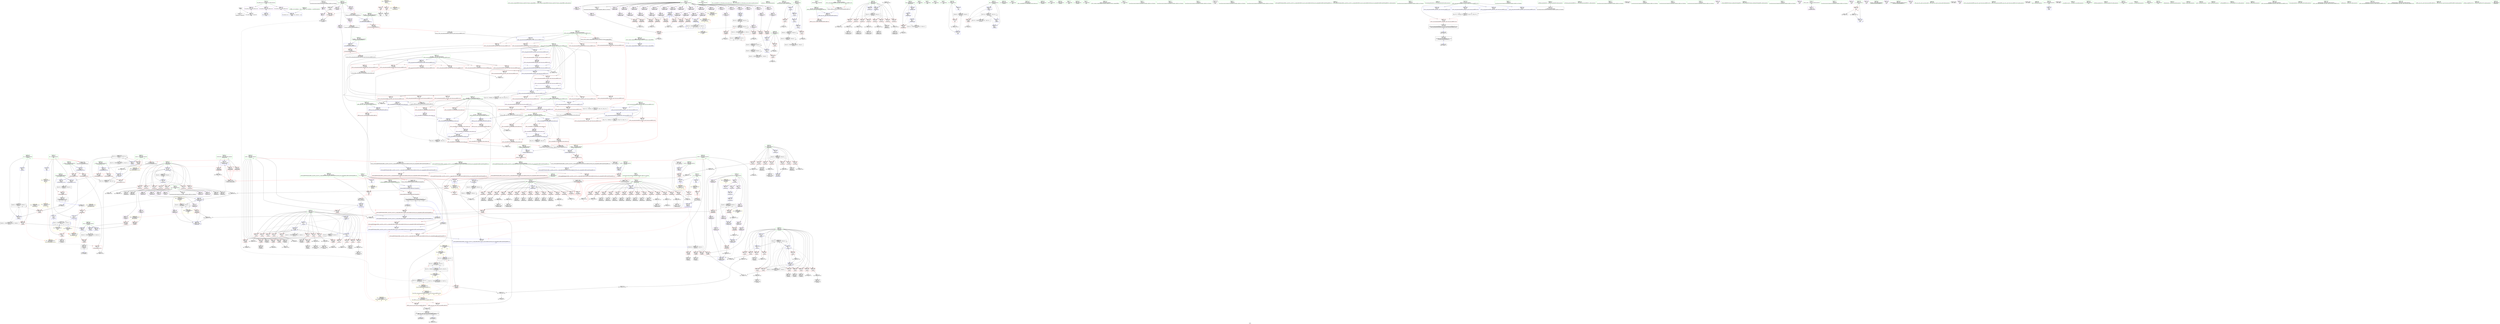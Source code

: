 digraph "SVFG" {
	label="SVFG";

	Node0x560d60cfcdd0 [shape=record,color=grey,label="{NodeID: 0\nNullPtr}"];
	Node0x560d60cfcdd0 -> Node0x560d60d2a5d0[style=solid];
	Node0x560d60cfcdd0 -> Node0x560d60d41bb0[style=solid];
	Node0x560d60d758b0 [shape=record,color=black,label="{NodeID: 775\nMR_40V_3 = PHI(MR_40V_4, MR_40V_2, )\npts\{282 \}\n}"];
	Node0x560d60d758b0 -> Node0x560d60d36f80[style=dashed];
	Node0x560d60d758b0 -> Node0x560d60d37050[style=dashed];
	Node0x560d60d758b0 -> Node0x560d60d37120[style=dashed];
	Node0x560d60d758b0 -> Node0x560d60d371f0[style=dashed];
	Node0x560d60d758b0 -> Node0x560d60d372c0[style=dashed];
	Node0x560d60d758b0 -> Node0x560d60d37390[style=dashed];
	Node0x560d60d758b0 -> Node0x560d60d37460[style=dashed];
	Node0x560d60d758b0 -> Node0x560d60d436b0[style=dashed];
	Node0x560d60d30d20 [shape=record,color=red,label="{NodeID: 443\n890\<--882\n\<--__it1.addr\n_ZNK9__gnu_cxx5__ops15_Iter_less_iterclIPiS3_EEbT_T0_\n}"];
	Node0x560d60d30d20 -> Node0x560d60d30ec0[style=solid];
	Node0x560d60d342d0 [shape=record,color=red,label="{NodeID: 277\n114\<--77\n\<--i.addr\n_Z9backtrackiii\n}"];
	Node0x560d60d342d0 -> Node0x560d60d2aba0[style=solid];
	Node0x560d60d25930 [shape=record,color=green,label="{NodeID: 111\n852\<--853\n_ZSt19__iterator_categoryIPiENSt15iterator_traitsIT_E17iterator_categoryERKS2_\<--_ZSt19__iterator_categoryIPiENSt15iterator_traitsIT_E17iterator_categoryERKS2__field_insensitive\n}"];
	Node0x560d60d50aa0 [shape=record,color=grey,label="{NodeID: 720\n111 = Binary(110, 99, )\n|{<s0>5}}"];
	Node0x560d60d50aa0:s0 -> Node0x560d60dd0d00[style=solid,color=red];
	Node0x560d60d46500 [shape=record,color=blue,label="{NodeID: 554\n884\<--879\n__it2.addr\<--__it2\n_ZNK9__gnu_cxx5__ops15_Iter_less_iterclIPiS3_EEbT_T0_\n}"];
	Node0x560d60d46500 -> Node0x560d60d30df0[style=dashed];
	Node0x560d60d2e070 [shape=record,color=red,label="{NodeID: 388\n597\<--416\n\<--j\n_Z5solveii\n}"];
	Node0x560d60d2e070 -> Node0x560d60d2d5e0[style=solid];
	Node0x560d60d29530 [shape=record,color=purple,label="{NodeID: 222\n596\<--15\narrayidx69\<--board\n_Z5solveii\n}"];
	Node0x560d60d03090 [shape=record,color=green,label="{NodeID: 56\n287\<--288\ns\<--s_field_insensitive\n_Z8Generatev\n}"];
	Node0x560d60d03090 -> Node0x560d60d37bb0[style=solid];
	Node0x560d60d03090 -> Node0x560d60d43370[style=solid];
	Node0x560d60d870b0 [shape=record,color=black,label="{NodeID: 831\nMR_76V_3 = PHI(MR_76V_4, MR_76V_1, )\npts\{4330000 \}\n|{|<s1>35}}"];
	Node0x560d60d870b0 -> Node0x560d60d848b0[style=dashed];
	Node0x560d60d870b0:s1 -> Node0x560d60d919f0[style=dashed,color=red];
	Node0x560d60d43850 [shape=record,color=blue,label="{NodeID: 499\n412\<--407\nm.addr\<--m\n_Z5solveii\n|{|<s2>10|<s3>10|<s4>10|<s5>10}}"];
	Node0x560d60d43850 -> Node0x560d60d38710[style=dashed];
	Node0x560d60d43850 -> Node0x560d60d733a0[style=dashed];
	Node0x560d60d43850:s2 -> Node0x560d60d2f250[style=dashed,color=red];
	Node0x560d60d43850:s3 -> Node0x560d60d2f320[style=dashed,color=red];
	Node0x560d60d43850:s4 -> Node0x560d60d2f3f0[style=dashed,color=red];
	Node0x560d60d43850:s5 -> Node0x560d60d45180[style=dashed,color=red];
	Node0x560d60d37050 [shape=record,color=red,label="{NodeID: 333\n352\<--281\n\<--m\n_Z8Generatev\n}"];
	Node0x560d60d37050 -> Node0x560d60d4df20[style=solid];
	Node0x560d60d2c8e0 [shape=record,color=black,label="{NodeID: 167\n452\<--451\nidxprom\<--\n_Z5solveii\n}"];
	Node0x560d60dd27a0 [shape=record,color=black,label="{NodeID: 1108\n879 = PHI(827, 837, )\n2nd arg _ZNK9__gnu_cxx5__ops15_Iter_less_iterclIPiS3_EEbT_T0_ }"];
	Node0x560d60dd27a0 -> Node0x560d60d46500[style=solid];
	Node0x560d60d19030 [shape=record,color=green,label="{NodeID: 1\n7\<--1\n__dso_handle\<--dummyObj\nGlob }"];
	Node0x560d60d75db0 [shape=record,color=black,label="{NodeID: 776\nMR_44V_2 = PHI(MR_44V_3, MR_44V_1, )\npts\{288 \}\n}"];
	Node0x560d60d75db0 -> Node0x560d60d43370[style=dashed];
	Node0x560d60d75db0 -> Node0x560d60d75db0[style=dashed];
	Node0x560d60d75db0 -> Node0x560d60d82fb0[style=dashed];
	Node0x560d60d30df0 [shape=record,color=red,label="{NodeID: 444\n892\<--884\n\<--__it2.addr\n_ZNK9__gnu_cxx5__ops15_Iter_less_iterclIPiS3_EEbT_T0_\n}"];
	Node0x560d60d30df0 -> Node0x560d60d30f90[style=solid];
	Node0x560d60d343a0 [shape=record,color=red,label="{NodeID: 278\n126\<--77\n\<--i.addr\n_Z9backtrackiii\n}"];
	Node0x560d60d343a0 -> Node0x560d60d2ad40[style=solid];
	Node0x560d60d25a30 [shape=record,color=green,label="{NodeID: 112\n855\<--856\n_ZSt9__reverseIPiEvT_S1_St26random_access_iterator_tag\<--_ZSt9__reverseIPiEvT_S1_St26random_access_iterator_tag_field_insensitive\n}"];
	Node0x560d60d9c070 [shape=record,color=yellow,style=double,label="{NodeID: 1053\n6V_5 = CSCHI(MR_6V_2)\npts\{14 \}\nCS[]|{|<s1>6}}"];
	Node0x560d60d9c070 -> Node0x560d60d87ab0[style=dashed];
	Node0x560d60d9c070:s1 -> Node0x560d60d8ed30[style=dashed,color=red];
	Node0x560d60d50c20 [shape=record,color=grey,label="{NodeID: 721\n840 = Binary(839, 841, )\n}"];
	Node0x560d60d465d0 [shape=record,color=blue,label="{NodeID: 555\n899\<--897\n__a.addr\<--__a\n_ZSt9iter_swapIPiS0_EvT_T0_\n}"];
	Node0x560d60d465d0 -> Node0x560d60d31060[style=dashed];
	Node0x560d60d2e140 [shape=record,color=red,label="{NodeID: 389\n615\<--416\n\<--j\n_Z5solveii\n}"];
	Node0x560d60d2e140 -> Node0x560d60d4fd20[style=solid];
	Node0x560d60d29600 [shape=record,color=purple,label="{NodeID: 223\n599\<--15\narrayidx71\<--board\n_Z5solveii\n}"];
	Node0x560d60d29600 -> Node0x560d60d2ed70[style=solid];
	Node0x560d60d25c60 [shape=record,color=green,label="{NodeID: 57\n403\<--404\n_Z5solveii\<--_Z5solveii_field_insensitive\n}"];
	Node0x560d60d43920 [shape=record,color=blue,label="{NodeID: 500\n408\<--457\nretval\<--\n_Z5solveii\n}"];
	Node0x560d60d43920 -> Node0x560d60d8a7b0[style=dashed];
	Node0x560d60d37120 [shape=record,color=red,label="{NodeID: 334\n356\<--281\n\<--m\n_Z8Generatev\n}"];
	Node0x560d60d37120 -> Node0x560d60d4f8a0[style=solid];
	Node0x560d60d2c9b0 [shape=record,color=black,label="{NodeID: 168\n455\<--454\nidxprom3\<--\n_Z5solveii\n}"];
	Node0x560d60cff940 [shape=record,color=green,label="{NodeID: 2\n9\<--1\n\<--dummyObj\nCan only get source location for instruction, argument, global var or function.|{<s0>4|<s1>8|<s2>8|<s3>8}}"];
	Node0x560d60cff940:s0 -> Node0x560d60dd0d00[style=solid,color=red];
	Node0x560d60cff940:s1 -> Node0x560d60dd09e0[style=solid,color=red];
	Node0x560d60cff940:s2 -> Node0x560d60dd0d00[style=solid,color=red];
	Node0x560d60cff940:s3 -> Node0x560d60dd0f00[style=solid,color=red];
	Node0x560d60d762b0 [shape=record,color=black,label="{NodeID: 777\nMR_46V_2 = PHI(MR_46V_3, MR_46V_1, )\npts\{200000 \}\n|{|<s4>22}}"];
	Node0x560d60d762b0 -> Node0x560d60d37ef0[style=dashed];
	Node0x560d60d762b0 -> Node0x560d60d43440[style=dashed];
	Node0x560d60d762b0 -> Node0x560d60d43510[style=dashed];
	Node0x560d60d762b0 -> Node0x560d60d762b0[style=dashed];
	Node0x560d60d762b0:s4 -> Node0x560d60d9cd90[style=dashed,color=blue];
	Node0x560d60d30ec0 [shape=record,color=red,label="{NodeID: 445\n891\<--890\n\<--\n_ZNK9__gnu_cxx5__ops15_Iter_less_iterclIPiS3_EEbT_T0_\n}"];
	Node0x560d60d30ec0 -> Node0x560d60d543a0[style=solid];
	Node0x560d60d34470 [shape=record,color=red,label="{NodeID: 279\n134\<--77\n\<--i.addr\n_Z9backtrackiii\n}"];
	Node0x560d60d34470 -> Node0x560d60d2aee0[style=solid];
	Node0x560d60d25b30 [shape=record,color=green,label="{NodeID: 113\n873\<--874\nretval\<--retval_field_insensitive\n_ZN9__gnu_cxx5__ops16__iter_less_iterEv\n}"];
	Node0x560d60d50da0 [shape=record,color=grey,label="{NodeID: 722\n518 = Binary(517, 99, )\n}"];
	Node0x560d60d50da0 -> Node0x560d60d43fa0[style=solid];
	Node0x560d60d466a0 [shape=record,color=blue,label="{NodeID: 556\n901\<--898\n__b.addr\<--__b\n_ZSt9iter_swapIPiS0_EvT_T0_\n}"];
	Node0x560d60d466a0 -> Node0x560d60d31130[style=dashed];
	Node0x560d60d2e210 [shape=record,color=red,label="{NodeID: 390\n572\<--426\n\<--c\n_Z5solveii\n}"];
	Node0x560d60d2e210 -> Node0x560d60d528a0[style=solid];
	Node0x560d60d296d0 [shape=record,color=purple,label="{NodeID: 224\n365\<--18\narrayidx27\<--dp\n_Z8Generatev\n}"];
	Node0x560d60d25cf0 [shape=record,color=green,label="{NodeID: 58\n408\<--409\nretval\<--retval_field_insensitive\n_Z5solveii\n}"];
	Node0x560d60d25cf0 -> Node0x560d60d38090[style=solid];
	Node0x560d60d25cf0 -> Node0x560d60d43920[style=solid];
	Node0x560d60d25cf0 -> Node0x560d60d439f0[style=solid];
	Node0x560d60d25cf0 -> Node0x560d60d44d70[style=solid];
	Node0x560d60d87ab0 [shape=record,color=black,label="{NodeID: 833\nMR_6V_4 = PHI(MR_6V_7, MR_6V_3, MR_6V_2, )\npts\{14 \}\n|{<s0>4|<s1>5|<s2>6|<s3>8}}"];
	Node0x560d60d87ab0:s0 -> Node0x560d60d87ab0[style=dashed,color=blue];
	Node0x560d60d87ab0:s1 -> Node0x560d60d9c070[style=dashed,color=blue];
	Node0x560d60d87ab0:s2 -> Node0x560d60d87ab0[style=dashed,color=blue];
	Node0x560d60d87ab0:s3 -> Node0x560d60d9c4f0[style=dashed,color=blue];
	Node0x560d60d439f0 [shape=record,color=blue,label="{NodeID: 501\n408\<--469\nretval\<--\n_Z5solveii\n}"];
	Node0x560d60d439f0 -> Node0x560d60d8a7b0[style=dashed];
	Node0x560d60d371f0 [shape=record,color=red,label="{NodeID: 335\n366\<--281\n\<--m\n_Z8Generatev\n}"];
	Node0x560d60d371f0 -> Node0x560d60d2c330[style=solid];
	Node0x560d60d2ca80 [shape=record,color=black,label="{NodeID: 169\n464\<--463\nidxprom8\<--\n_Z5solveii\n}"];
	Node0x560d60cff9d0 [shape=record,color=green,label="{NodeID: 3\n26\<--1\n_ZZ5solveiiE2ar\<--dummyObj\nGlob }"];
	Node0x560d60d30f90 [shape=record,color=red,label="{NodeID: 446\n893\<--892\n\<--\n_ZNK9__gnu_cxx5__ops15_Iter_less_iterclIPiS3_EEbT_T0_\n}"];
	Node0x560d60d30f90 -> Node0x560d60d543a0[style=solid];
	Node0x560d60d34540 [shape=record,color=red,label="{NodeID: 280\n143\<--77\n\<--i.addr\n_Z9backtrackiii\n}"];
	Node0x560d60d34540 -> Node0x560d60d2b080[style=solid];
	Node0x560d60d29cf0 [shape=record,color=green,label="{NodeID: 114\n880\<--881\nthis.addr\<--this.addr_field_insensitive\n_ZNK9__gnu_cxx5__ops15_Iter_less_iterclIPiS3_EEbT_T0_\n}"];
	Node0x560d60d29cf0 -> Node0x560d60d30c50[style=solid];
	Node0x560d60d29cf0 -> Node0x560d60d46360[style=solid];
	Node0x560d60d50f20 [shape=record,color=grey,label="{NodeID: 723\n337 = Binary(336, 304, )\n}"];
	Node0x560d60d50f20 -> Node0x560d60d43100[style=solid];
	Node0x560d60d46770 [shape=record,color=blue,label="{NodeID: 557\n914\<--910\n__first.addr\<--__first\n_ZSt9__reverseIPiEvT_S1_St26random_access_iterator_tag\n}"];
	Node0x560d60d46770 -> Node0x560d60d31200[style=dashed];
	Node0x560d60d46770 -> Node0x560d60d312d0[style=dashed];
	Node0x560d60d46770 -> Node0x560d60d313a0[style=dashed];
	Node0x560d60d46770 -> Node0x560d60d31470[style=dashed];
	Node0x560d60d46770 -> Node0x560d60d469e0[style=dashed];
	Node0x560d60d46770 -> Node0x560d60d83eb0[style=dashed];
	Node0x560d60d2e2e0 [shape=record,color=red,label="{NodeID: 391\n605\<--426\n\<--c\n_Z5solveii\n}"];
	Node0x560d60d2e2e0 -> Node0x560d60d53c20[style=solid];
	Node0x560d60d297a0 [shape=record,color=purple,label="{NodeID: 225\n368\<--18\narrayidx29\<--dp\n_Z8Generatev\n}"];
	Node0x560d60d297a0 -> Node0x560d60d43440[style=solid];
	Node0x560d60d25d80 [shape=record,color=green,label="{NodeID: 59\n410\<--411\nn.addr\<--n.addr_field_insensitive\n_Z5solveii\n|{|<s8>10}}"];
	Node0x560d60d25d80 -> Node0x560d60d38160[style=solid];
	Node0x560d60d25d80 -> Node0x560d60d38230[style=solid];
	Node0x560d60d25d80 -> Node0x560d60d38300[style=solid];
	Node0x560d60d25d80 -> Node0x560d60d383d0[style=solid];
	Node0x560d60d25d80 -> Node0x560d60d384a0[style=solid];
	Node0x560d60d25d80 -> Node0x560d60d38570[style=solid];
	Node0x560d60d25d80 -> Node0x560d60d38640[style=solid];
	Node0x560d60d25d80 -> Node0x560d60d43780[style=solid];
	Node0x560d60d25d80:s8 -> Node0x560d60dd1f70[style=solid,color=red];
	Node0x560d60d87fb0 [shape=record,color=black,label="{NodeID: 834\nMR_14V_2 = PHI(MR_14V_7, MR_14V_1, MR_14V_1, )\npts\{84 \}\n}"];
	Node0x560d60d43ac0 [shape=record,color=blue,label="{NodeID: 502\n430\<--9\nres\<--\n_Z5solveii\n}"];
	Node0x560d60d43ac0 -> Node0x560d60d7e4b0[style=dashed];
	Node0x560d60d372c0 [shape=record,color=red,label="{NodeID: 336\n374\<--281\n\<--m\n_Z8Generatev\n}"];
	Node0x560d60d372c0 -> Node0x560d60d4f5a0[style=solid];
	Node0x560d60d2cb50 [shape=record,color=black,label="{NodeID: 170\n467\<--466\nidxprom10\<--\n_Z5solveii\n}"];
	Node0x560d60cffa60 [shape=record,color=green,label="{NodeID: 4\n28\<--1\n.str\<--dummyObj\nGlob }"];
	Node0x560d60d31060 [shape=record,color=red,label="{NodeID: 447\n905\<--899\n\<--__a.addr\n_ZSt9iter_swapIPiS0_EvT_T0_\n|{<s0>34}}"];
	Node0x560d60d31060:s0 -> Node0x560d60dd1f70[style=solid,color=red];
	Node0x560d60d34610 [shape=record,color=red,label="{NodeID: 281\n151\<--77\n\<--i.addr\n_Z9backtrackiii\n}"];
	Node0x560d60d34610 -> Node0x560d60d2b220[style=solid];
	Node0x560d60d29d80 [shape=record,color=green,label="{NodeID: 115\n882\<--883\n__it1.addr\<--__it1.addr_field_insensitive\n_ZNK9__gnu_cxx5__ops15_Iter_less_iterclIPiS3_EEbT_T0_\n}"];
	Node0x560d60d29d80 -> Node0x560d60d30d20[style=solid];
	Node0x560d60d29d80 -> Node0x560d60d46430[style=solid];
	Node0x560d60d919f0 [shape=record,color=yellow,style=double,label="{NodeID: 890\n76V_1 = ENCHI(MR_76V_0)\npts\{4330000 \}\nFun[_ZSt9iter_swapIPiS0_EvT_T0_]|{<s0>34|<s1>34|<s2>34}}"];
	Node0x560d60d919f0:s0 -> Node0x560d60d2f250[style=dashed,color=red];
	Node0x560d60d919f0:s1 -> Node0x560d60d2f320[style=dashed,color=red];
	Node0x560d60d919f0:s2 -> Node0x560d60d450b0[style=dashed,color=red];
	Node0x560d60d510a0 [shape=record,color=grey,label="{NodeID: 724\n513 = Binary(512, 99, )\n}"];
	Node0x560d60d510a0 -> Node0x560d60d43ed0[style=solid];
	Node0x560d60d46840 [shape=record,color=blue,label="{NodeID: 558\n916\<--911\n__last.addr\<--__last\n_ZSt9__reverseIPiEvT_S1_St26random_access_iterator_tag\n}"];
	Node0x560d60d46840 -> Node0x560d60d31540[style=dashed];
	Node0x560d60d46840 -> Node0x560d60d31610[style=dashed];
	Node0x560d60d46840 -> Node0x560d60d46910[style=dashed];
	Node0x560d60d46840 -> Node0x560d60d843b0[style=dashed];
	Node0x560d60d2e3b0 [shape=record,color=red,label="{NodeID: 392\n575\<--428\n\<--d\n_Z5solveii\n}"];
	Node0x560d60d2e3b0 -> Node0x560d60d52a20[style=solid];
	Node0x560d60d29870 [shape=record,color=purple,label="{NodeID: 226\n373\<--18\narrayidx31\<--dp\n_Z8Generatev\n}"];
	Node0x560d60d25e10 [shape=record,color=green,label="{NodeID: 60\n412\<--413\nm.addr\<--m.addr_field_insensitive\n_Z5solveii\n|{|<s6>10}}"];
	Node0x560d60d25e10 -> Node0x560d60d38710[style=solid];
	Node0x560d60d25e10 -> Node0x560d60d387e0[style=solid];
	Node0x560d60d25e10 -> Node0x560d60d388b0[style=solid];
	Node0x560d60d25e10 -> Node0x560d60d38980[style=solid];
	Node0x560d60d25e10 -> Node0x560d60d38a50[style=solid];
	Node0x560d60d25e10 -> Node0x560d60d43850[style=solid];
	Node0x560d60d25e10:s6 -> Node0x560d60dd2120[style=solid,color=red];
	Node0x560d60d884b0 [shape=record,color=black,label="{NodeID: 835\nMR_16V_3 = PHI(MR_16V_8, MR_16V_2, MR_16V_1, )\npts\{170000 \}\n|{<s0>4|<s1>5|<s2>6|<s3>8}}"];
	Node0x560d60d884b0:s0 -> Node0x560d60d884b0[style=dashed,color=blue];
	Node0x560d60d884b0:s1 -> Node0x560d60d420c0[style=dashed,color=blue];
	Node0x560d60d884b0:s2 -> Node0x560d60d42330[style=dashed,color=blue];
	Node0x560d60d884b0:s3 -> Node0x560d60d9c650[style=dashed,color=blue];
	Node0x560d60d43b90 [shape=record,color=blue, style = dotted,label="{NodeID: 503\n959\<--961\noffset_0\<--dummyVal\n_Z5solveii\n}"];
	Node0x560d60d43b90 -> Node0x560d60d7f8b0[style=dashed];
	Node0x560d60d37390 [shape=record,color=red,label="{NodeID: 337\n387\<--281\n\<--m\n_Z8Generatev\n}"];
	Node0x560d60d37390 -> Node0x560d60d2c740[style=solid];
	Node0x560d60d2cc20 [shape=record,color=black,label="{NodeID: 171\n494\<--493\nidxprom18\<--rem\n_Z5solveii\n}"];
	Node0x560d60cffaf0 [shape=record,color=green,label="{NodeID: 5\n30\<--1\n.str.1\<--dummyObj\nGlob }"];
	Node0x560d60d31130 [shape=record,color=red,label="{NodeID: 448\n906\<--901\n\<--__b.addr\n_ZSt9iter_swapIPiS0_EvT_T0_\n|{<s0>34}}"];
	Node0x560d60d31130:s0 -> Node0x560d60dd2120[style=solid,color=red];
	Node0x560d60d346e0 [shape=record,color=red,label="{NodeID: 282\n162\<--77\n\<--i.addr\n_Z9backtrackiii\n}"];
	Node0x560d60d346e0 -> Node0x560d60d4dc20[style=solid];
	Node0x560d60d29e50 [shape=record,color=green,label="{NodeID: 116\n884\<--885\n__it2.addr\<--__it2.addr_field_insensitive\n_ZNK9__gnu_cxx5__ops15_Iter_less_iterclIPiS3_EEbT_T0_\n}"];
	Node0x560d60d29e50 -> Node0x560d60d30df0[style=solid];
	Node0x560d60d29e50 -> Node0x560d60d46500[style=solid];
	Node0x560d60d9c4f0 [shape=record,color=yellow,style=double,label="{NodeID: 1057\n6V_3 = CSCHI(MR_6V_2)\npts\{14 \}\nCS[]}"];
	Node0x560d60d9c4f0 -> Node0x560d60d33df0[style=dashed];
	Node0x560d60d91ad0 [shape=record,color=yellow,style=double,label="{NodeID: 891\n50V_1 = ENCHI(MR_50V_0)\npts\{1 \}\nFun[_Z5solveii]}"];
	Node0x560d60d91ad0 -> Node0x560d60d31950[style=dashed];
	Node0x560d60d51220 [shape=record,color=grey,label="{NodeID: 725\n621 = Binary(620, 99, )\n}"];
	Node0x560d60d51220 -> Node0x560d60d44bd0[style=solid];
	Node0x560d60d46910 [shape=record,color=blue,label="{NodeID: 559\n916\<--926\n__last.addr\<--incdec.ptr\n_ZSt9__reverseIPiEvT_S1_St26random_access_iterator_tag\n}"];
	Node0x560d60d46910 -> Node0x560d60d316e0[style=dashed];
	Node0x560d60d46910 -> Node0x560d60d317b0[style=dashed];
	Node0x560d60d46910 -> Node0x560d60d31880[style=dashed];
	Node0x560d60d46910 -> Node0x560d60d46ab0[style=dashed];
	Node0x560d60d46910 -> Node0x560d60d843b0[style=dashed];
	Node0x560d60d2e480 [shape=record,color=red,label="{NodeID: 393\n608\<--428\n\<--d\n_Z5solveii\n}"];
	Node0x560d60d2e480 -> Node0x560d60d53aa0[style=solid];
	Node0x560d60d29940 [shape=record,color=purple,label="{NodeID: 227\n377\<--18\narrayidx34\<--dp\n_Z8Generatev\n}"];
	Node0x560d60d29940 -> Node0x560d60d37ef0[style=solid];
	Node0x560d60d25ee0 [shape=record,color=green,label="{NodeID: 61\n414\<--415\ni\<--i_field_insensitive\n_Z5solveii\n}"];
	Node0x560d60d25ee0 -> Node0x560d60d38b20[style=solid];
	Node0x560d60d25ee0 -> Node0x560d60d38bf0[style=solid];
	Node0x560d60d25ee0 -> Node0x560d60d38cc0[style=solid];
	Node0x560d60d25ee0 -> Node0x560d60d38d90[style=solid];
	Node0x560d60d25ee0 -> Node0x560d60d38e60[style=solid];
	Node0x560d60d25ee0 -> Node0x560d60d38f30[style=solid];
	Node0x560d60d25ee0 -> Node0x560d60d39000[style=solid];
	Node0x560d60d25ee0 -> Node0x560d60d390d0[style=solid];
	Node0x560d60d25ee0 -> Node0x560d60d391a0[style=solid];
	Node0x560d60d25ee0 -> Node0x560d60d39270[style=solid];
	Node0x560d60d25ee0 -> Node0x560d60d39340[style=solid];
	Node0x560d60d25ee0 -> Node0x560d60d39410[style=solid];
	Node0x560d60d25ee0 -> Node0x560d60d43c60[style=solid];
	Node0x560d60d25ee0 -> Node0x560d60d43fa0[style=solid];
	Node0x560d60d25ee0 -> Node0x560d60d44210[style=solid];
	Node0x560d60d25ee0 -> Node0x560d60d44bd0[style=solid];
	Node0x560d60d43c60 [shape=record,color=blue,label="{NodeID: 504\n414\<--9\ni\<--\n_Z5solveii\n}"];
	Node0x560d60d43c60 -> Node0x560d60d38b20[style=dashed];
	Node0x560d60d43c60 -> Node0x560d60d38bf0[style=dashed];
	Node0x560d60d43c60 -> Node0x560d60d38cc0[style=dashed];
	Node0x560d60d43c60 -> Node0x560d60d38d90[style=dashed];
	Node0x560d60d43c60 -> Node0x560d60d43fa0[style=dashed];
	Node0x560d60d43c60 -> Node0x560d60d44210[style=dashed];
	Node0x560d60d37460 [shape=record,color=red,label="{NodeID: 338\n398\<--281\n\<--m\n_Z8Generatev\n}"];
	Node0x560d60d37460 -> Node0x560d60d4eb20[style=solid];
	Node0x560d60d2ccf0 [shape=record,color=black,label="{NodeID: 172\n504\<--503\nidxprom22\<--\n_Z5solveii\n}"];
	Node0x560d60d00330 [shape=record,color=green,label="{NodeID: 6\n32\<--1\nstdin\<--dummyObj\nGlob }"];
	Node0x560d60d31200 [shape=record,color=red,label="{NodeID: 449\n920\<--914\n\<--__first.addr\n_ZSt9__reverseIPiEvT_S1_St26random_access_iterator_tag\n}"];
	Node0x560d60d31200 -> Node0x560d60d53920[style=solid];
	Node0x560d60d347b0 [shape=record,color=red,label="{NodeID: 283\n166\<--77\n\<--i.addr\n_Z9backtrackiii\n}"];
	Node0x560d60d347b0 -> Node0x560d60d4daa0[style=solid];
	Node0x560d60d29f20 [shape=record,color=green,label="{NodeID: 117\n899\<--900\n__a.addr\<--__a.addr_field_insensitive\n_ZSt9iter_swapIPiS0_EvT_T0_\n}"];
	Node0x560d60d29f20 -> Node0x560d60d31060[style=solid];
	Node0x560d60d29f20 -> Node0x560d60d465d0[style=solid];
	Node0x560d60d9c650 [shape=record,color=yellow,style=double,label="{NodeID: 1058\n16V_2 = CSCHI(MR_16V_1)\npts\{170000 \}\nCS[]}"];
	Node0x560d60d91be0 [shape=record,color=yellow,style=double,label="{NodeID: 892\n6V_1 = ENCHI(MR_6V_0)\npts\{14 \}\nFun[_Z5solveii]|{|<s1>13}}"];
	Node0x560d60d91be0 -> Node0x560d60d2ee40[style=dashed];
	Node0x560d60d91be0:s1 -> Node0x560d60d913f0[style=dashed,color=red];
	Node0x560d60d513a0 [shape=record,color=grey,label="{NodeID: 726\n331 = Binary(330, 123, )\n}"];
	Node0x560d60d513a0 -> Node0x560d60d2c190[style=solid];
	Node0x560d60d469e0 [shape=record,color=blue,label="{NodeID: 560\n914\<--937\n__first.addr\<--incdec.ptr2\n_ZSt9__reverseIPiEvT_S1_St26random_access_iterator_tag\n}"];
	Node0x560d60d469e0 -> Node0x560d60d312d0[style=dashed];
	Node0x560d60d469e0 -> Node0x560d60d313a0[style=dashed];
	Node0x560d60d469e0 -> Node0x560d60d31470[style=dashed];
	Node0x560d60d469e0 -> Node0x560d60d469e0[style=dashed];
	Node0x560d60d469e0 -> Node0x560d60d83eb0[style=dashed];
	Node0x560d60d2e550 [shape=record,color=red,label="{NodeID: 394\n640\<--430\n\<--res\n_Z5solveii\n}"];
	Node0x560d60d2e550 -> Node0x560d60d44d70[style=solid];
	Node0x560d60d29a10 [shape=record,color=purple,label="{NodeID: 228\n386\<--18\narrayidx39\<--dp\n_Z8Generatev\n}"];
	Node0x560d60d25fb0 [shape=record,color=green,label="{NodeID: 62\n416\<--417\nj\<--j_field_insensitive\n_Z5solveii\n}"];
	Node0x560d60d25fb0 -> Node0x560d60d394e0[style=solid];
	Node0x560d60d25fb0 -> Node0x560d60d395b0[style=solid];
	Node0x560d60d25fb0 -> Node0x560d60d39680[style=solid];
	Node0x560d60d25fb0 -> Node0x560d60d39750[style=solid];
	Node0x560d60d25fb0 -> Node0x560d60d39820[style=solid];
	Node0x560d60d25fb0 -> Node0x560d60d398f0[style=solid];
	Node0x560d60d25fb0 -> Node0x560d60d2dd30[style=solid];
	Node0x560d60d25fb0 -> Node0x560d60d2de00[style=solid];
	Node0x560d60d25fb0 -> Node0x560d60d2ded0[style=solid];
	Node0x560d60d25fb0 -> Node0x560d60d2dfa0[style=solid];
	Node0x560d60d25fb0 -> Node0x560d60d2e070[style=solid];
	Node0x560d60d25fb0 -> Node0x560d60d2e140[style=solid];
	Node0x560d60d25fb0 -> Node0x560d60d43d30[style=solid];
	Node0x560d60d25fb0 -> Node0x560d60d43ed0[style=solid];
	Node0x560d60d25fb0 -> Node0x560d60d442e0[style=solid];
	Node0x560d60d25fb0 -> Node0x560d60d44b00[style=solid];
	Node0x560d60d43d30 [shape=record,color=blue,label="{NodeID: 505\n416\<--9\nj\<--\n_Z5solveii\n}"];
	Node0x560d60d43d30 -> Node0x560d60d394e0[style=dashed];
	Node0x560d60d43d30 -> Node0x560d60d395b0[style=dashed];
	Node0x560d60d43d30 -> Node0x560d60d39680[style=dashed];
	Node0x560d60d43d30 -> Node0x560d60d39750[style=dashed];
	Node0x560d60d43d30 -> Node0x560d60d43ed0[style=dashed];
	Node0x560d60d43d30 -> Node0x560d60d80cb0[style=dashed];
	Node0x560d60d37530 [shape=record,color=red,label="{NodeID: 339\n298\<--283\n\<--i\n_Z8Generatev\n}"];
	Node0x560d60d37530 -> Node0x560d60d549a0[style=solid];
	Node0x560d60d2cdc0 [shape=record,color=black,label="{NodeID: 173\n507\<--506\nidxprom24\<--\n_Z5solveii\n}"];
	Node0x560d60d003c0 [shape=record,color=green,label="{NodeID: 7\n33\<--1\n.str.2\<--dummyObj\nGlob }"];
	Node0x560d60d77bb0 [shape=record,color=black,label="{NodeID: 782\nMR_98V_3 = PHI(MR_98V_4, MR_98V_2, )\npts\{705 \}\n}"];
	Node0x560d60d77bb0 -> Node0x560d60d2f660[style=dashed];
	Node0x560d60d77bb0 -> Node0x560d60d45660[style=dashed];
	Node0x560d60d312d0 [shape=record,color=red,label="{NodeID: 450\n929\<--914\n\<--__first.addr\n_ZSt9__reverseIPiEvT_S1_St26random_access_iterator_tag\n}"];
	Node0x560d60d312d0 -> Node0x560d60d537a0[style=solid];
	Node0x560d60d34880 [shape=record,color=red,label="{NodeID: 284\n174\<--77\n\<--i.addr\n_Z9backtrackiii\n}"];
	Node0x560d60d34880 -> Node0x560d60d2b560[style=solid];
	Node0x560d60d29ff0 [shape=record,color=green,label="{NodeID: 118\n901\<--902\n__b.addr\<--__b.addr_field_insensitive\n_ZSt9iter_swapIPiS0_EvT_T0_\n}"];
	Node0x560d60d29ff0 -> Node0x560d60d31130[style=solid];
	Node0x560d60d29ff0 -> Node0x560d60d466a0[style=solid];
	Node0x560d60d9c730 [shape=record,color=yellow,style=double,label="{NodeID: 1059\n76V_3 = CSCHI(MR_76V_1)\npts\{4330000 \}\nCS[]|{<s0>31|<s1>31}}"];
	Node0x560d60d9c730:s0 -> Node0x560d60d848b0[style=dashed,color=red];
	Node0x560d60d9c730:s1 -> Node0x560d60d870b0[style=dashed,color=red];
	Node0x560d60d91cc0 [shape=record,color=yellow,style=double,label="{NodeID: 893\n12V_1 = ENCHI(MR_12V_0)\npts\{82 \}\nFun[_Z5solveii]}"];
	Node0x560d60d91cc0 -> Node0x560d60d2ee40[style=dashed];
	Node0x560d60d51520 [shape=record,color=grey,label="{NodeID: 727\n493 = Binary(492, 304, )\n}"];
	Node0x560d60d51520 -> Node0x560d60d2cc20[style=solid];
	Node0x560d60d46ab0 [shape=record,color=blue,label="{NodeID: 561\n916\<--940\n__last.addr\<--incdec.ptr3\n_ZSt9__reverseIPiEvT_S1_St26random_access_iterator_tag\n}"];
	Node0x560d60d46ab0 -> Node0x560d60d316e0[style=dashed];
	Node0x560d60d46ab0 -> Node0x560d60d317b0[style=dashed];
	Node0x560d60d46ab0 -> Node0x560d60d31880[style=dashed];
	Node0x560d60d46ab0 -> Node0x560d60d46ab0[style=dashed];
	Node0x560d60d46ab0 -> Node0x560d60d843b0[style=dashed];
	Node0x560d60d2e620 [shape=record,color=red,label="{NodeID: 395\n624\<--434\n\<--flag\n_Z5solveii\n}"];
	Node0x560d60d2e620 -> Node0x560d60d54220[style=solid];
	Node0x560d60d29ae0 [shape=record,color=purple,label="{NodeID: 229\n389\<--18\narrayidx41\<--dp\n_Z8Generatev\n}"];
	Node0x560d60d29ae0 -> Node0x560d60d43510[style=solid];
	Node0x560d60d26080 [shape=record,color=green,label="{NodeID: 63\n418\<--419\nk\<--k_field_insensitive\n_Z5solveii\n}"];
	Node0x560d60d43e00 [shape=record,color=blue,label="{NodeID: 506\n508\<--99\narrayidx25\<--\n_Z5solveii\n}"];
	Node0x560d60d43e00 -> Node0x560d60d852b0[style=dashed];
	Node0x560d60d37600 [shape=record,color=red,label="{NodeID: 340\n302\<--283\n\<--i\n_Z8Generatev\n}"];
	Node0x560d60d37600 -> Node0x560d60d501a0[style=solid];
	Node0x560d60d2ce90 [shape=record,color=black,label="{NodeID: 174\n536\<--535\nidxprom36\<--\n_Z5solveii\n}"];
	Node0x560d60d00450 [shape=record,color=green,label="{NodeID: 8\n35\<--1\n.str.3\<--dummyObj\nGlob }"];
	Node0x560d60d313a0 [shape=record,color=red,label="{NodeID: 451\n933\<--914\n\<--__first.addr\n_ZSt9__reverseIPiEvT_S1_St26random_access_iterator_tag\n|{<s0>35}}"];
	Node0x560d60d313a0:s0 -> Node0x560d60dd1ab0[style=solid,color=red];
	Node0x560d60d34950 [shape=record,color=red,label="{NodeID: 285\n183\<--77\n\<--i.addr\n_Z9backtrackiii\n}"];
	Node0x560d60d34950 -> Node0x560d60d516a0[style=solid];
	Node0x560d60d2a0c0 [shape=record,color=green,label="{NodeID: 119\n912\<--913\n\<--field_insensitive\n_ZSt9__reverseIPiEvT_S1_St26random_access_iterator_tag\n}"];
	Node0x560d60d516a0 [shape=record,color=grey,label="{NodeID: 728\n184 = Binary(183, 123, )\n}"];
	Node0x560d60d516a0 -> Node0x560d60d2b700[style=solid];
	Node0x560d60d46b80 [shape=record,color=blue,label="{NodeID: 562\n948\<--945\n.addr\<--\n_ZSt19__iterator_categoryIPiENSt15iterator_traitsIT_E17iterator_categoryERKS2_\n}"];
	Node0x560d60d2e6f0 [shape=record,color=red,label="{NodeID: 396\n544\<--436\n\<--counter\n_Z5solveii\n}"];
	Node0x560d60d2e6f0 -> Node0x560d60d4fa20[style=solid];
	Node0x560d60d29bb0 [shape=record,color=purple,label="{NodeID: 230\n453\<--18\narrayidx\<--dp\n_Z5solveii\n}"];
	Node0x560d60d26150 [shape=record,color=green,label="{NodeID: 64\n420\<--421\nl\<--l_field_insensitive\n_Z5solveii\n}"];
	Node0x560d60d43ed0 [shape=record,color=blue,label="{NodeID: 507\n416\<--513\nj\<--inc\n_Z5solveii\n}"];
	Node0x560d60d43ed0 -> Node0x560d60d394e0[style=dashed];
	Node0x560d60d43ed0 -> Node0x560d60d395b0[style=dashed];
	Node0x560d60d43ed0 -> Node0x560d60d39680[style=dashed];
	Node0x560d60d43ed0 -> Node0x560d60d39750[style=dashed];
	Node0x560d60d43ed0 -> Node0x560d60d43ed0[style=dashed];
	Node0x560d60d43ed0 -> Node0x560d60d80cb0[style=dashed];
	Node0x560d60d376d0 [shape=record,color=red,label="{NodeID: 341\n309\<--283\n\<--i\n_Z8Generatev\n}"];
	Node0x560d60d376d0 -> Node0x560d60d2be50[style=solid];
	Node0x560d60d2cf60 [shape=record,color=black,label="{NodeID: 175\n539\<--538\nidxprom38\<--\n_Z5solveii\n}"];
	Node0x560d60d004e0 [shape=record,color=green,label="{NodeID: 9\n37\<--1\nstdout\<--dummyObj\nGlob }"];
	Node0x560d60d785b0 [shape=record,color=black,label="{NodeID: 784\nMR_16V_2 = PHI(MR_16V_3, MR_16V_1, )\npts\{170000 \}\n|{<s0>25|<s1>25}}"];
	Node0x560d60d785b0:s0 -> Node0x560d60d811b0[style=dashed,color=red];
	Node0x560d60d785b0:s1 -> Node0x560d60d8cfb0[style=dashed,color=red];
	Node0x560d60d31470 [shape=record,color=red,label="{NodeID: 452\n936\<--914\n\<--__first.addr\n_ZSt9__reverseIPiEvT_S1_St26random_access_iterator_tag\n}"];
	Node0x560d60d31470 -> Node0x560d60d33910[style=solid];
	Node0x560d60d34a20 [shape=record,color=red,label="{NodeID: 286\n191\<--77\n\<--i.addr\n_Z9backtrackiii\n}"];
	Node0x560d60d34a20 -> Node0x560d60d2b8a0[style=solid];
	Node0x560d60d2a190 [shape=record,color=green,label="{NodeID: 120\n914\<--915\n__first.addr\<--__first.addr_field_insensitive\n_ZSt9__reverseIPiEvT_S1_St26random_access_iterator_tag\n}"];
	Node0x560d60d2a190 -> Node0x560d60d31200[style=solid];
	Node0x560d60d2a190 -> Node0x560d60d312d0[style=solid];
	Node0x560d60d2a190 -> Node0x560d60d313a0[style=solid];
	Node0x560d60d2a190 -> Node0x560d60d31470[style=solid];
	Node0x560d60d2a190 -> Node0x560d60d46770[style=solid];
	Node0x560d60d2a190 -> Node0x560d60d469e0[style=solid];
	Node0x560d60d51820 [shape=record,color=grey,label="{NodeID: 729\n500 = Binary(496, 499, )\n}"];
	Node0x560d60d51820 -> Node0x560d60d39c00[style=solid];
	Node0x560d60d2e7c0 [shape=record,color=red,label="{NodeID: 397\n457\<--456\n\<--arrayidx4\n_Z5solveii\n}"];
	Node0x560d60d2e7c0 -> Node0x560d60d43920[style=solid];
	Node0x560d60d31d50 [shape=record,color=purple,label="{NodeID: 231\n456\<--18\narrayidx4\<--dp\n_Z5solveii\n}"];
	Node0x560d60d31d50 -> Node0x560d60d2e7c0[style=solid];
	Node0x560d60d26220 [shape=record,color=green,label="{NodeID: 65\n422\<--423\nx\<--x_field_insensitive\n_Z5solveii\n}"];
	Node0x560d60d43fa0 [shape=record,color=blue,label="{NodeID: 508\n414\<--518\ni\<--inc28\n_Z5solveii\n}"];
	Node0x560d60d43fa0 -> Node0x560d60d38b20[style=dashed];
	Node0x560d60d43fa0 -> Node0x560d60d38bf0[style=dashed];
	Node0x560d60d43fa0 -> Node0x560d60d38cc0[style=dashed];
	Node0x560d60d43fa0 -> Node0x560d60d38d90[style=dashed];
	Node0x560d60d43fa0 -> Node0x560d60d43fa0[style=dashed];
	Node0x560d60d43fa0 -> Node0x560d60d44210[style=dashed];
	Node0x560d60d377a0 [shape=record,color=red,label="{NodeID: 342\n313\<--283\n\<--i\n_Z8Generatev\n}"];
	Node0x560d60d377a0 -> Node0x560d60d4eca0[style=solid];
	Node0x560d60d2d030 [shape=record,color=black,label="{NodeID: 176\n549\<--548\nidxprom43\<--\n_Z5solveii\n}"];
	Node0x560d60d005a0 [shape=record,color=green,label="{NodeID: 10\n38\<--1\n.str.4\<--dummyObj\nGlob }"];
	Node0x560d60d31540 [shape=record,color=red,label="{NodeID: 453\n921\<--916\n\<--__last.addr\n_ZSt9__reverseIPiEvT_S1_St26random_access_iterator_tag\n}"];
	Node0x560d60d31540 -> Node0x560d60d53920[style=solid];
	Node0x560d60d34af0 [shape=record,color=red,label="{NodeID: 287\n205\<--77\n\<--i.addr\n_Z9backtrackiii\n|{<s0>6}}"];
	Node0x560d60d34af0:s0 -> Node0x560d60dd09e0[style=solid,color=red];
	Node0x560d60d2a260 [shape=record,color=green,label="{NodeID: 121\n916\<--917\n__last.addr\<--__last.addr_field_insensitive\n_ZSt9__reverseIPiEvT_S1_St26random_access_iterator_tag\n}"];
	Node0x560d60d2a260 -> Node0x560d60d31540[style=solid];
	Node0x560d60d2a260 -> Node0x560d60d31610[style=solid];
	Node0x560d60d2a260 -> Node0x560d60d316e0[style=solid];
	Node0x560d60d2a260 -> Node0x560d60d317b0[style=solid];
	Node0x560d60d2a260 -> Node0x560d60d31880[style=solid];
	Node0x560d60d2a260 -> Node0x560d60d46840[style=solid];
	Node0x560d60d2a260 -> Node0x560d60d46910[style=solid];
	Node0x560d60d2a260 -> Node0x560d60d46ab0[style=solid];
	Node0x560d60d519a0 [shape=record,color=grey,label="{NodeID: 730\n499 = Binary(99, 498, )\n}"];
	Node0x560d60d519a0 -> Node0x560d60d51820[style=solid];
	Node0x560d60d2e890 [shape=record,color=red,label="{NodeID: 398\n469\<--468\n\<--arrayidx11\n_Z5solveii\n}"];
	Node0x560d60d2e890 -> Node0x560d60d439f0[style=solid];
	Node0x560d60d31de0 [shape=record,color=purple,label="{NodeID: 232\n465\<--18\narrayidx9\<--dp\n_Z5solveii\n}"];
	Node0x560d60d262f0 [shape=record,color=green,label="{NodeID: 66\n424\<--425\ny\<--y_field_insensitive\n_Z5solveii\n}"];
	Node0x560d60d44070 [shape=record,color=blue,label="{NodeID: 509\n434\<--99\nflag\<--\n_Z5solveii\n}"];
	Node0x560d60d44070 -> Node0x560d60d2e620[style=dashed];
	Node0x560d60d44070 -> Node0x560d60d44070[style=dashed];
	Node0x560d60d44070 -> Node0x560d60d7c6b0[style=dashed];
	Node0x560d60d44070 -> Node0x560d60d8c5b0[style=dashed];
	Node0x560d60d37870 [shape=record,color=red,label="{NodeID: 343\n319\<--283\n\<--i\n_Z8Generatev\n}"];
	Node0x560d60d37870 -> Node0x560d60d50320[style=solid];
	Node0x560d60d2d100 [shape=record,color=black,label="{NodeID: 177\n553\<--552\nidxprom45\<--add\n_Z5solveii\n}"];
	Node0x560d60d00660 [shape=record,color=green,label="{NodeID: 11\n40\<--1\n.str.5\<--dummyObj\nGlob }"];
	Node0x560d60d31610 [shape=record,color=red,label="{NodeID: 454\n925\<--916\n\<--__last.addr\n_ZSt9__reverseIPiEvT_S1_St26random_access_iterator_tag\n}"];
	Node0x560d60d31610 -> Node0x560d60d33840[style=solid];
	Node0x560d60d34bc0 [shape=record,color=red,label="{NodeID: 288\n212\<--77\n\<--i.addr\n_Z9backtrackiii\n}"];
	Node0x560d60d34bc0 -> Node0x560d60d2ba40[style=solid];
	Node0x560d60d2a330 [shape=record,color=green,label="{NodeID: 122\n946\<--947\nretval\<--retval_field_insensitive\n_ZSt19__iterator_categoryIPiENSt15iterator_traitsIT_E17iterator_categoryERKS2_\n}"];
	Node0x560d60d9cc30 [shape=record,color=yellow,style=double,label="{NodeID: 1063\n76V_2 = CSCHI(MR_76V_1)\npts\{4330000 \}\nCS[]|{<s0>14|<s1>14}}"];
	Node0x560d60d9cc30:s0 -> Node0x560d60d7f8b0[style=dashed,color=blue];
	Node0x560d60d9cc30:s1 -> Node0x560d60d8d4b0[style=dashed,color=blue];
	Node0x560d60d51b20 [shape=record,color=grey,label="{NodeID: 731\n811 = cmp(809, 810, )\n}"];
	Node0x560d60d2e960 [shape=record,color=red,label="{NodeID: 399\n496\<--495\n\<--arrayidx19\n_Z5solveii\n}"];
	Node0x560d60d2e960 -> Node0x560d60d51820[style=solid];
	Node0x560d60d31eb0 [shape=record,color=purple,label="{NodeID: 233\n468\<--18\narrayidx11\<--dp\n_Z5solveii\n}"];
	Node0x560d60d31eb0 -> Node0x560d60d2e890[style=solid];
	Node0x560d60d263c0 [shape=record,color=green,label="{NodeID: 67\n426\<--427\nc\<--c_field_insensitive\n_Z5solveii\n}"];
	Node0x560d60d263c0 -> Node0x560d60d2e210[style=solid];
	Node0x560d60d263c0 -> Node0x560d60d2e2e0[style=solid];
	Node0x560d60d263c0 -> Node0x560d60d44480[style=solid];
	Node0x560d60d263c0 -> Node0x560d60d44620[style=solid];
	Node0x560d60d263c0 -> Node0x560d60d447c0[style=solid];
	Node0x560d60d263c0 -> Node0x560d60d44960[style=solid];
	Node0x560d60d8a7b0 [shape=record,color=black,label="{NodeID: 842\nMR_54V_3 = PHI(MR_54V_5, MR_54V_2, MR_54V_4, )\npts\{409 \}\n}"];
	Node0x560d60d8a7b0 -> Node0x560d60d38090[style=dashed];
	Node0x560d60d44140 [shape=record,color=blue,label="{NodeID: 510\n436\<--9\ncounter\<--\n_Z5solveii\n}"];
	Node0x560d60d44140 -> Node0x560d60d7a3b0[style=dashed];
	Node0x560d60d37940 [shape=record,color=red,label="{NodeID: 344\n324\<--283\n\<--i\n_Z8Generatev\n}"];
	Node0x560d60d37940 -> Node0x560d60d4efa0[style=solid];
	Node0x560d60d2d1d0 [shape=record,color=black,label="{NodeID: 178\n561\<--560\nidxprom48\<--\n_Z5solveii\n}"];
	Node0x560d60d00760 [shape=record,color=green,label="{NodeID: 12\n42\<--1\n.str.6\<--dummyObj\nGlob }"];
	Node0x560d60d316e0 [shape=record,color=red,label="{NodeID: 455\n930\<--916\n\<--__last.addr\n_ZSt9__reverseIPiEvT_S1_St26random_access_iterator_tag\n}"];
	Node0x560d60d316e0 -> Node0x560d60d537a0[style=solid];
	Node0x560d60d34c90 [shape=record,color=red,label="{NodeID: 289\n93\<--79\n\<--j.addr\n_Z9backtrackiii\n}"];
	Node0x560d60d34c90 -> Node0x560d60d53f20[style=solid];
	Node0x560d60d2a400 [shape=record,color=green,label="{NodeID: 123\n948\<--949\n.addr\<--.addr_field_insensitive\n_ZSt19__iterator_categoryIPiENSt15iterator_traitsIT_E17iterator_categoryERKS2_\n}"];
	Node0x560d60d2a400 -> Node0x560d60d46b80[style=solid];
	Node0x560d60d9cd90 [shape=record,color=yellow,style=double,label="{NodeID: 1064\n46V_2 = CSCHI(MR_46V_1)\npts\{200000 \}\nCS[]|{<s0>25}}"];
	Node0x560d60d9cd90:s0 -> Node0x560d60d92770[style=dashed,color=red];
	Node0x560d60d51ca0 [shape=record,color=grey,label="{NodeID: 732\n800 = cmp(798, 799, )\n}"];
	Node0x560d60d2ea30 [shape=record,color=red,label="{NodeID: 400\n541\<--540\n\<--arrayidx39\n_Z5solveii\n}"];
	Node0x560d60d2ea30 -> Node0x560d60d53620[style=solid];
	Node0x560d60d31f80 [shape=record,color=purple,label="{NodeID: 234\n289\<--21\n\<--seq\n_Z8Generatev\n}"];
	Node0x560d60d31f80 -> Node0x560d60d42b50[style=solid];
	Node0x560d60d26490 [shape=record,color=green,label="{NodeID: 68\n428\<--429\nd\<--d_field_insensitive\n_Z5solveii\n}"];
	Node0x560d60d26490 -> Node0x560d60d2e3b0[style=solid];
	Node0x560d60d26490 -> Node0x560d60d2e480[style=solid];
	Node0x560d60d26490 -> Node0x560d60d44550[style=solid];
	Node0x560d60d26490 -> Node0x560d60d44890[style=solid];
	Node0x560d60d8acb0 [shape=record,color=black,label="{NodeID: 843\nMR_60V_2 = PHI(MR_60V_8, MR_60V_1, MR_60V_1, )\npts\{415 \}\n}"];
	Node0x560d60d44210 [shape=record,color=blue,label="{NodeID: 511\n414\<--9\ni\<--\n_Z5solveii\n}"];
	Node0x560d60d44210 -> Node0x560d60d38e60[style=dashed];
	Node0x560d60d44210 -> Node0x560d60d38f30[style=dashed];
	Node0x560d60d44210 -> Node0x560d60d39000[style=dashed];
	Node0x560d60d44210 -> Node0x560d60d390d0[style=dashed];
	Node0x560d60d44210 -> Node0x560d60d391a0[style=dashed];
	Node0x560d60d44210 -> Node0x560d60d39270[style=dashed];
	Node0x560d60d44210 -> Node0x560d60d39340[style=dashed];
	Node0x560d60d44210 -> Node0x560d60d39410[style=dashed];
	Node0x560d60d44210 -> Node0x560d60d43c60[style=dashed];
	Node0x560d60d44210 -> Node0x560d60d44bd0[style=dashed];
	Node0x560d60d44210 -> Node0x560d60d8acb0[style=dashed];
	Node0x560d60d37a10 [shape=record,color=red,label="{NodeID: 345\n330\<--283\n\<--i\n_Z8Generatev\n}"];
	Node0x560d60d37a10 -> Node0x560d60d513a0[style=solid];
	Node0x560d60d2d2a0 [shape=record,color=black,label="{NodeID: 179\n565\<--564\nidxprom50\<--sub\n_Z5solveii\n}"];
	Node0x560d60d00860 [shape=record,color=green,label="{NodeID: 13\n45\<--1\n\<--dummyObj\nCan only get source location for instruction, argument, global var or function.}"];
	Node0x560d60d317b0 [shape=record,color=red,label="{NodeID: 456\n934\<--916\n\<--__last.addr\n_ZSt9__reverseIPiEvT_S1_St26random_access_iterator_tag\n|{<s0>35}}"];
	Node0x560d60d317b0:s0 -> Node0x560d60dd1c00[style=solid,color=red];
	Node0x560d60d34d60 [shape=record,color=red,label="{NodeID: 290\n110\<--79\n\<--j.addr\n_Z9backtrackiii\n}"];
	Node0x560d60d34d60 -> Node0x560d60d50aa0[style=solid];
	Node0x560d60d2a4d0 [shape=record,color=green,label="{NodeID: 124\n46\<--952\n_GLOBAL__sub_I_sgtlaugh_1_1.cpp\<--_GLOBAL__sub_I_sgtlaugh_1_1.cpp_field_insensitive\n}"];
	Node0x560d60d2a4d0 -> Node0x560d60d41ab0[style=solid];
	Node0x560d60d9cef0 [shape=record,color=yellow,style=double,label="{NodeID: 1065\n48V_2 = CSCHI(MR_48V_1)\npts\{250000 \}\nCS[]}"];
	Node0x560d60d51e20 [shape=record,color=grey,label="{NodeID: 733\n164 = cmp(163, 9, )\n}"];
	Node0x560d60d2eb00 [shape=record,color=red,label="{NodeID: 401\n555\<--554\n\<--arrayidx46\n_Z5solveii\n}"];
	Node0x560d60d2eb00 -> Node0x560d60d44550[style=solid];
	Node0x560d60d32050 [shape=record,color=purple,label="{NodeID: 235\n291\<--21\n\<--seq\n_Z8Generatev\n}"];
	Node0x560d60d32050 -> Node0x560d60d42c20[style=solid];
	Node0x560d60d26560 [shape=record,color=green,label="{NodeID: 69\n430\<--431\nres\<--res_field_insensitive\n_Z5solveii\n|{|<s3>13}}"];
	Node0x560d60d26560 -> Node0x560d60d2e550[style=solid];
	Node0x560d60d26560 -> Node0x560d60d43ac0[style=solid];
	Node0x560d60d26560 -> Node0x560d60d44ca0[style=solid];
	Node0x560d60d26560:s3 -> Node0x560d60dd15c0[style=solid,color=red];
	Node0x560d60d8b1b0 [shape=record,color=black,label="{NodeID: 844\nMR_62V_2 = PHI(MR_62V_8, MR_62V_1, MR_62V_1, )\npts\{417 \}\n}"];
	Node0x560d60d442e0 [shape=record,color=blue,label="{NodeID: 512\n416\<--9\nj\<--\n_Z5solveii\n}"];
	Node0x560d60d442e0 -> Node0x560d60d39820[style=dashed];
	Node0x560d60d442e0 -> Node0x560d60d398f0[style=dashed];
	Node0x560d60d442e0 -> Node0x560d60d2dd30[style=dashed];
	Node0x560d60d442e0 -> Node0x560d60d2de00[style=dashed];
	Node0x560d60d442e0 -> Node0x560d60d2ded0[style=dashed];
	Node0x560d60d442e0 -> Node0x560d60d2dfa0[style=dashed];
	Node0x560d60d442e0 -> Node0x560d60d2e070[style=dashed];
	Node0x560d60d442e0 -> Node0x560d60d2e140[style=dashed];
	Node0x560d60d442e0 -> Node0x560d60d442e0[style=dashed];
	Node0x560d60d442e0 -> Node0x560d60d44b00[style=dashed];
	Node0x560d60d442e0 -> Node0x560d60d80cb0[style=dashed];
	Node0x560d60d442e0 -> Node0x560d60d8b1b0[style=dashed];
	Node0x560d60d37ae0 [shape=record,color=red,label="{NodeID: 346\n336\<--283\n\<--i\n_Z8Generatev\n}"];
	Node0x560d60d37ae0 -> Node0x560d60d50f20[style=solid];
	Node0x560d60d2d370 [shape=record,color=black,label="{NodeID: 180\n583\<--582\nidxprom61\<--add60\n_Z5solveii\n}"];
	Node0x560d60d00960 [shape=record,color=green,label="{NodeID: 14\n99\<--1\n\<--dummyObj\nCan only get source location for instruction, argument, global var or function.}"];
	Node0x560d60d31880 [shape=record,color=red,label="{NodeID: 457\n939\<--916\n\<--__last.addr\n_ZSt9__reverseIPiEvT_S1_St26random_access_iterator_tag\n}"];
	Node0x560d60d31880 -> Node0x560d60d339e0[style=solid];
	Node0x560d60d34e30 [shape=record,color=red,label="{NodeID: 291\n117\<--79\n\<--j.addr\n_Z9backtrackiii\n}"];
	Node0x560d60d34e30 -> Node0x560d60d2ac70[style=solid];
	Node0x560d60d2a5d0 [shape=record,color=black,label="{NodeID: 125\n2\<--3\ndummyVal\<--dummyVal\n}"];
	Node0x560d60d51fa0 [shape=record,color=grey,label="{NodeID: 734\n350 = cmp(349, 300, )\n}"];
	Node0x560d60d2ebd0 [shape=record,color=red,label="{NodeID: 402\n567\<--566\n\<--arrayidx51\n_Z5solveii\n}"];
	Node0x560d60d2ebd0 -> Node0x560d60d534a0[style=solid];
	Node0x560d60d32120 [shape=record,color=purple,label="{NodeID: 236\n293\<--21\n\<--seq\n_Z8Generatev\n}"];
	Node0x560d60d32120 -> Node0x560d60d42cf0[style=solid];
	Node0x560d60d26630 [shape=record,color=green,label="{NodeID: 70\n432\<--433\nar\<--ar_field_insensitive\n_Z5solveii\n}"];
	Node0x560d60d26630 -> Node0x560d60d2c810[style=solid];
	Node0x560d60d26630 -> Node0x560d60d330f0[style=solid];
	Node0x560d60d26630 -> Node0x560d60d331c0[style=solid];
	Node0x560d60d26630 -> Node0x560d60d33290[style=solid];
	Node0x560d60d26630 -> Node0x560d60d33360[style=solid];
	Node0x560d60d8b6b0 [shape=record,color=black,label="{NodeID: 845\nMR_64V_2 = PHI(MR_64V_4, MR_64V_1, MR_64V_1, )\npts\{427 \}\n}"];
	Node0x560d60d443b0 [shape=record,color=blue,label="{NodeID: 513\n436\<--545\ncounter\<--inc42\n_Z5solveii\n}"];
	Node0x560d60d443b0 -> Node0x560d60d866b0[style=dashed];
	Node0x560d60d37bb0 [shape=record,color=red,label="{NodeID: 347\n360\<--287\n\<--s\n_Z8Generatev\n}"];
	Node0x560d60d37bb0 -> Node0x560d60d4fba0[style=solid];
	Node0x560d60d2d440 [shape=record,color=black,label="{NodeID: 181\n586\<--585\nidxprom63\<--\n_Z5solveii\n}"];
	Node0x560d60d00a60 [shape=record,color=green,label="{NodeID: 15\n123\<--1\n\<--dummyObj\nCan only get source location for instruction, argument, global var or function.}"];
	Node0x560d60d7a3b0 [shape=record,color=black,label="{NodeID: 790\nMR_72V_5 = PHI(MR_72V_6, MR_72V_4, )\npts\{437 \}\n|{|<s7>13}}"];
	Node0x560d60d7a3b0 -> Node0x560d60d2e6f0[style=dashed];
	Node0x560d60d7a3b0 -> Node0x560d60d2ee40[style=dashed];
	Node0x560d60d7a3b0 -> Node0x560d60d44140[style=dashed];
	Node0x560d60d7a3b0 -> Node0x560d60d443b0[style=dashed];
	Node0x560d60d7a3b0 -> Node0x560d60d7a3b0[style=dashed];
	Node0x560d60d7a3b0 -> Node0x560d60d866b0[style=dashed];
	Node0x560d60d7a3b0 -> Node0x560d60d8cab0[style=dashed];
	Node0x560d60d7a3b0:s7 -> Node0x560d60d91500[style=dashed,color=red];
	Node0x560d60d31950 [shape=record,color=red,label="{NodeID: 458\n961\<--960\ndummyVal\<--offset_0\n_Z5solveii\n}"];
	Node0x560d60d31950 -> Node0x560d60d43b90[style=solid];
	Node0x560d60d34f00 [shape=record,color=red,label="{NodeID: 292\n121\<--79\n\<--j.addr\n_Z9backtrackiii\n}"];
	Node0x560d60d34f00 -> Node0x560d60d50920[style=solid];
	Node0x560d60d2a6d0 [shape=record,color=black,label="{NodeID: 126\n701\<--9\nmain_ret\<--\nmain\n}"];
	Node0x560d60d52120 [shape=record,color=grey,label="{NodeID: 735\n354 = cmp(353, 9, )\n}"];
	Node0x560d60d2eca0 [shape=record,color=red,label="{NodeID: 403\n588\<--587\n\<--arrayidx64\n_Z5solveii\n}"];
	Node0x560d60d2eca0 -> Node0x560d60d44890[style=solid];
	Node0x560d60d321f0 [shape=record,color=purple,label="{NodeID: 237\n306\<--21\narrayidx\<--seq\n_Z8Generatev\n}"];
	Node0x560d60d321f0 -> Node0x560d60d37c80[style=solid];
	Node0x560d60d26700 [shape=record,color=green,label="{NodeID: 71\n434\<--435\nflag\<--flag_field_insensitive\n_Z5solveii\n}"];
	Node0x560d60d26700 -> Node0x560d60d2e620[style=solid];
	Node0x560d60d26700 -> Node0x560d60d44070[style=solid];
	Node0x560d60d26700 -> Node0x560d60d446f0[style=solid];
	Node0x560d60d26700 -> Node0x560d60d44a30[style=solid];
	Node0x560d60d8bbb0 [shape=record,color=black,label="{NodeID: 846\nMR_66V_2 = PHI(MR_66V_4, MR_66V_1, MR_66V_1, )\npts\{429 \}\n}"];
	Node0x560d60d44480 [shape=record,color=blue,label="{NodeID: 514\n426\<--9\nc\<--\n_Z5solveii\n}"];
	Node0x560d60d44480 -> Node0x560d60d2e210[style=dashed];
	Node0x560d60d44480 -> Node0x560d60d44620[style=dashed];
	Node0x560d60d44480 -> Node0x560d60d447c0[style=dashed];
	Node0x560d60d37c80 [shape=record,color=red,label="{NodeID: 348\n307\<--306\n\<--arrayidx\n_Z8Generatev\n}"];
	Node0x560d60d37c80 -> Node0x560d60d4fea0[style=solid];
	Node0x560d60d2d510 [shape=record,color=black,label="{NodeID: 182\n595\<--594\nidxprom68\<--sub67\n_Z5solveii\n}"];
	Node0x560d60d00b60 [shape=record,color=green,label="{NodeID: 16\n258\<--1\n\<--dummyObj\nCan only get source location for instruction, argument, global var or function.}"];
	Node0x560d60d7a8b0 [shape=record,color=black,label="{NodeID: 791\nMR_20V_3 = PHI(MR_20V_4, MR_20V_2, )\npts\{225 \}\n}"];
	Node0x560d60d7a8b0 -> Node0x560d60d36280[style=dashed];
	Node0x560d60d31a20 [shape=record,color=blue,label="{NodeID: 459\n8\<--9\nn\<--\nGlob }"];
	Node0x560d60d31a20 -> Node0x560d60d92a40[style=dashed];
	Node0x560d60d34fd0 [shape=record,color=red,label="{NodeID: 293\n129\<--79\n\<--j.addr\n_Z9backtrackiii\n}"];
	Node0x560d60d34fd0 -> Node0x560d60d4e6a0[style=solid];
	Node0x560d60d2a7a0 [shape=record,color=black,label="{NodeID: 127\n16\<--15\n\<--board\nCan only get source location for instruction, argument, global var or function.}"];
	Node0x560d60d522a0 [shape=record,color=grey,label="{NodeID: 736\n591 = cmp(590, 9, )\n}"];
	Node0x560d60d2ed70 [shape=record,color=red,label="{NodeID: 404\n600\<--599\n\<--arrayidx71\n_Z5solveii\n}"];
	Node0x560d60d2ed70 -> Node0x560d60d52d20[style=solid];
	Node0x560d60d322c0 [shape=record,color=purple,label="{NodeID: 238\n311\<--21\narrayidx2\<--seq\n_Z8Generatev\n}"];
	Node0x560d60d322c0 -> Node0x560d60d42e90[style=solid];
	Node0x560d60d267d0 [shape=record,color=green,label="{NodeID: 72\n436\<--437\ncounter\<--counter_field_insensitive\n_Z5solveii\n|{|<s3>13}}"];
	Node0x560d60d267d0 -> Node0x560d60d2e6f0[style=solid];
	Node0x560d60d267d0 -> Node0x560d60d44140[style=solid];
	Node0x560d60d267d0 -> Node0x560d60d443b0[style=solid];
	Node0x560d60d267d0:s3 -> Node0x560d60dd1710[style=solid,color=red];
	Node0x560d60d8c0b0 [shape=record,color=black,label="{NodeID: 847\nMR_68V_2 = PHI(MR_68V_6, MR_68V_1, MR_68V_1, )\npts\{431 \}\n}"];
	Node0x560d60d44550 [shape=record,color=blue,label="{NodeID: 515\n428\<--555\nd\<--\n_Z5solveii\n}"];
	Node0x560d60d44550 -> Node0x560d60d2e3b0[style=dashed];
	Node0x560d60d44550 -> Node0x560d60d44890[style=dashed];
	Node0x560d60d37d50 [shape=record,color=red,label="{NodeID: 349\n317\<--316\n\<--arrayidx5\n_Z8Generatev\n}"];
	Node0x560d60d37d50 -> Node0x560d60d504a0[style=solid];
	Node0x560d60d2d5e0 [shape=record,color=black,label="{NodeID: 183\n598\<--597\nidxprom70\<--\n_Z5solveii\n}"];
	Node0x560d60d00c60 [shape=record,color=green,label="{NodeID: 17\n259\<--1\n\<--dummyObj\nCan only get source location for instruction, argument, global var or function.}"];
	Node0x560d60d7adb0 [shape=record,color=black,label="{NodeID: 792\nMR_42V_3 = PHI(MR_42V_4, MR_42V_2, )\npts\{284 \}\n}"];
	Node0x560d60d7adb0 -> Node0x560d60d37530[style=dashed];
	Node0x560d60d7adb0 -> Node0x560d60d37600[style=dashed];
	Node0x560d60d7adb0 -> Node0x560d60d376d0[style=dashed];
	Node0x560d60d7adb0 -> Node0x560d60d377a0[style=dashed];
	Node0x560d60d7adb0 -> Node0x560d60d37870[style=dashed];
	Node0x560d60d7adb0 -> Node0x560d60d37940[style=dashed];
	Node0x560d60d7adb0 -> Node0x560d60d37a10[style=dashed];
	Node0x560d60d7adb0 -> Node0x560d60d37ae0[style=dashed];
	Node0x560d60d7adb0 -> Node0x560d60d43100[style=dashed];
	Node0x560d60d31b20 [shape=record,color=blue,label="{NodeID: 460\n11\<--9\nm\<--\nGlob }"];
	Node0x560d60d31b20 -> Node0x560d60d92b20[style=dashed];
	Node0x560d60d350a0 [shape=record,color=red,label="{NodeID: 294\n137\<--79\n\<--j.addr\n_Z9backtrackiii\n}"];
	Node0x560d60d350a0 -> Node0x560d60d2afb0[style=solid];
	Node0x560d60d2a8a0 [shape=record,color=black,label="{NodeID: 128\n19\<--18\n\<--dp\nCan only get source location for instruction, argument, global var or function.}"];
	Node0x560d60d9d3f0 [shape=record,color=yellow,style=double,label="{NodeID: 1069\n76V_2 = CSCHI(MR_76V_1)\npts\{4330000 \}\nCS[]|{<s0>29|<s1>35}}"];
	Node0x560d60d9d3f0:s0 -> Node0x560d60d9c730[style=dashed,color=blue];
	Node0x560d60d9d3f0:s1 -> Node0x560d60d870b0[style=dashed,color=blue];
	Node0x560d60d52420 [shape=record,color=grey,label="{NodeID: 737\n198 = cmp(190, 197, )\n}"];
	Node0x560d60d2ee40 [shape=record,color=red,label="{NodeID: 405\n628\<--627\n\<--call\n_Z5solveii\n}"];
	Node0x560d60d2ee40 -> Node0x560d60d44ca0[style=solid];
	Node0x560d60d32390 [shape=record,color=purple,label="{NodeID: 239\n316\<--21\narrayidx5\<--seq\n_Z8Generatev\n}"];
	Node0x560d60d32390 -> Node0x560d60d37d50[style=solid];
	Node0x560d60d268a0 [shape=record,color=green,label="{NodeID: 73\n445\<--446\n_ZSt4swapIiENSt9enable_ifIXsr6__and_ISt6__not_ISt15__is_tuple_likeIT_EESt21is_move_constructibleIS3_ESt18is_move_assignableIS3_EEE5valueEvE4typeERS3_SC_\<--_ZSt4swapIiENSt9enable_ifIXsr6__and_ISt6__not_ISt15__is_tuple_likeIT_EESt21is_move_constructibleIS3_ESt18is_move_assignableIS3_EEE5valueEvE4typeERS3_SC__field_insensitive\n}"];
	Node0x560d60d8c5b0 [shape=record,color=black,label="{NodeID: 848\nMR_70V_2 = PHI(MR_70V_5, MR_70V_1, MR_70V_1, )\npts\{435 \}\n}"];
	Node0x560d60d44620 [shape=record,color=blue,label="{NodeID: 516\n426\<--99\nc\<--\n_Z5solveii\n}"];
	Node0x560d60d44620 -> Node0x560d60d2e210[style=dashed];
	Node0x560d60d44620 -> Node0x560d60d447c0[style=dashed];
	Node0x560d60d37e20 [shape=record,color=red,label="{NodeID: 350\n328\<--327\n\<--arrayidx12\n_Z8Generatev\n}"];
	Node0x560d60d37e20 -> Node0x560d60d4ee20[style=solid];
	Node0x560d60d2d6b0 [shape=record,color=black,label="{NodeID: 184\n405\<--643\n_Z5solveii_ret\<--\n_Z5solveii\n|{<s0>25}}"];
	Node0x560d60d2d6b0:s0 -> Node0x560d60dd02b0[style=solid,color=blue];
	Node0x560d60d00d60 [shape=record,color=green,label="{NodeID: 18\n260\<--1\n\<--dummyObj\nCan only get source location for instruction, argument, global var or function.}"];
	Node0x560d60d7b2b0 [shape=record,color=black,label="{NodeID: 793\nMR_48V_5 = PHI(MR_48V_8, MR_48V_4, )\npts\{250000 \}\n|{|<s3>22}}"];
	Node0x560d60d7b2b0 -> Node0x560d60d37c80[style=dashed];
	Node0x560d60d7b2b0 -> Node0x560d60d37fc0[style=dashed];
	Node0x560d60d7b2b0 -> Node0x560d60d42e90[style=dashed];
	Node0x560d60d7b2b0:s3 -> Node0x560d60d9cef0[style=dashed,color=blue];
	Node0x560d60d31c20 [shape=record,color=blue,label="{NodeID: 461\n13\<--9\nres\<--\nGlob }"];
	Node0x560d60d31c20 -> Node0x560d60d92c00[style=dashed];
	Node0x560d60d35170 [shape=record,color=red,label="{NodeID: 295\n146\<--79\n\<--j.addr\n_Z9backtrackiii\n}"];
	Node0x560d60d35170 -> Node0x560d60d50020[style=solid];
	Node0x560d60d2a9a0 [shape=record,color=black,label="{NodeID: 129\n27\<--26\n\<--_ZZ5solveiiE2ar\nCan only get source location for instruction, argument, global var or function.}"];
	Node0x560d60d2a9a0 -> Node0x560d60d327a0[style=solid];
	Node0x560d60d525a0 [shape=record,color=grey,label="{NodeID: 738\n203 = cmp(202, 9, )\n}"];
	Node0x560d60d2ef10 [shape=record,color=red,label="{NodeID: 406\n656\<--648\n\<--__a.addr\n_ZSt4swapIiENSt9enable_ifIXsr6__and_ISt6__not_ISt15__is_tuple_likeIT_EESt21is_move_constructibleIS3_ESt18is_move_assignableIS3_EEE5valueEvE4typeERS3_SC_\n|{<s0>15}}"];
	Node0x560d60d2ef10:s0 -> Node0x560d60dd1860[style=solid,color=red];
	Node0x560d60d32460 [shape=record,color=purple,label="{NodeID: 240\n322\<--21\narrayidx9\<--seq\n_Z8Generatev\n}"];
	Node0x560d60d32460 -> Node0x560d60d42f60[style=solid];
	Node0x560d60d269a0 [shape=record,color=green,label="{NodeID: 74\n476\<--477\nllvm.memcpy.p0i8.p0i8.i64\<--llvm.memcpy.p0i8.p0i8.i64_field_insensitive\n}"];
	Node0x560d60d8cab0 [shape=record,color=black,label="{NodeID: 849\nMR_72V_2 = PHI(MR_72V_5, MR_72V_1, MR_72V_1, )\npts\{437 \}\n}"];
	Node0x560d60d446f0 [shape=record,color=blue,label="{NodeID: 517\n434\<--9\nflag\<--\n_Z5solveii\n}"];
	Node0x560d60d446f0 -> Node0x560d60d44a30[style=dashed];
	Node0x560d60d446f0 -> Node0x560d60d7c6b0[style=dashed];
	Node0x560d60d37ef0 [shape=record,color=red,label="{NodeID: 351\n378\<--377\n\<--arrayidx34\n_Z8Generatev\n}"];
	Node0x560d60d37ef0 -> Node0x560d60d4e3a0[style=solid];
	Node0x560d60d2d780 [shape=record,color=black,label="{NodeID: 185\n677\<--695\n_ZSt16next_permutationIPiEbT_S1__ret\<--call\n_ZSt16next_permutationIPiEbT_S1_\n|{<s0>14}}"];
	Node0x560d60d2d780:s0 -> Node0x560d60dcfad0[style=solid,color=blue];
	Node0x560d60d00e60 [shape=record,color=green,label="{NodeID: 19\n296\<--1\n\<--dummyObj\nCan only get source location for instruction, argument, global var or function.}"];
	Node0x560d60d419e0 [shape=record,color=blue,label="{NodeID: 462\n956\<--45\nllvm.global_ctors_0\<--\nGlob }"];
	Node0x560d60d35240 [shape=record,color=red,label="{NodeID: 296\n154\<--79\n\<--j.addr\n_Z9backtrackiii\n}"];
	Node0x560d60d35240 -> Node0x560d60d2b2f0[style=solid];
	Node0x560d60d2aaa0 [shape=record,color=black,label="{NodeID: 130\n57\<--58\n\<--_ZNSt8ios_base4InitD1Ev\nCan only get source location for instruction, argument, global var or function.}"];
	Node0x560d60dca590 [shape=record,color=black,label="{NodeID: 1071\n88 = PHI(221, )\n}"];
	Node0x560d60dca590 -> Node0x560d60d35b30[style=solid];
	Node0x560d60d92770 [shape=record,color=yellow,style=double,label="{NodeID: 905\n46V_1 = ENCHI(MR_46V_0)\npts\{200000 \}\nFun[_Z5solveii]}"];
	Node0x560d60d92770 -> Node0x560d60d2e7c0[style=dashed];
	Node0x560d60d92770 -> Node0x560d60d2e890[style=dashed];
	Node0x560d60d52720 [shape=record,color=grey,label="{NodeID: 739\n141 = cmp(133, 140, )\n}"];
	Node0x560d60d2efe0 [shape=record,color=red,label="{NodeID: 407\n665\<--648\n\<--__a.addr\n_ZSt4swapIiENSt9enable_ifIXsr6__and_ISt6__not_ISt15__is_tuple_likeIT_EESt21is_move_constructibleIS3_ESt18is_move_assignableIS3_EEE5valueEvE4typeERS3_SC_\n}"];
	Node0x560d60d2efe0 -> Node0x560d60d450b0[style=solid];
	Node0x560d60d32530 [shape=record,color=purple,label="{NodeID: 241\n327\<--21\narrayidx12\<--seq\n_Z8Generatev\n}"];
	Node0x560d60d32530 -> Node0x560d60d37e20[style=solid];
	Node0x560d60d26aa0 [shape=record,color=green,label="{NodeID: 75\n635\<--636\n_ZSt16next_permutationIPiEbT_S1_\<--_ZSt16next_permutationIPiEbT_S1__field_insensitive\n}"];
	Node0x560d60d8cfb0 [shape=record,color=black,label="{NodeID: 850\nMR_16V_2 = PHI(MR_16V_4, MR_16V_1, MR_16V_1, )\npts\{170000 \}\n|{<s0>25}}"];
	Node0x560d60d8cfb0:s0 -> Node0x560d60d785b0[style=dashed,color=blue];
	Node0x560d60d447c0 [shape=record,color=blue,label="{NodeID: 518\n426\<--9\nc\<--\n_Z5solveii\n}"];
	Node0x560d60d447c0 -> Node0x560d60d2e2e0[style=dashed];
	Node0x560d60d447c0 -> Node0x560d60d44960[style=dashed];
	Node0x560d60d447c0 -> Node0x560d60d7bcb0[style=dashed];
	Node0x560d60d37fc0 [shape=record,color=red,label="{NodeID: 352\n382\<--381\n\<--arrayidx36\n_Z8Generatev\n}"];
	Node0x560d60d37fc0 -> Node0x560d60d4e3a0[style=solid];
	Node0x560d60d2d850 [shape=record,color=black,label="{NodeID: 186\n720\<--717\ncall\<--\nmain\n}"];
	Node0x560d60d00f60 [shape=record,color=green,label="{NodeID: 20\n300\<--1\n\<--dummyObj\nCan only get source location for instruction, argument, global var or function.}"];
	Node0x560d60d7bcb0 [shape=record,color=black,label="{NodeID: 795\nMR_64V_5 = PHI(MR_64V_12, MR_64V_4, )\npts\{427 \}\n}"];
	Node0x560d60d7bcb0 -> Node0x560d60d44480[style=dashed];
	Node0x560d60d7bcb0 -> Node0x560d60d7bcb0[style=dashed];
	Node0x560d60d7bcb0 -> Node0x560d60d7dab0[style=dashed];
	Node0x560d60d7bcb0 -> Node0x560d60d8b6b0[style=dashed];
	Node0x560d60d41ab0 [shape=record,color=blue,label="{NodeID: 463\n957\<--46\nllvm.global_ctors_1\<--_GLOBAL__sub_I_sgtlaugh_1_1.cpp\nGlob }"];
	Node0x560d60d35310 [shape=record,color=red,label="{NodeID: 297\n170\<--79\n\<--j.addr\n_Z9backtrackiii\n}"];
	Node0x560d60d35310 -> Node0x560d60d2b490[style=solid];
	Node0x560d60d2aba0 [shape=record,color=black,label="{NodeID: 131\n115\<--114\nidxprom\<--\n_Z9backtrackiii\n}"];
	Node0x560d60dca660 [shape=record,color=black,label="{NodeID: 1072\n56 = PHI()\n}"];
	Node0x560d60d528a0 [shape=record,color=grey,label="{NodeID: 740\n573 = cmp(572, 9, )\n}"];
	Node0x560d60d2f0b0 [shape=record,color=red,label="{NodeID: 408\n662\<--650\n\<--__b.addr\n_ZSt4swapIiENSt9enable_ifIXsr6__and_ISt6__not_ISt15__is_tuple_likeIT_EESt21is_move_constructibleIS3_ESt18is_move_assignableIS3_EEE5valueEvE4typeERS3_SC_\n|{<s0>16}}"];
	Node0x560d60d2f0b0:s0 -> Node0x560d60dd1860[style=solid,color=red];
	Node0x560d60d32600 [shape=record,color=purple,label="{NodeID: 242\n333\<--21\narrayidx16\<--seq\n_Z8Generatev\n}"];
	Node0x560d60d32600 -> Node0x560d60d43030[style=solid];
	Node0x560d60d26ba0 [shape=record,color=green,label="{NodeID: 76\n648\<--649\n__a.addr\<--__a.addr_field_insensitive\n_ZSt4swapIiENSt9enable_ifIXsr6__and_ISt6__not_ISt15__is_tuple_likeIT_EESt21is_move_constructibleIS3_ESt18is_move_assignableIS3_EEE5valueEvE4typeERS3_SC_\n}"];
	Node0x560d60d26ba0 -> Node0x560d60d2ef10[style=solid];
	Node0x560d60d26ba0 -> Node0x560d60d2efe0[style=solid];
	Node0x560d60d26ba0 -> Node0x560d60d44e40[style=solid];
	Node0x560d60d8d4b0 [shape=record,color=black,label="{NodeID: 851\nMR_76V_2 = PHI(MR_76V_5, MR_76V_1, MR_76V_1, )\npts\{4330000 \}\n}"];
	Node0x560d60d44890 [shape=record,color=blue,label="{NodeID: 519\n428\<--588\nd\<--\n_Z5solveii\n}"];
	Node0x560d60d44890 -> Node0x560d60d2e480[style=dashed];
	Node0x560d60d44890 -> Node0x560d60d7c1b0[style=dashed];
	Node0x560d60d38090 [shape=record,color=red,label="{NodeID: 353\n643\<--408\n\<--retval\n_Z5solveii\n}"];
	Node0x560d60d38090 -> Node0x560d60d2d6b0[style=solid];
	Node0x560d60d2d920 [shape=record,color=black,label="{NodeID: 187\n726\<--723\ncall1\<--\nmain\n}"];
	Node0x560d60d01060 [shape=record,color=green,label="{NodeID: 21\n304\<--1\n\<--dummyObj\nCan only get source location for instruction, argument, global var or function.}"];
	Node0x560d60d7c1b0 [shape=record,color=black,label="{NodeID: 796\nMR_66V_5 = PHI(MR_66V_8, MR_66V_4, )\npts\{429 \}\n}"];
	Node0x560d60d7c1b0 -> Node0x560d60d44550[style=dashed];
	Node0x560d60d7c1b0 -> Node0x560d60d7c1b0[style=dashed];
	Node0x560d60d7c1b0 -> Node0x560d60d7dfb0[style=dashed];
	Node0x560d60d7c1b0 -> Node0x560d60d8bbb0[style=dashed];
	Node0x560d60d41bb0 [shape=record,color=blue, style = dotted,label="{NodeID: 464\n958\<--3\nllvm.global_ctors_2\<--dummyVal\nGlob }"];
	Node0x560d60d353e0 [shape=record,color=red,label="{NodeID: 298\n177\<--79\n\<--j.addr\n_Z9backtrackiii\n}"];
	Node0x560d60d353e0 -> Node0x560d60d2b630[style=solid];
	Node0x560d60d2ac70 [shape=record,color=black,label="{NodeID: 132\n118\<--117\nidxprom5\<--\n_Z9backtrackiii\n}"];
	Node0x560d60dcf720 [shape=record,color=black,label="{NodeID: 1073\n828 = PHI(876, )\n}"];
	Node0x560d60d92930 [shape=record,color=yellow,style=double,label="{NodeID: 907\n50V_1 = ENCHI(MR_50V_0)\npts\{1 \}\nFun[main]|{|<s2>25}}"];
	Node0x560d60d92930 -> Node0x560d60d33ec0[style=dashed];
	Node0x560d60d92930 -> Node0x560d60d33f90[style=dashed];
	Node0x560d60d92930:s2 -> Node0x560d60d91ad0[style=dashed,color=red];
	Node0x560d60d52a20 [shape=record,color=grey,label="{NodeID: 741\n576 = cmp(575, 9, )\n}"];
	Node0x560d60d2f180 [shape=record,color=red,label="{NodeID: 409\n669\<--650\n\<--__b.addr\n_ZSt4swapIiENSt9enable_ifIXsr6__and_ISt6__not_ISt15__is_tuple_likeIT_EESt21is_move_constructibleIS3_ESt18is_move_assignableIS3_EEE5valueEvE4typeERS3_SC_\n}"];
	Node0x560d60d2f180 -> Node0x560d60d45180[style=solid];
	Node0x560d60d326d0 [shape=record,color=purple,label="{NodeID: 243\n381\<--21\narrayidx36\<--seq\n_Z8Generatev\n}"];
	Node0x560d60d326d0 -> Node0x560d60d37fc0[style=solid];
	Node0x560d60d26c70 [shape=record,color=green,label="{NodeID: 77\n650\<--651\n__b.addr\<--__b.addr_field_insensitive\n_ZSt4swapIiENSt9enable_ifIXsr6__and_ISt6__not_ISt15__is_tuple_likeIT_EESt21is_move_constructibleIS3_ESt18is_move_assignableIS3_EEE5valueEvE4typeERS3_SC_\n}"];
	Node0x560d60d26c70 -> Node0x560d60d2f0b0[style=solid];
	Node0x560d60d26c70 -> Node0x560d60d2f180[style=solid];
	Node0x560d60d26c70 -> Node0x560d60d44f10[style=solid];
	Node0x560d60d44960 [shape=record,color=blue,label="{NodeID: 520\n426\<--99\nc\<--\n_Z5solveii\n}"];
	Node0x560d60d44960 -> Node0x560d60d2e2e0[style=dashed];
	Node0x560d60d44960 -> Node0x560d60d7bcb0[style=dashed];
	Node0x560d60d38160 [shape=record,color=red,label="{NodeID: 354\n440\<--410\n\<--n.addr\n_Z5solveii\n}"];
	Node0x560d60d38160 -> Node0x560d60d39a80[style=solid];
	Node0x560d60d2d9f0 [shape=record,color=black,label="{NodeID: 188\n764\<--769\n_ZSt4moveIRiEONSt16remove_referenceIT_E4typeEOS2__ret\<--\n_ZSt4moveIRiEONSt16remove_referenceIT_E4typeEOS2_\n|{<s0>15|<s1>16|<s2>17}}"];
	Node0x560d60d2d9f0:s0 -> Node0x560d60dcfbe0[style=solid,color=blue];
	Node0x560d60d2d9f0:s1 -> Node0x560d60dcfd50[style=solid,color=blue];
	Node0x560d60d2d9f0:s2 -> Node0x560d60dcfe90[style=solid,color=blue];
	Node0x560d60d01160 [shape=record,color=green,label="{NodeID: 22\n341\<--1\n\<--dummyObj\nCan only get source location for instruction, argument, global var or function.}"];
	Node0x560d60d7c6b0 [shape=record,color=black,label="{NodeID: 797\nMR_70V_6 = PHI(MR_70V_11, MR_70V_5, )\npts\{435 \}\n}"];
	Node0x560d60d7c6b0 -> Node0x560d60d2e620[style=dashed];
	Node0x560d60d7c6b0 -> Node0x560d60d44070[style=dashed];
	Node0x560d60d7c6b0 -> Node0x560d60d446f0[style=dashed];
	Node0x560d60d7c6b0 -> Node0x560d60d44a30[style=dashed];
	Node0x560d60d7c6b0 -> Node0x560d60d7c6b0[style=dashed];
	Node0x560d60d7c6b0 -> Node0x560d60d8c5b0[style=dashed];
	Node0x560d60d41cb0 [shape=record,color=blue,label="{NodeID: 465\n77\<--74\ni.addr\<--i\n_Z9backtrackiii\n}"];
	Node0x560d60d41cb0 -> Node0x560d60d34060[style=dashed];
	Node0x560d60d41cb0 -> Node0x560d60d34130[style=dashed];
	Node0x560d60d41cb0 -> Node0x560d60d34200[style=dashed];
	Node0x560d60d41cb0 -> Node0x560d60d342d0[style=dashed];
	Node0x560d60d41cb0 -> Node0x560d60d343a0[style=dashed];
	Node0x560d60d41cb0 -> Node0x560d60d34470[style=dashed];
	Node0x560d60d41cb0 -> Node0x560d60d34540[style=dashed];
	Node0x560d60d41cb0 -> Node0x560d60d34610[style=dashed];
	Node0x560d60d41cb0 -> Node0x560d60d346e0[style=dashed];
	Node0x560d60d41cb0 -> Node0x560d60d347b0[style=dashed];
	Node0x560d60d41cb0 -> Node0x560d60d34880[style=dashed];
	Node0x560d60d41cb0 -> Node0x560d60d34950[style=dashed];
	Node0x560d60d41cb0 -> Node0x560d60d34a20[style=dashed];
	Node0x560d60d41cb0 -> Node0x560d60d34af0[style=dashed];
	Node0x560d60d41cb0 -> Node0x560d60d34bc0[style=dashed];
	Node0x560d60d354b0 [shape=record,color=red,label="{NodeID: 299\n187\<--79\n\<--j.addr\n_Z9backtrackiii\n}"];
	Node0x560d60d354b0 -> Node0x560d60d2b7d0[style=solid];
	Node0x560d60d2ad40 [shape=record,color=black,label="{NodeID: 133\n127\<--126\nidxprom8\<--\n_Z9backtrackiii\n}"];
	Node0x560d60dcf7f0 [shape=record,color=black,label="{NodeID: 1074\n839 = PHI(876, )\n}"];
	Node0x560d60dcf7f0 -> Node0x560d60d50c20[style=solid];
	Node0x560d60d92a40 [shape=record,color=yellow,style=double,label="{NodeID: 908\n2V_1 = ENCHI(MR_2V_0)\npts\{10 \}\nFun[main]}"];
	Node0x560d60d92a40 -> Node0x560d60d33b80[style=dashed];
	Node0x560d60d52ba0 [shape=record,color=grey,label="{NodeID: 742\n527 = cmp(525, 526, )\n}"];
	Node0x560d60d2f250 [shape=record,color=red,label="{NodeID: 410\n660\<--657\n\<--call\n_ZSt4swapIiENSt9enable_ifIXsr6__and_ISt6__not_ISt15__is_tuple_likeIT_EESt21is_move_constructibleIS3_ESt18is_move_assignableIS3_EEE5valueEvE4typeERS3_SC_\n}"];
	Node0x560d60d2f250 -> Node0x560d60d44fe0[style=solid];
	Node0x560d60d327a0 [shape=record,color=purple,label="{NodeID: 244\n960\<--27\noffset_0\<--\n}"];
	Node0x560d60d327a0 -> Node0x560d60d31950[style=solid];
	Node0x560d60d26d40 [shape=record,color=green,label="{NodeID: 78\n652\<--653\n__tmp\<--__tmp_field_insensitive\n_ZSt4swapIiENSt9enable_ifIXsr6__and_ISt6__not_ISt15__is_tuple_likeIT_EESt21is_move_constructibleIS3_ESt18is_move_assignableIS3_EEE5valueEvE4typeERS3_SC_\n|{|<s1>17}}"];
	Node0x560d60d26d40 -> Node0x560d60d44fe0[style=solid];
	Node0x560d60d26d40:s1 -> Node0x560d60dd1860[style=solid,color=red];
	Node0x560d60d44a30 [shape=record,color=blue,label="{NodeID: 521\n434\<--9\nflag\<--\n_Z5solveii\n}"];
	Node0x560d60d44a30 -> Node0x560d60d7c6b0[style=dashed];
	Node0x560d60d38230 [shape=record,color=red,label="{NodeID: 355\n448\<--410\n\<--n.addr\n_Z5solveii\n}"];
	Node0x560d60d38230 -> Node0x560d60d54fa0[style=solid];
	Node0x560d60d2dac0 [shape=record,color=black,label="{NodeID: 189\n771\<--870\n_ZSt18__next_permutationIPiN9__gnu_cxx5__ops15_Iter_less_iterEEbT_S4_T0__ret\<--\n_ZSt18__next_permutationIPiN9__gnu_cxx5__ops15_Iter_less_iterEEbT_S4_T0_\n|{<s0>19}}"];
	Node0x560d60d2dac0:s0 -> Node0x560d60dcffd0[style=solid,color=blue];
	Node0x560d60d01260 [shape=record,color=green,label="{NodeID: 23\n475\<--1\n\<--dummyObj\nCan only get source location for instruction, argument, global var or function.}"];
	Node0x560d60d41d80 [shape=record,color=blue,label="{NodeID: 466\n79\<--75\nj.addr\<--j\n_Z9backtrackiii\n}"];
	Node0x560d60d41d80 -> Node0x560d60d34c90[style=dashed];
	Node0x560d60d41d80 -> Node0x560d60d34d60[style=dashed];
	Node0x560d60d41d80 -> Node0x560d60d34e30[style=dashed];
	Node0x560d60d41d80 -> Node0x560d60d34f00[style=dashed];
	Node0x560d60d41d80 -> Node0x560d60d34fd0[style=dashed];
	Node0x560d60d41d80 -> Node0x560d60d350a0[style=dashed];
	Node0x560d60d41d80 -> Node0x560d60d35170[style=dashed];
	Node0x560d60d41d80 -> Node0x560d60d35240[style=dashed];
	Node0x560d60d41d80 -> Node0x560d60d35310[style=dashed];
	Node0x560d60d41d80 -> Node0x560d60d353e0[style=dashed];
	Node0x560d60d41d80 -> Node0x560d60d354b0[style=dashed];
	Node0x560d60d41d80 -> Node0x560d60d35580[style=dashed];
	Node0x560d60d41d80 -> Node0x560d60d35650[style=dashed];
	Node0x560d60d41d80 -> Node0x560d60d35720[style=dashed];
	Node0x560d60d35580 [shape=record,color=red,label="{NodeID: 300\n194\<--79\n\<--j.addr\n_Z9backtrackiii\n}"];
	Node0x560d60d35580 -> Node0x560d60d2b970[style=solid];
	Node0x560d60d2ae10 [shape=record,color=black,label="{NodeID: 134\n131\<--130\nidxprom11\<--sub10\n_Z9backtrackiii\n}"];
	Node0x560d60dcf990 [shape=record,color=black,label="{NodeID: 1075\n627 = PHI(221, )\n}"];
	Node0x560d60dcf990 -> Node0x560d60d2ee40[style=solid];
	Node0x560d60d92b20 [shape=record,color=yellow,style=double,label="{NodeID: 909\n4V_1 = ENCHI(MR_4V_0)\npts\{12 \}\nFun[main]}"];
	Node0x560d60d92b20 -> Node0x560d60d33d20[style=dashed];
	Node0x560d60d52d20 [shape=record,color=grey,label="{NodeID: 743\n601 = cmp(600, 9, )\n}"];
	Node0x560d60d2f320 [shape=record,color=red,label="{NodeID: 411\n664\<--663\n\<--call1\n_ZSt4swapIiENSt9enable_ifIXsr6__and_ISt6__not_ISt15__is_tuple_likeIT_EESt21is_move_constructibleIS3_ESt18is_move_assignableIS3_EEE5valueEvE4typeERS3_SC_\n}"];
	Node0x560d60d2f320 -> Node0x560d60d450b0[style=solid];
	Node0x560d60d32870 [shape=record,color=purple,label="{NodeID: 245\n718\<--28\n\<--.str\nmain\n}"];
	Node0x560d60d26e10 [shape=record,color=green,label="{NodeID: 79\n658\<--659\n_ZSt4moveIRiEONSt16remove_referenceIT_E4typeEOS2_\<--_ZSt4moveIRiEONSt16remove_referenceIT_E4typeEOS2__field_insensitive\n}"];
	Node0x560d60d4daa0 [shape=record,color=grey,label="{NodeID: 688\n167 = Binary(166, 99, )\n}"];
	Node0x560d60d4daa0 -> Node0x560d60d2b3c0[style=solid];
	Node0x560d60d44b00 [shape=record,color=blue,label="{NodeID: 522\n416\<--616\nj\<--inc82\n_Z5solveii\n}"];
	Node0x560d60d44b00 -> Node0x560d60d39820[style=dashed];
	Node0x560d60d44b00 -> Node0x560d60d398f0[style=dashed];
	Node0x560d60d44b00 -> Node0x560d60d2dd30[style=dashed];
	Node0x560d60d44b00 -> Node0x560d60d2de00[style=dashed];
	Node0x560d60d44b00 -> Node0x560d60d2ded0[style=dashed];
	Node0x560d60d44b00 -> Node0x560d60d2dfa0[style=dashed];
	Node0x560d60d44b00 -> Node0x560d60d2e070[style=dashed];
	Node0x560d60d44b00 -> Node0x560d60d2e140[style=dashed];
	Node0x560d60d44b00 -> Node0x560d60d442e0[style=dashed];
	Node0x560d60d44b00 -> Node0x560d60d44b00[style=dashed];
	Node0x560d60d44b00 -> Node0x560d60d80cb0[style=dashed];
	Node0x560d60d44b00 -> Node0x560d60d8b1b0[style=dashed];
	Node0x560d60d38300 [shape=record,color=red,label="{NodeID: 356\n451\<--410\n\<--n.addr\n_Z5solveii\n}"];
	Node0x560d60d38300 -> Node0x560d60d2c8e0[style=solid];
	Node0x560d60d2db90 [shape=record,color=black,label="{NodeID: 190\n876\<--894\n_ZNK9__gnu_cxx5__ops15_Iter_less_iterclIPiS3_EEbT_T0__ret\<--cmp\n_ZNK9__gnu_cxx5__ops15_Iter_less_iterclIPiS3_EEbT_T0_\n|{<s0>27|<s1>28}}"];
	Node0x560d60d2db90:s0 -> Node0x560d60dcf720[style=solid,color=blue];
	Node0x560d60d2db90:s1 -> Node0x560d60dcf7f0[style=solid,color=blue];
	Node0x560d60d01360 [shape=record,color=green,label="{NodeID: 24\n736\<--1\n\<--dummyObj\nCan only get source location for instruction, argument, global var or function.}"];
	Node0x560d60d41e50 [shape=record,color=blue,label="{NodeID: 467\n81\<--76\ncounter.addr\<--counter\n_Z9backtrackiii\n|{|<s4>3}}"];
	Node0x560d60d41e50 -> Node0x560d60d357f0[style=dashed];
	Node0x560d60d41e50 -> Node0x560d60d358c0[style=dashed];
	Node0x560d60d41e50 -> Node0x560d60d35990[style=dashed];
	Node0x560d60d41e50 -> Node0x560d60d35b30[style=dashed];
	Node0x560d60d41e50:s4 -> Node0x560d60d91500[style=dashed,color=red];
	Node0x560d60d35650 [shape=record,color=red,label="{NodeID: 301\n206\<--79\n\<--j.addr\n_Z9backtrackiii\n}"];
	Node0x560d60d35650 -> Node0x560d60d4e220[style=solid];
	Node0x560d60d2aee0 [shape=record,color=black,label="{NodeID: 135\n135\<--134\nidxprom13\<--\n_Z9backtrackiii\n}"];
	Node0x560d60dcfad0 [shape=record,color=black,label="{NodeID: 1076\n634 = PHI(677, )\n}"];
	Node0x560d60d92c00 [shape=record,color=yellow,style=double,label="{NodeID: 910\n6V_1 = ENCHI(MR_6V_0)\npts\{14 \}\nFun[main]|{<s0>25}}"];
	Node0x560d60d92c00:s0 -> Node0x560d60d91be0[style=dashed,color=red];
	Node0x560d60d52ea0 [shape=record,color=grey,label="{NodeID: 744\n533 = cmp(531, 532, )\n}"];
	Node0x560d60d2f3f0 [shape=record,color=red,label="{NodeID: 412\n668\<--667\n\<--call2\n_ZSt4swapIiENSt9enable_ifIXsr6__and_ISt6__not_ISt15__is_tuple_likeIT_EESt21is_move_constructibleIS3_ESt18is_move_assignableIS3_EEE5valueEvE4typeERS3_SC_\n}"];
	Node0x560d60d2f3f0 -> Node0x560d60d45180[style=solid];
	Node0x560d60d32940 [shape=record,color=purple,label="{NodeID: 246\n719\<--30\n\<--.str.1\nmain\n}"];
	Node0x560d60d26f10 [shape=record,color=green,label="{NodeID: 80\n680\<--681\n__first.addr\<--__first.addr_field_insensitive\n_ZSt16next_permutationIPiEbT_S1_\n}"];
	Node0x560d60d26f10 -> Node0x560d60d2f4c0[style=solid];
	Node0x560d60d26f10 -> Node0x560d60d45250[style=solid];
	Node0x560d60d8e950 [shape=record,color=yellow,style=double,label="{NodeID: 855\n76V_1 = ENCHI(MR_76V_0)\npts\{4330000 \}\nFun[_ZSt16next_permutationIPiEbT_S1_]|{<s0>19}}"];
	Node0x560d60d8e950:s0 -> Node0x560d60d74040[style=dashed,color=red];
	Node0x560d60d4dc20 [shape=record,color=grey,label="{NodeID: 689\n163 = Binary(162, 123, )\n}"];
	Node0x560d60d4dc20 -> Node0x560d60d51e20[style=solid];
	Node0x560d60d44bd0 [shape=record,color=blue,label="{NodeID: 523\n414\<--621\ni\<--inc85\n_Z5solveii\n}"];
	Node0x560d60d44bd0 -> Node0x560d60d38e60[style=dashed];
	Node0x560d60d44bd0 -> Node0x560d60d38f30[style=dashed];
	Node0x560d60d44bd0 -> Node0x560d60d39000[style=dashed];
	Node0x560d60d44bd0 -> Node0x560d60d390d0[style=dashed];
	Node0x560d60d44bd0 -> Node0x560d60d391a0[style=dashed];
	Node0x560d60d44bd0 -> Node0x560d60d39270[style=dashed];
	Node0x560d60d44bd0 -> Node0x560d60d39340[style=dashed];
	Node0x560d60d44bd0 -> Node0x560d60d39410[style=dashed];
	Node0x560d60d44bd0 -> Node0x560d60d43c60[style=dashed];
	Node0x560d60d44bd0 -> Node0x560d60d44bd0[style=dashed];
	Node0x560d60d44bd0 -> Node0x560d60d8acb0[style=dashed];
	Node0x560d60d383d0 [shape=record,color=red,label="{NodeID: 357\n460\<--410\n\<--n.addr\n_Z5solveii\n}"];
	Node0x560d60d383d0 -> Node0x560d60d54520[style=solid];
	Node0x560d60d2dc60 [shape=record,color=purple,label="{NodeID: 191\n55\<--4\n\<--_ZStL8__ioinit\n__cxx_global_var_init\n}"];
	Node0x560d60d01460 [shape=record,color=green,label="{NodeID: 25\n841\<--1\n\<--dummyObj\nCan only get source location for instruction, argument, global var or function.}"];
	Node0x560d60d41f20 [shape=record,color=blue,label="{NodeID: 468\n13\<--91\nres\<--\n_Z9backtrackiii\n|{|<s1>4|<s2>5}}"];
	Node0x560d60d41f20 -> Node0x560d60d87ab0[style=dashed];
	Node0x560d60d41f20:s1 -> Node0x560d60d8ed30[style=dashed,color=red];
	Node0x560d60d41f20:s2 -> Node0x560d60d8ed30[style=dashed,color=red];
	Node0x560d60d35720 [shape=record,color=red,label="{NodeID: 302\n215\<--79\n\<--j.addr\n_Z9backtrackiii\n}"];
	Node0x560d60d35720 -> Node0x560d60d2bb10[style=solid];
	Node0x560d60d2afb0 [shape=record,color=black,label="{NodeID: 136\n138\<--137\nidxprom15\<--\n_Z9backtrackiii\n}"];
	Node0x560d60dcfbe0 [shape=record,color=black,label="{NodeID: 1077\n657 = PHI(764, )\n}"];
	Node0x560d60dcfbe0 -> Node0x560d60d2f250[style=solid];
	Node0x560d60d53020 [shape=record,color=grey,label="{NodeID: 745\n558 = cmp(557, 9, )\n}"];
	Node0x560d60d2f4c0 [shape=record,color=red,label="{NodeID: 413\n690\<--680\n\<--__first.addr\n_ZSt16next_permutationIPiEbT_S1_\n|{<s0>19}}"];
	Node0x560d60d2f4c0:s0 -> Node0x560d60dd1100[style=solid,color=red];
	Node0x560d60d32a10 [shape=record,color=purple,label="{NodeID: 247\n724\<--33\n\<--.str.2\nmain\n}"];
	Node0x560d60d26fe0 [shape=record,color=green,label="{NodeID: 81\n682\<--683\n__last.addr\<--__last.addr_field_insensitive\n_ZSt16next_permutationIPiEbT_S1_\n}"];
	Node0x560d60d26fe0 -> Node0x560d60d2f590[style=solid];
	Node0x560d60d26fe0 -> Node0x560d60d45320[style=solid];
	Node0x560d60d4dda0 [shape=record,color=grey,label="{NodeID: 690\n552 = Binary(551, 99, )\n}"];
	Node0x560d60d4dda0 -> Node0x560d60d2d100[style=solid];
	Node0x560d60d44ca0 [shape=record,color=blue,label="{NodeID: 524\n430\<--628\nres\<--\n_Z5solveii\n}"];
	Node0x560d60d44ca0 -> Node0x560d60d2e550[style=dashed];
	Node0x560d60d44ca0 -> Node0x560d60d7e4b0[style=dashed];
	Node0x560d60d44ca0 -> Node0x560d60d8c0b0[style=dashed];
	Node0x560d60d384a0 [shape=record,color=red,label="{NodeID: 358\n463\<--410\n\<--n.addr\n_Z5solveii\n}"];
	Node0x560d60d384a0 -> Node0x560d60d2ca80[style=solid];
	Node0x560d60d27cd0 [shape=record,color=purple,label="{NodeID: 192\n116\<--15\narrayidx\<--board\n_Z9backtrackiii\n}"];
	Node0x560d60d01560 [shape=record,color=green,label="{NodeID: 26\n4\<--6\n_ZStL8__ioinit\<--_ZStL8__ioinit_field_insensitive\nGlob }"];
	Node0x560d60d01560 -> Node0x560d60d2dc60[style=solid];
	Node0x560d60d7dab0 [shape=record,color=black,label="{NodeID: 801\nMR_64V_3 = PHI(MR_64V_4, MR_64V_1, )\npts\{427 \}\n}"];
	Node0x560d60d7dab0 -> Node0x560d60d7bcb0[style=dashed];
	Node0x560d60d7dab0 -> Node0x560d60d7dab0[style=dashed];
	Node0x560d60d7dab0 -> Node0x560d60d8b6b0[style=dashed];
	Node0x560d60d41ff0 [shape=record,color=blue,label="{NodeID: 469\n83\<--99\nflag\<--\n_Z9backtrackiii\n}"];
	Node0x560d60d41ff0 -> Node0x560d60d35a60[style=dashed];
	Node0x560d60d41ff0 -> Node0x560d60d42190[style=dashed];
	Node0x560d60d41ff0 -> Node0x560d60d42260[style=dashed];
	Node0x560d60d41ff0 -> Node0x560d60d87fb0[style=dashed];
	Node0x560d60d357f0 [shape=record,color=red,label="{NodeID: 303\n100\<--81\n\<--counter.addr\n_Z9backtrackiii\n|{<s0>4}}"];
	Node0x560d60d357f0:s0 -> Node0x560d60dd0f00[style=solid,color=red];
	Node0x560d60d2b080 [shape=record,color=black,label="{NodeID: 137\n144\<--143\nidxprom19\<--\n_Z9backtrackiii\n}"];
	Node0x560d60dcfd50 [shape=record,color=black,label="{NodeID: 1078\n663 = PHI(764, )\n}"];
	Node0x560d60dcfd50 -> Node0x560d60d2f320[style=solid];
	Node0x560d60d531a0 [shape=record,color=grey,label="{NodeID: 746\n738 = cmp(734, 9, )\n}"];
	Node0x560d60d2f590 [shape=record,color=red,label="{NodeID: 414\n691\<--682\n\<--__last.addr\n_ZSt16next_permutationIPiEbT_S1_\n|{<s0>19}}"];
	Node0x560d60d2f590:s0 -> Node0x560d60dd1210[style=solid,color=red];
	Node0x560d60d32ae0 [shape=record,color=purple,label="{NodeID: 248\n725\<--35\n\<--.str.3\nmain\n}"];
	Node0x560d60d270b0 [shape=record,color=green,label="{NodeID: 82\n684\<--685\nagg.tmp\<--agg.tmp_field_insensitive\n_ZSt16next_permutationIPiEbT_S1_\n}"];
	Node0x560d60d8eb40 [shape=record,color=yellow,style=double,label="{NodeID: 857\n2V_1 = ENCHI(MR_2V_0)\npts\{10 \}\nFun[_Z9backtrackiii]|{|<s1>4|<s2>5|<s3>6}}"];
	Node0x560d60d8eb40 -> Node0x560d60d33ab0[style=dashed];
	Node0x560d60d8eb40:s1 -> Node0x560d60d8eb40[style=dashed,color=red];
	Node0x560d60d8eb40:s2 -> Node0x560d60d8eb40[style=dashed,color=red];
	Node0x560d60d8eb40:s3 -> Node0x560d60d8eb40[style=dashed,color=red];
	Node0x560d60d4df20 [shape=record,color=grey,label="{NodeID: 691\n353 = Binary(352, 304, )\n}"];
	Node0x560d60d4df20 -> Node0x560d60d52120[style=solid];
	Node0x560d60d44d70 [shape=record,color=blue,label="{NodeID: 525\n408\<--640\nretval\<--\n_Z5solveii\n}"];
	Node0x560d60d44d70 -> Node0x560d60d8a7b0[style=dashed];
	Node0x560d60d38570 [shape=record,color=red,label="{NodeID: 359\n483\<--410\n\<--n.addr\n_Z5solveii\n}"];
	Node0x560d60d38570 -> Node0x560d60d54b20[style=solid];
	Node0x560d60d27da0 [shape=record,color=purple,label="{NodeID: 193\n119\<--15\narrayidx6\<--board\n_Z9backtrackiii\n}"];
	Node0x560d60d27da0 -> Node0x560d60d420c0[style=solid];
	Node0x560d60d01660 [shape=record,color=green,label="{NodeID: 27\n8\<--10\nn\<--n_field_insensitive\nGlob }"];
	Node0x560d60d01660 -> Node0x560d60d33ab0[style=solid];
	Node0x560d60d01660 -> Node0x560d60d33b80[style=solid];
	Node0x560d60d01660 -> Node0x560d60d31a20[style=solid];
	Node0x560d60d01660 -> Node0x560d60d428e0[style=solid];
	Node0x560d60d7dfb0 [shape=record,color=black,label="{NodeID: 802\nMR_66V_3 = PHI(MR_66V_4, MR_66V_1, )\npts\{429 \}\n}"];
	Node0x560d60d7dfb0 -> Node0x560d60d7c1b0[style=dashed];
	Node0x560d60d7dfb0 -> Node0x560d60d7dfb0[style=dashed];
	Node0x560d60d7dfb0 -> Node0x560d60d8bbb0[style=dashed];
	Node0x560d60d420c0 [shape=record,color=blue,label="{NodeID: 470\n119\<--99\narrayidx6\<--\n_Z9backtrackiii\n|{|<s9>6}}"];
	Node0x560d60d420c0 -> Node0x560d60d35c00[style=dashed];
	Node0x560d60d420c0 -> Node0x560d60d35cd0[style=dashed];
	Node0x560d60d420c0 -> Node0x560d60d35da0[style=dashed];
	Node0x560d60d420c0 -> Node0x560d60d35e70[style=dashed];
	Node0x560d60d420c0 -> Node0x560d60d35f40[style=dashed];
	Node0x560d60d420c0 -> Node0x560d60d36010[style=dashed];
	Node0x560d60d420c0 -> Node0x560d60d360e0[style=dashed];
	Node0x560d60d420c0 -> Node0x560d60d361b0[style=dashed];
	Node0x560d60d420c0 -> Node0x560d60d42330[style=dashed];
	Node0x560d60d420c0:s9 -> Node0x560d60d73d70[style=dashed,color=red];
	Node0x560d60d358c0 [shape=record,color=red,label="{NodeID: 304\n112\<--81\n\<--counter.addr\n_Z9backtrackiii\n|{<s0>5}}"];
	Node0x560d60d358c0:s0 -> Node0x560d60dd0f00[style=solid,color=red];
	Node0x560d60d2b150 [shape=record,color=black,label="{NodeID: 138\n148\<--147\nidxprom22\<--sub21\n_Z9backtrackiii\n}"];
	Node0x560d60dcfe90 [shape=record,color=black,label="{NodeID: 1079\n667 = PHI(764, )\n}"];
	Node0x560d60dcfe90 -> Node0x560d60d2f3f0[style=solid];
	Node0x560d60d53320 [shape=record,color=grey,label="{NodeID: 747\n345 = cmp(344, 300, )\n}"];
	Node0x560d60d2f660 [shape=record,color=red,label="{NodeID: 415\n742\<--704\n\<--T\nmain\n}"];
	Node0x560d60d2f660 -> Node0x560d60d4f2a0[style=solid];
	Node0x560d60d32bb0 [shape=record,color=purple,label="{NodeID: 249\n729\<--38\n\<--.str.4\nmain\n}"];
	Node0x560d60d27180 [shape=record,color=green,label="{NodeID: 83\n686\<--687\nundef.agg.tmp\<--undef.agg.tmp_field_insensitive\n_ZSt16next_permutationIPiEbT_S1_\n}"];
	Node0x560d60d8ec50 [shape=record,color=yellow,style=double,label="{NodeID: 858\n4V_1 = ENCHI(MR_4V_0)\npts\{12 \}\nFun[_Z9backtrackiii]|{|<s1>4|<s2>5|<s3>6}}"];
	Node0x560d60d8ec50 -> Node0x560d60d33c50[style=dashed];
	Node0x560d60d8ec50:s1 -> Node0x560d60d8ec50[style=dashed,color=red];
	Node0x560d60d8ec50:s2 -> Node0x560d60d8ec50[style=dashed,color=red];
	Node0x560d60d8ec50:s3 -> Node0x560d60d8ec50[style=dashed,color=red];
	Node0x560d60d4e0a0 [shape=record,color=grey,label="{NodeID: 692\n594 = Binary(593, 99, )\n}"];
	Node0x560d60d4e0a0 -> Node0x560d60d2d510[style=solid];
	Node0x560d60d44e40 [shape=record,color=blue,label="{NodeID: 526\n648\<--646\n__a.addr\<--__a\n_ZSt4swapIiENSt9enable_ifIXsr6__and_ISt6__not_ISt15__is_tuple_likeIT_EESt21is_move_constructibleIS3_ESt18is_move_assignableIS3_EEE5valueEvE4typeERS3_SC_\n}"];
	Node0x560d60d44e40 -> Node0x560d60d2ef10[style=dashed];
	Node0x560d60d44e40 -> Node0x560d60d2efe0[style=dashed];
	Node0x560d60d38640 [shape=record,color=red,label="{NodeID: 360\n526\<--410\n\<--n.addr\n_Z5solveii\n}"];
	Node0x560d60d38640 -> Node0x560d60d52ba0[style=solid];
	Node0x560d60d27e70 [shape=record,color=purple,label="{NodeID: 194\n128\<--15\narrayidx9\<--board\n_Z9backtrackiii\n}"];
	Node0x560d60d01760 [shape=record,color=green,label="{NodeID: 28\n11\<--12\nm\<--m_field_insensitive\nGlob }"];
	Node0x560d60d01760 -> Node0x560d60d33c50[style=solid];
	Node0x560d60d01760 -> Node0x560d60d33d20[style=solid];
	Node0x560d60d01760 -> Node0x560d60d31b20[style=solid];
	Node0x560d60d01760 -> Node0x560d60d429b0[style=solid];
	Node0x560d60d7e4b0 [shape=record,color=black,label="{NodeID: 803\nMR_68V_4 = PHI(MR_68V_6, MR_68V_3, )\npts\{431 \}\n|{|<s5>13}}"];
	Node0x560d60d7e4b0 -> Node0x560d60d2e550[style=dashed];
	Node0x560d60d7e4b0 -> Node0x560d60d2ee40[style=dashed];
	Node0x560d60d7e4b0 -> Node0x560d60d44ca0[style=dashed];
	Node0x560d60d7e4b0 -> Node0x560d60d7e4b0[style=dashed];
	Node0x560d60d7e4b0 -> Node0x560d60d8c0b0[style=dashed];
	Node0x560d60d7e4b0:s5 -> Node0x560d60d913f0[style=dashed,color=red];
	Node0x560d60d42190 [shape=record,color=blue,label="{NodeID: 471\n83\<--9\nflag\<--\n_Z9backtrackiii\n}"];
	Node0x560d60d42190 -> Node0x560d60d35a60[style=dashed];
	Node0x560d60d42190 -> Node0x560d60d42260[style=dashed];
	Node0x560d60d42190 -> Node0x560d60d87fb0[style=dashed];
	Node0x560d60d35990 [shape=record,color=red,label="{NodeID: 305\n208\<--81\n\<--counter.addr\n_Z9backtrackiii\n}"];
	Node0x560d60d35990 -> Node0x560d60d4e520[style=solid];
	Node0x560d60d2b220 [shape=record,color=black,label="{NodeID: 139\n152\<--151\nidxprom24\<--\n_Z9backtrackiii\n}"];
	Node0x560d60dcffd0 [shape=record,color=black,label="{NodeID: 1080\n695 = PHI(771, )\n}"];
	Node0x560d60dcffd0 -> Node0x560d60d2d780[style=solid];
	Node0x560d60d534a0 [shape=record,color=grey,label="{NodeID: 748\n568 = cmp(567, 9, )\n}"];
	Node0x560d60d2f730 [shape=record,color=red,label="{NodeID: 416\n734\<--706\n\<--t\nmain\n}"];
	Node0x560d60d2f730 -> Node0x560d60d4f420[style=solid];
	Node0x560d60d2f730 -> Node0x560d60d531a0[style=solid];
	Node0x560d60d32c80 [shape=record,color=purple,label="{NodeID: 250\n740\<--40\n\<--.str.5\nmain\n}"];
	Node0x560d60d27250 [shape=record,color=green,label="{NodeID: 84\n693\<--694\n_ZN9__gnu_cxx5__ops16__iter_less_iterEv\<--_ZN9__gnu_cxx5__ops16__iter_less_iterEv_field_insensitive\n}"];
	Node0x560d60d8ed30 [shape=record,color=yellow,style=double,label="{NodeID: 859\n6V_1 = ENCHI(MR_6V_0)\npts\{14 \}\nFun[_Z9backtrackiii]|{|<s2>3}}"];
	Node0x560d60d8ed30 -> Node0x560d60d35b30[style=dashed];
	Node0x560d60d8ed30 -> Node0x560d60d41f20[style=dashed];
	Node0x560d60d8ed30:s2 -> Node0x560d60d913f0[style=dashed,color=red];
	Node0x560d60d4e220 [shape=record,color=grey,label="{NodeID: 693\n207 = Binary(206, 99, )\n|{<s0>6}}"];
	Node0x560d60d4e220:s0 -> Node0x560d60dd0d00[style=solid,color=red];
	Node0x560d60d44f10 [shape=record,color=blue,label="{NodeID: 527\n650\<--647\n__b.addr\<--__b\n_ZSt4swapIiENSt9enable_ifIXsr6__and_ISt6__not_ISt15__is_tuple_likeIT_EESt21is_move_constructibleIS3_ESt18is_move_assignableIS3_EEE5valueEvE4typeERS3_SC_\n}"];
	Node0x560d60d44f10 -> Node0x560d60d2f0b0[style=dashed];
	Node0x560d60d44f10 -> Node0x560d60d2f180[style=dashed];
	Node0x560d60d38710 [shape=record,color=red,label="{NodeID: 361\n441\<--412\n\<--m.addr\n_Z5solveii\n}"];
	Node0x560d60d38710 -> Node0x560d60d39a80[style=solid];
	Node0x560d60d27f40 [shape=record,color=purple,label="{NodeID: 195\n132\<--15\narrayidx12\<--board\n_Z9backtrackiii\n}"];
	Node0x560d60d27f40 -> Node0x560d60d35c00[style=solid];
	Node0x560d60d01860 [shape=record,color=green,label="{NodeID: 29\n13\<--14\nres\<--res_field_insensitive\nGlob |{|<s4>3}}"];
	Node0x560d60d01860 -> Node0x560d60d33df0[style=solid];
	Node0x560d60d01860 -> Node0x560d60d31c20[style=solid];
	Node0x560d60d01860 -> Node0x560d60d41f20[style=solid];
	Node0x560d60d01860 -> Node0x560d60d42a80[style=solid];
	Node0x560d60d01860:s4 -> Node0x560d60dd15c0[style=solid,color=red];
	Node0x560d60d42260 [shape=record,color=blue,label="{NodeID: 472\n83\<--9\nflag\<--\n_Z9backtrackiii\n}"];
	Node0x560d60d42260 -> Node0x560d60d35a60[style=dashed];
	Node0x560d60d42260 -> Node0x560d60d87fb0[style=dashed];
	Node0x560d60d35a60 [shape=record,color=red,label="{NodeID: 306\n202\<--83\n\<--flag\n_Z9backtrackiii\n}"];
	Node0x560d60d35a60 -> Node0x560d60d525a0[style=solid];
	Node0x560d60d2b2f0 [shape=record,color=black,label="{NodeID: 140\n155\<--154\nidxprom26\<--\n_Z9backtrackiii\n}"];
	Node0x560d60dd0110 [shape=record,color=black,label="{NodeID: 1081\n730 = PHI()\n}"];
	Node0x560d60d93060 [shape=record,color=yellow,style=double,label="{NodeID: 915\n46V_1 = ENCHI(MR_46V_0)\npts\{200000 \}\nFun[main]|{<s0>22}}"];
	Node0x560d60d93060:s0 -> Node0x560d60d762b0[style=dashed,color=red];
	Node0x560d60d53620 [shape=record,color=grey,label="{NodeID: 749\n542 = cmp(541, 9, )\n}"];
	Node0x560d60d2f800 [shape=record,color=red,label="{NodeID: 417\n769\<--766\n\<--__t.addr\n_ZSt4moveIRiEONSt16remove_referenceIT_E4typeEOS2_\n}"];
	Node0x560d60d2f800 -> Node0x560d60d2d9f0[style=solid];
	Node0x560d60d32d50 [shape=record,color=purple,label="{NodeID: 251\n748\<--42\n\<--.str.6\nmain\n}"];
	Node0x560d60d27350 [shape=record,color=green,label="{NodeID: 85\n696\<--697\n_ZSt18__next_permutationIPiN9__gnu_cxx5__ops15_Iter_less_iterEEbT_S4_T0_\<--_ZSt18__next_permutationIPiN9__gnu_cxx5__ops15_Iter_less_iterEEbT_S4_T0__field_insensitive\n}"];
	Node0x560d60d4e3a0 [shape=record,color=grey,label="{NodeID: 694\n383 = Binary(378, 382, )\n}"];
	Node0x560d60d4e3a0 -> Node0x560d60d43510[style=solid];
	Node0x560d60d44fe0 [shape=record,color=blue,label="{NodeID: 528\n652\<--660\n__tmp\<--\n_ZSt4swapIiENSt9enable_ifIXsr6__and_ISt6__not_ISt15__is_tuple_likeIT_EESt21is_move_constructibleIS3_ESt18is_move_assignableIS3_EEE5valueEvE4typeERS3_SC_\n}"];
	Node0x560d60d44fe0 -> Node0x560d60d2f320[style=dashed];
	Node0x560d60d44fe0 -> Node0x560d60d2f3f0[style=dashed];
	Node0x560d60d387e0 [shape=record,color=red,label="{NodeID: 362\n454\<--412\n\<--m.addr\n_Z5solveii\n}"];
	Node0x560d60d387e0 -> Node0x560d60d2c9b0[style=solid];
	Node0x560d60d28010 [shape=record,color=purple,label="{NodeID: 196\n136\<--15\narrayidx14\<--board\n_Z9backtrackiii\n}"];
	Node0x560d60d01960 [shape=record,color=green,label="{NodeID: 30\n15\<--17\nboard\<--board_field_insensitive\nGlob }"];
	Node0x560d60d01960 -> Node0x560d60d2a7a0[style=solid];
	Node0x560d60d01960 -> Node0x560d60d27cd0[style=solid];
	Node0x560d60d01960 -> Node0x560d60d27da0[style=solid];
	Node0x560d60d01960 -> Node0x560d60d27e70[style=solid];
	Node0x560d60d01960 -> Node0x560d60d27f40[style=solid];
	Node0x560d60d01960 -> Node0x560d60d28010[style=solid];
	Node0x560d60d01960 -> Node0x560d60d280e0[style=solid];
	Node0x560d60d01960 -> Node0x560d60d281b0[style=solid];
	Node0x560d60d01960 -> Node0x560d60d28280[style=solid];
	Node0x560d60d01960 -> Node0x560d60d28350[style=solid];
	Node0x560d60d01960 -> Node0x560d60d28420[style=solid];
	Node0x560d60d01960 -> Node0x560d60d284f0[style=solid];
	Node0x560d60d01960 -> Node0x560d60d285c0[style=solid];
	Node0x560d60d01960 -> Node0x560d60d28690[style=solid];
	Node0x560d60d01960 -> Node0x560d60d28760[style=solid];
	Node0x560d60d01960 -> Node0x560d60d28830[style=solid];
	Node0x560d60d01960 -> Node0x560d60d28900[style=solid];
	Node0x560d60d01960 -> Node0x560d60d289d0[style=solid];
	Node0x560d60d01960 -> Node0x560d60d28aa0[style=solid];
	Node0x560d60d01960 -> Node0x560d60d28b70[style=solid];
	Node0x560d60d01960 -> Node0x560d60d28c40[style=solid];
	Node0x560d60d01960 -> Node0x560d60d28d10[style=solid];
	Node0x560d60d01960 -> Node0x560d60d28de0[style=solid];
	Node0x560d60d01960 -> Node0x560d60d28eb0[style=solid];
	Node0x560d60d01960 -> Node0x560d60d28f80[style=solid];
	Node0x560d60d01960 -> Node0x560d60d29050[style=solid];
	Node0x560d60d01960 -> Node0x560d60d29120[style=solid];
	Node0x560d60d01960 -> Node0x560d60d291f0[style=solid];
	Node0x560d60d01960 -> Node0x560d60d292c0[style=solid];
	Node0x560d60d01960 -> Node0x560d60d29390[style=solid];
	Node0x560d60d01960 -> Node0x560d60d29460[style=solid];
	Node0x560d60d01960 -> Node0x560d60d29530[style=solid];
	Node0x560d60d01960 -> Node0x560d60d29600[style=solid];
	Node0x560d60d42330 [shape=record,color=blue,label="{NodeID: 473\n217\<--9\narrayidx64\<--\n_Z9backtrackiii\n}"];
	Node0x560d60d42330 -> Node0x560d60d884b0[style=dashed];
	Node0x560d60d35b30 [shape=record,color=red,label="{NodeID: 307\n91\<--88\n\<--call\n_Z9backtrackiii\n}"];
	Node0x560d60d35b30 -> Node0x560d60d41f20[style=solid];
	Node0x560d60d2b3c0 [shape=record,color=black,label="{NodeID: 141\n168\<--167\nidxprom35\<--sub34\n_Z9backtrackiii\n}"];
	Node0x560d60dd01e0 [shape=record,color=black,label="{NodeID: 1082\n741 = PHI()\n}"];
	Node0x560d60d93140 [shape=record,color=yellow,style=double,label="{NodeID: 916\n48V_1 = ENCHI(MR_48V_0)\npts\{250000 \}\nFun[main]|{<s0>22}}"];
	Node0x560d60d93140:s0 -> Node0x560d60d42b50[style=dashed,color=red];
	Node0x560d60d537a0 [shape=record,color=grey,label="{NodeID: 750\n931 = cmp(929, 930, )\n}"];
	Node0x560d60d2f8d0 [shape=record,color=red,label="{NodeID: 418\n870\<--774\n\<--retval\n_ZSt18__next_permutationIPiN9__gnu_cxx5__ops15_Iter_less_iterEEbT_S4_T0_\n}"];
	Node0x560d60d2f8d0 -> Node0x560d60d2dac0[style=solid];
	Node0x560d60d32e20 [shape=record,color=purple,label="{NodeID: 252\n956\<--44\nllvm.global_ctors_0\<--llvm.global_ctors\nGlob }"];
	Node0x560d60d32e20 -> Node0x560d60d419e0[style=solid];
	Node0x560d60d27450 [shape=record,color=green,label="{NodeID: 86\n699\<--700\nmain\<--main_field_insensitive\n}"];
	Node0x560d60d4e520 [shape=record,color=grey,label="{NodeID: 695\n209 = Binary(208, 99, )\n|{<s0>6}}"];
	Node0x560d60d4e520:s0 -> Node0x560d60dd0f00[style=solid,color=red];
	Node0x560d60d450b0 [shape=record,color=blue,label="{NodeID: 529\n665\<--664\n\<--\n_ZSt4swapIiENSt9enable_ifIXsr6__and_ISt6__not_ISt15__is_tuple_likeIT_EESt21is_move_constructibleIS3_ESt18is_move_assignableIS3_EEE5valueEvE4typeERS3_SC_\n|{|<s2>10}}"];
	Node0x560d60d450b0 -> Node0x560d60d2f3f0[style=dashed];
	Node0x560d60d450b0 -> Node0x560d60d45180[style=dashed];
	Node0x560d60d450b0:s2 -> Node0x560d60d73490[style=dashed,color=blue];
	Node0x560d60d388b0 [shape=record,color=red,label="{NodeID: 363\n466\<--412\n\<--m.addr\n_Z5solveii\n}"];
	Node0x560d60d388b0 -> Node0x560d60d2cb50[style=solid];
	Node0x560d60d280e0 [shape=record,color=purple,label="{NodeID: 197\n139\<--15\narrayidx16\<--board\n_Z9backtrackiii\n}"];
	Node0x560d60d280e0 -> Node0x560d60d35cd0[style=solid];
	Node0x560d60d01a60 [shape=record,color=green,label="{NodeID: 31\n18\<--20\ndp\<--dp_field_insensitive\nGlob }"];
	Node0x560d60d01a60 -> Node0x560d60d2a8a0[style=solid];
	Node0x560d60d01a60 -> Node0x560d60d296d0[style=solid];
	Node0x560d60d01a60 -> Node0x560d60d297a0[style=solid];
	Node0x560d60d01a60 -> Node0x560d60d29870[style=solid];
	Node0x560d60d01a60 -> Node0x560d60d29940[style=solid];
	Node0x560d60d01a60 -> Node0x560d60d29a10[style=solid];
	Node0x560d60d01a60 -> Node0x560d60d29ae0[style=solid];
	Node0x560d60d01a60 -> Node0x560d60d29bb0[style=solid];
	Node0x560d60d01a60 -> Node0x560d60d31d50[style=solid];
	Node0x560d60d01a60 -> Node0x560d60d31de0[style=solid];
	Node0x560d60d01a60 -> Node0x560d60d31eb0[style=solid];
	Node0x560d60d42400 [shape=record,color=blue,label="{NodeID: 474\n226\<--222\n__a.addr\<--__a\n_ZSt3maxIiERKT_S2_S2_\n}"];
	Node0x560d60d42400 -> Node0x560d60d36350[style=dashed];
	Node0x560d60d42400 -> Node0x560d60d36420[style=dashed];
	Node0x560d60d35c00 [shape=record,color=red,label="{NodeID: 308\n133\<--132\n\<--arrayidx12\n_Z9backtrackiii\n}"];
	Node0x560d60d35c00 -> Node0x560d60d52720[style=solid];
	Node0x560d60d2b490 [shape=record,color=black,label="{NodeID: 142\n171\<--170\nidxprom37\<--\n_Z9backtrackiii\n}"];
	Node0x560d60dd02b0 [shape=record,color=black,label="{NodeID: 1083\n747 = PHI(405, )\n}"];
	Node0x560d60d53920 [shape=record,color=grey,label="{NodeID: 751\n922 = cmp(920, 921, )\n}"];
	Node0x560d60d2f9a0 [shape=record,color=red,label="{NodeID: 419\n798\<--778\n\<--__first.addr\n_ZSt18__next_permutationIPiN9__gnu_cxx5__ops15_Iter_less_iterEEbT_S4_T0_\n}"];
	Node0x560d60d2f9a0 -> Node0x560d60d51ca0[style=solid];
	Node0x560d60d32ef0 [shape=record,color=purple,label="{NodeID: 253\n957\<--44\nllvm.global_ctors_1\<--llvm.global_ctors\nGlob }"];
	Node0x560d60d32ef0 -> Node0x560d60d41ab0[style=solid];
	Node0x560d60d27550 [shape=record,color=green,label="{NodeID: 87\n702\<--703\nretval\<--retval_field_insensitive\nmain\n}"];
	Node0x560d60d27550 -> Node0x560d60d453f0[style=solid];
	Node0x560d60d4e6a0 [shape=record,color=grey,label="{NodeID: 696\n130 = Binary(129, 99, )\n}"];
	Node0x560d60d4e6a0 -> Node0x560d60d2ae10[style=solid];
	Node0x560d60d45180 [shape=record,color=blue,label="{NodeID: 530\n669\<--668\n\<--\n_ZSt4swapIiENSt9enable_ifIXsr6__and_ISt6__not_ISt15__is_tuple_likeIT_EESt21is_move_constructibleIS3_ESt18is_move_assignableIS3_EEE5valueEvE4typeERS3_SC_\n|{<s0>10|<s1>34}}"];
	Node0x560d60d45180:s0 -> Node0x560d60d733a0[style=dashed,color=blue];
	Node0x560d60d45180:s1 -> Node0x560d60d9d3f0[style=dashed,color=blue];
	Node0x560d60d38980 [shape=record,color=red,label="{NodeID: 364\n489\<--412\n\<--m.addr\n_Z5solveii\n}"];
	Node0x560d60d38980 -> Node0x560d60d54820[style=solid];
	Node0x560d60d281b0 [shape=record,color=purple,label="{NodeID: 198\n145\<--15\narrayidx20\<--board\n_Z9backtrackiii\n}"];
	Node0x560d60d01b60 [shape=record,color=green,label="{NodeID: 32\n21\<--25\nseq\<--seq_field_insensitive\nGlob }"];
	Node0x560d60d01b60 -> Node0x560d60d31f80[style=solid];
	Node0x560d60d01b60 -> Node0x560d60d32050[style=solid];
	Node0x560d60d01b60 -> Node0x560d60d32120[style=solid];
	Node0x560d60d01b60 -> Node0x560d60d321f0[style=solid];
	Node0x560d60d01b60 -> Node0x560d60d322c0[style=solid];
	Node0x560d60d01b60 -> Node0x560d60d32390[style=solid];
	Node0x560d60d01b60 -> Node0x560d60d32460[style=solid];
	Node0x560d60d01b60 -> Node0x560d60d32530[style=solid];
	Node0x560d60d01b60 -> Node0x560d60d32600[style=solid];
	Node0x560d60d01b60 -> Node0x560d60d326d0[style=solid];
	Node0x560d60d7f8b0 [shape=record,color=black,label="{NodeID: 807\nMR_76V_4 = PHI(MR_76V_5, MR_76V_3, )\npts\{4330000 \}\n|{|<s1>14}}"];
	Node0x560d60d7f8b0 -> Node0x560d60d2e960[style=dashed];
	Node0x560d60d7f8b0:s1 -> Node0x560d60d8e950[style=dashed,color=red];
	Node0x560d60d424d0 [shape=record,color=blue,label="{NodeID: 475\n228\<--223\n__b.addr\<--__b\n_ZSt3maxIiERKT_S2_S2_\n}"];
	Node0x560d60d424d0 -> Node0x560d60d364f0[style=dashed];
	Node0x560d60d424d0 -> Node0x560d60d365c0[style=dashed];
	Node0x560d60d35cd0 [shape=record,color=red,label="{NodeID: 309\n140\<--139\n\<--arrayidx16\n_Z9backtrackiii\n}"];
	Node0x560d60d35cd0 -> Node0x560d60d52720[style=solid];
	Node0x560d60d2b560 [shape=record,color=black,label="{NodeID: 143\n175\<--174\nidxprom39\<--\n_Z9backtrackiii\n}"];
	Node0x560d60dd0450 [shape=record,color=black,label="{NodeID: 1084\n749 = PHI()\n}"];
	Node0x560d60d53aa0 [shape=record,color=grey,label="{NodeID: 752\n609 = cmp(608, 9, )\n}"];
	Node0x560d60d2fa70 [shape=record,color=red,label="{NodeID: 420\n804\<--778\n\<--__first.addr\n_ZSt18__next_permutationIPiN9__gnu_cxx5__ops15_Iter_less_iterEEbT_S4_T0_\n}"];
	Node0x560d60d2fa70 -> Node0x560d60d45a70[style=solid];
	Node0x560d60d32ff0 [shape=record,color=purple,label="{NodeID: 254\n958\<--44\nllvm.global_ctors_2\<--llvm.global_ctors\nGlob }"];
	Node0x560d60d32ff0 -> Node0x560d60d41bb0[style=solid];
	Node0x560d60d27620 [shape=record,color=green,label="{NodeID: 88\n704\<--705\nT\<--T_field_insensitive\nmain\n}"];
	Node0x560d60d27620 -> Node0x560d60d2f660[style=solid];
	Node0x560d60d27620 -> Node0x560d60d454c0[style=solid];
	Node0x560d60d27620 -> Node0x560d60d45660[style=solid];
	Node0x560d60d4e820 [shape=record,color=grey,label="{NodeID: 697\n394 = Binary(393, 99, )\n}"];
	Node0x560d60d4e820 -> Node0x560d60d435e0[style=solid];
	Node0x560d60d45250 [shape=record,color=blue,label="{NodeID: 531\n680\<--678\n__first.addr\<--__first\n_ZSt16next_permutationIPiEbT_S1_\n}"];
	Node0x560d60d45250 -> Node0x560d60d2f4c0[style=dashed];
	Node0x560d60d38a50 [shape=record,color=red,label="{NodeID: 365\n532\<--412\n\<--m.addr\n_Z5solveii\n}"];
	Node0x560d60d38a50 -> Node0x560d60d52ea0[style=solid];
	Node0x560d60d28280 [shape=record,color=purple,label="{NodeID: 199\n149\<--15\narrayidx23\<--board\n_Z9backtrackiii\n}"];
	Node0x560d60d28280 -> Node0x560d60d35da0[style=solid];
	Node0x560d60d01c60 [shape=record,color=green,label="{NodeID: 33\n44\<--48\nllvm.global_ctors\<--llvm.global_ctors_field_insensitive\nGlob }"];
	Node0x560d60d01c60 -> Node0x560d60d32e20[style=solid];
	Node0x560d60d01c60 -> Node0x560d60d32ef0[style=solid];
	Node0x560d60d01c60 -> Node0x560d60d32ff0[style=solid];
	Node0x560d60d425a0 [shape=record,color=blue,label="{NodeID: 476\n224\<--238\nretval\<--\n_ZSt3maxIiERKT_S2_S2_\n}"];
	Node0x560d60d425a0 -> Node0x560d60d7a8b0[style=dashed];
	Node0x560d60d35da0 [shape=record,color=red,label="{NodeID: 310\n150\<--149\n\<--arrayidx23\n_Z9backtrackiii\n}"];
	Node0x560d60d35da0 -> Node0x560d60d546a0[style=solid];
	Node0x560d60d2b630 [shape=record,color=black,label="{NodeID: 144\n178\<--177\nidxprom41\<--\n_Z9backtrackiii\n}"];
	Node0x560d60dd0520 [shape=record,color=black,label="{NodeID: 1085\n678 = PHI(631, )\n0th arg _ZSt16next_permutationIPiEbT_S1_ }"];
	Node0x560d60dd0520 -> Node0x560d60d45250[style=solid];
	Node0x560d60d53c20 [shape=record,color=grey,label="{NodeID: 753\n606 = cmp(605, 9, )\n}"];
	Node0x560d60d2fb40 [shape=record,color=red,label="{NodeID: 421\n860\<--778\n\<--__first.addr\n_ZSt18__next_permutationIPiN9__gnu_cxx5__ops15_Iter_less_iterEEbT_S4_T0_\n}"];
	Node0x560d60d2fb40 -> Node0x560d60d54e20[style=solid];
	Node0x560d60d330f0 [shape=record,color=purple,label="{NodeID: 255\n495\<--432\narrayidx19\<--ar\n_Z5solveii\n}"];
	Node0x560d60d330f0 -> Node0x560d60d2e960[style=solid];
	Node0x560d60d276f0 [shape=record,color=green,label="{NodeID: 89\n706\<--707\nt\<--t_field_insensitive\nmain\n}"];
	Node0x560d60d276f0 -> Node0x560d60d2f730[style=solid];
	Node0x560d60d276f0 -> Node0x560d60d45590[style=solid];
	Node0x560d60d73d70 [shape=record,color=yellow,style=double,label="{NodeID: 864\n16V_1 = ENCHI(MR_16V_0)\npts\{170000 \}\nFun[_Z9backtrackiii]|{|<s1>4|<s2>5}}"];
	Node0x560d60d73d70 -> Node0x560d60d884b0[style=dashed];
	Node0x560d60d73d70:s1 -> Node0x560d60d73d70[style=dashed,color=red];
	Node0x560d60d73d70:s2 -> Node0x560d60d73d70[style=dashed,color=red];
	Node0x560d60d4e9a0 [shape=record,color=grey,label="{NodeID: 698\n582 = Binary(581, 99, )\n}"];
	Node0x560d60d4e9a0 -> Node0x560d60d2d370[style=solid];
	Node0x560d60d45320 [shape=record,color=blue,label="{NodeID: 532\n682\<--679\n__last.addr\<--__last\n_ZSt16next_permutationIPiEbT_S1_\n}"];
	Node0x560d60d45320 -> Node0x560d60d2f590[style=dashed];
	Node0x560d60d38b20 [shape=record,color=red,label="{NodeID: 366\n482\<--414\n\<--i\n_Z5solveii\n}"];
	Node0x560d60d38b20 -> Node0x560d60d54b20[style=solid];
	Node0x560d60d28350 [shape=record,color=purple,label="{NodeID: 200\n153\<--15\narrayidx25\<--board\n_Z9backtrackiii\n}"];
	Node0x560d60d01d60 [shape=record,color=green,label="{NodeID: 34\n49\<--50\n__cxx_global_var_init\<--__cxx_global_var_init_field_insensitive\n}"];
	Node0x560d60d42670 [shape=record,color=blue,label="{NodeID: 477\n224\<--241\nretval\<--\n_ZSt3maxIiERKT_S2_S2_\n}"];
	Node0x560d60d42670 -> Node0x560d60d7a8b0[style=dashed];
	Node0x560d60d35e70 [shape=record,color=red,label="{NodeID: 311\n157\<--156\n\<--arrayidx27\n_Z9backtrackiii\n}"];
	Node0x560d60d35e70 -> Node0x560d60d546a0[style=solid];
	Node0x560d60d2b700 [shape=record,color=black,label="{NodeID: 145\n185\<--184\nidxprom46\<--sub45\n_Z9backtrackiii\n}"];
	Node0x560d60dd0690 [shape=record,color=black,label="{NodeID: 1086\n679 = PHI(633, )\n1st arg _ZSt16next_permutationIPiEbT_S1_ }"];
	Node0x560d60dd0690 -> Node0x560d60d45320[style=solid];
	Node0x560d60d53da0 [shape=record,color=grey,label="{NodeID: 754\n124 = cmp(122, 9, )\n}"];
	Node0x560d60d2fc10 [shape=record,color=red,label="{NodeID: 422\n863\<--778\n\<--__first.addr\n_ZSt18__next_permutationIPiN9__gnu_cxx5__ops15_Iter_less_iterEEbT_S4_T0_\n|{<s0>33}}"];
	Node0x560d60d2fc10:s0 -> Node0x560d60dd1320[style=solid,color=red];
	Node0x560d60d331c0 [shape=record,color=purple,label="{NodeID: 256\n631\<--432\narraydecay\<--ar\n_Z5solveii\n|{<s0>14}}"];
	Node0x560d60d331c0:s0 -> Node0x560d60dd0520[style=solid,color=red];
	Node0x560d60d277c0 [shape=record,color=green,label="{NodeID: 90\n708\<--709\ni\<--i_field_insensitive\nmain\n}"];
	Node0x560d60d73e50 [shape=record,color=yellow,style=double,label="{NodeID: 865\n18V_1 = ENCHI(MR_18V_0)\npts\{431 437 \}\nFun[_Z9backtrackiii]}"];
	Node0x560d60d73e50 -> Node0x560d60d35b30[style=dashed];
	Node0x560d60d4eb20 [shape=record,color=grey,label="{NodeID: 699\n399 = Binary(398, 99, )\n}"];
	Node0x560d60d4eb20 -> Node0x560d60d436b0[style=solid];
	Node0x560d60d453f0 [shape=record,color=blue,label="{NodeID: 533\n702\<--9\nretval\<--\nmain\n}"];
	Node0x560d60d38bf0 [shape=record,color=red,label="{NodeID: 367\n492\<--414\n\<--i\n_Z5solveii\n}"];
	Node0x560d60d38bf0 -> Node0x560d60d51520[style=solid];
	Node0x560d60d28420 [shape=record,color=purple,label="{NodeID: 201\n156\<--15\narrayidx27\<--board\n_Z9backtrackiii\n}"];
	Node0x560d60d28420 -> Node0x560d60d35e70[style=solid];
	Node0x560d60d01e60 [shape=record,color=green,label="{NodeID: 35\n53\<--54\n_ZNSt8ios_base4InitC1Ev\<--_ZNSt8ios_base4InitC1Ev_field_insensitive\n}"];
	Node0x560d60d42740 [shape=record,color=blue,label="{NodeID: 478\n251\<--249\na.addr\<--a\n_Z5bruteii\n}"];
	Node0x560d60d42740 -> Node0x560d60d36830[style=dashed];
	Node0x560d60d35f40 [shape=record,color=red,label="{NodeID: 312\n173\<--172\n\<--arrayidx38\n_Z9backtrackiii\n}"];
	Node0x560d60d35f40 -> Node0x560d60d55120[style=solid];
	Node0x560d60d2b7d0 [shape=record,color=black,label="{NodeID: 146\n188\<--187\nidxprom48\<--\n_Z9backtrackiii\n}"];
	Node0x560d60dd07d0 [shape=record,color=black,label="{NodeID: 1087\n945 = PHI(778, 778, )\n0th arg _ZSt19__iterator_categoryIPiENSt15iterator_traitsIT_E17iterator_categoryERKS2_ }"];
	Node0x560d60dd07d0 -> Node0x560d60d46b80[style=solid];
	Node0x560d60d53f20 [shape=record,color=grey,label="{NodeID: 755\n95 = cmp(93, 94, )\n}"];
	Node0x560d60d2fce0 [shape=record,color=red,label="{NodeID: 423\n799\<--780\n\<--__last.addr\n_ZSt18__next_permutationIPiN9__gnu_cxx5__ops15_Iter_less_iterEEbT_S4_T0_\n}"];
	Node0x560d60d2fce0 -> Node0x560d60d51ca0[style=solid];
	Node0x560d60d33290 [shape=record,color=purple,label="{NodeID: 257\n632\<--432\narraydecay90\<--ar\n_Z5solveii\n}"];
	Node0x560d60d27890 [shape=record,color=green,label="{NodeID: 91\n710\<--711\nj\<--j_field_insensitive\nmain\n}"];
	Node0x560d60d4eca0 [shape=record,color=grey,label="{NodeID: 700\n314 = Binary(313, 304, )\n}"];
	Node0x560d60d4eca0 -> Node0x560d60d2bf20[style=solid];
	Node0x560d60d454c0 [shape=record,color=blue,label="{NodeID: 534\n704\<--9\nT\<--\nmain\n}"];
	Node0x560d60d454c0 -> Node0x560d60d77bb0[style=dashed];
	Node0x560d60d38cc0 [shape=record,color=red,label="{NodeID: 368\n503\<--414\n\<--i\n_Z5solveii\n}"];
	Node0x560d60d38cc0 -> Node0x560d60d2ccf0[style=solid];
	Node0x560d60d284f0 [shape=record,color=purple,label="{NodeID: 202\n169\<--15\narrayidx36\<--board\n_Z9backtrackiii\n}"];
	Node0x560d60d01f60 [shape=record,color=green,label="{NodeID: 36\n59\<--60\n__cxa_atexit\<--__cxa_atexit_field_insensitive\n}"];
	Node0x560d60d80cb0 [shape=record,color=black,label="{NodeID: 811\nMR_62V_4 = PHI(MR_62V_6, MR_62V_3, )\npts\{417 \}\n}"];
	Node0x560d60d80cb0 -> Node0x560d60d43d30[style=dashed];
	Node0x560d60d80cb0 -> Node0x560d60d442e0[style=dashed];
	Node0x560d60d80cb0 -> Node0x560d60d80cb0[style=dashed];
	Node0x560d60d80cb0 -> Node0x560d60d8b1b0[style=dashed];
	Node0x560d60d42810 [shape=record,color=blue,label="{NodeID: 479\n253\<--250\nb.addr\<--b\n_Z5bruteii\n}"];
	Node0x560d60d42810 -> Node0x560d60d36900[style=dashed];
	Node0x560d60d36010 [shape=record,color=red,label="{NodeID: 313\n180\<--179\n\<--arrayidx42\n_Z9backtrackiii\n}"];
	Node0x560d60d36010 -> Node0x560d60d55120[style=solid];
	Node0x560d60d2b8a0 [shape=record,color=black,label="{NodeID: 147\n192\<--191\nidxprom50\<--\n_Z9backtrackiii\n}"];
	Node0x560d60dd09e0 [shape=record,color=black,label="{NodeID: 1088\n74 = PHI(98, 109, 205, 9, )\n0th arg _Z9backtrackiii }"];
	Node0x560d60dd09e0 -> Node0x560d60d41cb0[style=solid];
	Node0x560d60d540a0 [shape=record,color=grey,label="{NodeID: 756\n105 = cmp(103, 104, )\n}"];
	Node0x560d60d2fdb0 [shape=record,color=red,label="{NodeID: 424\n810\<--780\n\<--__last.addr\n_ZSt18__next_permutationIPiN9__gnu_cxx5__ops15_Iter_less_iterEEbT_S4_T0_\n}"];
	Node0x560d60d2fdb0 -> Node0x560d60d51b20[style=solid];
	Node0x560d60d33360 [shape=record,color=purple,label="{NodeID: 258\n633\<--432\nadd.ptr\<--ar\n_Z5solveii\n|{<s0>14}}"];
	Node0x560d60d33360:s0 -> Node0x560d60dd0690[style=solid,color=red];
	Node0x560d60d27960 [shape=record,color=green,label="{NodeID: 92\n712\<--713\nk\<--k_field_insensitive\nmain\n}"];
	Node0x560d60d74040 [shape=record,color=yellow,style=double,label="{NodeID: 867\n76V_1 = ENCHI(MR_76V_0)\npts\{4330000 \}\nFun[_ZSt18__next_permutationIPiN9__gnu_cxx5__ops15_Iter_less_iterEEbT_S4_T0_]|{|<s1>27|<s2>28|<s3>29|<s4>33|<s5>33}}"];
	Node0x560d60d74040 -> Node0x560d60d825b0[style=dashed];
	Node0x560d60d74040:s1 -> Node0x560d60d93fd0[style=dashed,color=red];
	Node0x560d60d74040:s2 -> Node0x560d60d93fd0[style=dashed,color=red];
	Node0x560d60d74040:s3 -> Node0x560d60d919f0[style=dashed,color=red];
	Node0x560d60d74040:s4 -> Node0x560d60d848b0[style=dashed,color=red];
	Node0x560d60d74040:s5 -> Node0x560d60d870b0[style=dashed,color=red];
	Node0x560d60d4ee20 [shape=record,color=grey,label="{NodeID: 701\n329 = Binary(328, 123, )\n}"];
	Node0x560d60d4ee20 -> Node0x560d60d43030[style=solid];
	Node0x560d60d45590 [shape=record,color=blue,label="{NodeID: 535\n706\<--735\nt\<--dec\nmain\n}"];
	Node0x560d60d45590 -> Node0x560d60d2f730[style=dashed];
	Node0x560d60d45590 -> Node0x560d60d45590[style=dashed];
	Node0x560d60d38d90 [shape=record,color=red,label="{NodeID: 369\n517\<--414\n\<--i\n_Z5solveii\n}"];
	Node0x560d60d38d90 -> Node0x560d60d50da0[style=solid];
	Node0x560d60d285c0 [shape=record,color=purple,label="{NodeID: 203\n172\<--15\narrayidx38\<--board\n_Z9backtrackiii\n}"];
	Node0x560d60d285c0 -> Node0x560d60d35f40[style=solid];
	Node0x560d60d02060 [shape=record,color=green,label="{NodeID: 37\n58\<--64\n_ZNSt8ios_base4InitD1Ev\<--_ZNSt8ios_base4InitD1Ev_field_insensitive\n}"];
	Node0x560d60d02060 -> Node0x560d60d2aaa0[style=solid];
	Node0x560d60d811b0 [shape=record,color=black,label="{NodeID: 812\nMR_16V_4 = PHI(MR_16V_5, MR_16V_3, )\npts\{170000 \}\n}"];
	Node0x560d60d811b0 -> Node0x560d60d2ea30[style=dashed];
	Node0x560d60d811b0 -> Node0x560d60d2eb00[style=dashed];
	Node0x560d60d811b0 -> Node0x560d60d2ebd0[style=dashed];
	Node0x560d60d811b0 -> Node0x560d60d2eca0[style=dashed];
	Node0x560d60d811b0 -> Node0x560d60d2ed70[style=dashed];
	Node0x560d60d811b0 -> Node0x560d60d811b0[style=dashed];
	Node0x560d60d811b0 -> Node0x560d60d852b0[style=dashed];
	Node0x560d60d811b0 -> Node0x560d60d8cfb0[style=dashed];
	Node0x560d60d428e0 [shape=record,color=blue,label="{NodeID: 480\n8\<--263\nn\<--\n_Z5bruteii\n|{<s0>8}}"];
	Node0x560d60d428e0:s0 -> Node0x560d60d8eb40[style=dashed,color=red];
	Node0x560d60d360e0 [shape=record,color=red,label="{NodeID: 314\n190\<--189\n\<--arrayidx49\n_Z9backtrackiii\n}"];
	Node0x560d60d360e0 -> Node0x560d60d52420[style=solid];
	Node0x560d60d2b970 [shape=record,color=black,label="{NodeID: 148\n195\<--194\nidxprom52\<--\n_Z9backtrackiii\n}"];
	Node0x560d60dd0d00 [shape=record,color=black,label="{NodeID: 1089\n75 = PHI(9, 111, 207, 9, )\n1st arg _Z9backtrackiii }"];
	Node0x560d60dd0d00 -> Node0x560d60d41d80[style=solid];
	Node0x560d60d54220 [shape=record,color=grey,label="{NodeID: 757\n625 = cmp(624, 9, )\n}"];
	Node0x560d60d2fe80 [shape=record,color=red,label="{NodeID: 425\n815\<--780\n\<--__last.addr\n_ZSt18__next_permutationIPiN9__gnu_cxx5__ops15_Iter_less_iterEEbT_S4_T0_\n}"];
	Node0x560d60d2fe80 -> Node0x560d60d45ce0[style=solid];
	Node0x560d60d33430 [shape=record,color=purple,label="{NodeID: 259\n959\<--473\noffset_0\<--\n}"];
	Node0x560d60d33430 -> Node0x560d60d43b90[style=solid];
	Node0x560d60d27a30 [shape=record,color=green,label="{NodeID: 93\n714\<--715\nx\<--x_field_insensitive\nmain\n}"];
	Node0x560d60d4efa0 [shape=record,color=grey,label="{NodeID: 702\n325 = Binary(324, 304, )\n}"];
	Node0x560d60d4efa0 -> Node0x560d60d2c0c0[style=solid];
	Node0x560d60d45660 [shape=record,color=blue,label="{NodeID: 536\n704\<--743\nT\<--inc\nmain\n}"];
	Node0x560d60d45660 -> Node0x560d60d77bb0[style=dashed];
	Node0x560d60d38e60 [shape=record,color=red,label="{NodeID: 370\n525\<--414\n\<--i\n_Z5solveii\n}"];
	Node0x560d60d38e60 -> Node0x560d60d52ba0[style=solid];
	Node0x560d60d28690 [shape=record,color=purple,label="{NodeID: 204\n176\<--15\narrayidx40\<--board\n_Z9backtrackiii\n}"];
	Node0x560d60d02160 [shape=record,color=green,label="{NodeID: 38\n71\<--72\n_Z9backtrackiii\<--_Z9backtrackiii_field_insensitive\n}"];
	Node0x560d60d816b0 [shape=record,color=black,label="{NodeID: 813\nMR_113V_2 = PHI(MR_113V_8, MR_113V_4, MR_113V_8, MR_113V_1, )\npts\{783 \}\n}"];
	Node0x560d60d429b0 [shape=record,color=blue,label="{NodeID: 481\n11\<--265\nm\<--\n_Z5bruteii\n|{<s0>8}}"];
	Node0x560d60d429b0:s0 -> Node0x560d60d8ec50[style=dashed,color=red];
	Node0x560d60d361b0 [shape=record,color=red,label="{NodeID: 315\n197\<--196\n\<--arrayidx53\n_Z9backtrackiii\n}"];
	Node0x560d60d361b0 -> Node0x560d60d52420[style=solid];
	Node0x560d60d2ba40 [shape=record,color=black,label="{NodeID: 149\n213\<--212\nidxprom61\<--\n_Z9backtrackiii\n}"];
	Node0x560d60dd0f00 [shape=record,color=black,label="{NodeID: 1090\n76 = PHI(100, 112, 209, 9, )\n2nd arg _Z9backtrackiii }"];
	Node0x560d60dd0f00 -> Node0x560d60d41e50[style=solid];
	Node0x560d60d543a0 [shape=record,color=grey,label="{NodeID: 758\n894 = cmp(891, 893, )\n}"];
	Node0x560d60d543a0 -> Node0x560d60d2db90[style=solid];
	Node0x560d60d2ff50 [shape=record,color=red,label="{NodeID: 426\n832\<--780\n\<--__last.addr\n_ZSt18__next_permutationIPiN9__gnu_cxx5__ops15_Iter_less_iterEEbT_S4_T0_\n}"];
	Node0x560d60d2ff50 -> Node0x560d60d46020[style=solid];
	Node0x560d60d33500 [shape=record,color=purple,label="{NodeID: 260\n807\<--806\nincdec.ptr\<--\n_ZSt18__next_permutationIPiN9__gnu_cxx5__ops15_Iter_less_iterEEbT_S4_T0_\n}"];
	Node0x560d60d33500 -> Node0x560d60d45b40[style=solid];
	Node0x560d60d27b00 [shape=record,color=green,label="{NodeID: 94\n721\<--722\nfreopen\<--freopen_field_insensitive\n}"];
	Node0x560d60d4f120 [shape=record,color=grey,label="{NodeID: 703\n564 = Binary(563, 99, )\n}"];
	Node0x560d60d4f120 -> Node0x560d60d2d2a0[style=solid];
	Node0x560d60d45730 [shape=record,color=blue,label="{NodeID: 537\n766\<--765\n__t.addr\<--__t\n_ZSt4moveIRiEONSt16remove_referenceIT_E4typeEOS2_\n}"];
	Node0x560d60d45730 -> Node0x560d60d2f800[style=dashed];
	Node0x560d60d38f30 [shape=record,color=red,label="{NodeID: 371\n535\<--414\n\<--i\n_Z5solveii\n}"];
	Node0x560d60d38f30 -> Node0x560d60d2ce90[style=solid];
	Node0x560d60d28760 [shape=record,color=purple,label="{NodeID: 205\n179\<--15\narrayidx42\<--board\n_Z9backtrackiii\n}"];
	Node0x560d60d28760 -> Node0x560d60d36010[style=solid];
	Node0x560d60d02260 [shape=record,color=green,label="{NodeID: 39\n77\<--78\ni.addr\<--i.addr_field_insensitive\n_Z9backtrackiii\n}"];
	Node0x560d60d02260 -> Node0x560d60d34060[style=solid];
	Node0x560d60d02260 -> Node0x560d60d34130[style=solid];
	Node0x560d60d02260 -> Node0x560d60d34200[style=solid];
	Node0x560d60d02260 -> Node0x560d60d342d0[style=solid];
	Node0x560d60d02260 -> Node0x560d60d343a0[style=solid];
	Node0x560d60d02260 -> Node0x560d60d34470[style=solid];
	Node0x560d60d02260 -> Node0x560d60d34540[style=solid];
	Node0x560d60d02260 -> Node0x560d60d34610[style=solid];
	Node0x560d60d02260 -> Node0x560d60d346e0[style=solid];
	Node0x560d60d02260 -> Node0x560d60d347b0[style=solid];
	Node0x560d60d02260 -> Node0x560d60d34880[style=solid];
	Node0x560d60d02260 -> Node0x560d60d34950[style=solid];
	Node0x560d60d02260 -> Node0x560d60d34a20[style=solid];
	Node0x560d60d02260 -> Node0x560d60d34af0[style=solid];
	Node0x560d60d02260 -> Node0x560d60d34bc0[style=solid];
	Node0x560d60d02260 -> Node0x560d60d41cb0[style=solid];
	Node0x560d60d81bb0 [shape=record,color=black,label="{NodeID: 814\nMR_115V_2 = PHI(MR_115V_4, MR_115V_1, MR_115V_4, MR_115V_1, )\npts\{785 \}\n}"];
	Node0x560d60d42a80 [shape=record,color=blue,label="{NodeID: 482\n13\<--9\nres\<--\n_Z5bruteii\n|{<s0>8}}"];
	Node0x560d60d42a80:s0 -> Node0x560d60d8ed30[style=dashed,color=red];
	Node0x560d60d36280 [shape=record,color=red,label="{NodeID: 316\n244\<--224\n\<--retval\n_ZSt3maxIiERKT_S2_S2_\n}"];
	Node0x560d60d36280 -> Node0x560d60d2bbe0[style=solid];
	Node0x560d60d2bb10 [shape=record,color=black,label="{NodeID: 150\n216\<--215\nidxprom63\<--\n_Z9backtrackiii\n}"];
	Node0x560d60dd1100 [shape=record,color=black,label="{NodeID: 1091\n772 = PHI(690, )\n0th arg _ZSt18__next_permutationIPiN9__gnu_cxx5__ops15_Iter_less_iterEEbT_S4_T0_ }"];
	Node0x560d60dd1100 -> Node0x560d60d45800[style=solid];
	Node0x560d60d54520 [shape=record,color=grey,label="{NodeID: 759\n461 = cmp(460, 123, )\n}"];
	Node0x560d60d30020 [shape=record,color=red,label="{NodeID: 427\n850\<--780\n\<--__last.addr\n_ZSt18__next_permutationIPiN9__gnu_cxx5__ops15_Iter_less_iterEEbT_S4_T0_\n|{<s0>31}}"];
	Node0x560d60d30020:s0 -> Node0x560d60dd1470[style=solid,color=red];
	Node0x560d60d335d0 [shape=record,color=purple,label="{NodeID: 261\n818\<--817\nincdec.ptr4\<--\n_ZSt18__next_permutationIPiN9__gnu_cxx5__ops15_Iter_less_iterEEbT_S4_T0_\n}"];
	Node0x560d60d335d0 -> Node0x560d60d45db0[style=solid];
	Node0x560d60d27c00 [shape=record,color=green,label="{NodeID: 95\n731\<--732\nscanf\<--scanf_field_insensitive\n}"];
	Node0x560d60d4f2a0 [shape=record,color=grey,label="{NodeID: 704\n743 = Binary(742, 99, )\n}"];
	Node0x560d60d4f2a0 -> Node0x560d60d45660[style=solid];
	Node0x560d60d45800 [shape=record,color=blue,label="{NodeID: 538\n778\<--772\n__first.addr\<--__first\n_ZSt18__next_permutationIPiN9__gnu_cxx5__ops15_Iter_less_iterEEbT_S4_T0_\n}"];
	Node0x560d60d45800 -> Node0x560d60d2f9a0[style=dashed];
	Node0x560d60d45800 -> Node0x560d60d2fa70[style=dashed];
	Node0x560d60d45800 -> Node0x560d60d2fb40[style=dashed];
	Node0x560d60d45800 -> Node0x560d60d2fc10[style=dashed];
	Node0x560d60d39000 [shape=record,color=red,label="{NodeID: 372\n548\<--414\n\<--i\n_Z5solveii\n}"];
	Node0x560d60d39000 -> Node0x560d60d2d030[style=solid];
	Node0x560d60d28830 [shape=record,color=purple,label="{NodeID: 206\n186\<--15\narrayidx47\<--board\n_Z9backtrackiii\n}"];
	Node0x560d60d02330 [shape=record,color=green,label="{NodeID: 40\n79\<--80\nj.addr\<--j.addr_field_insensitive\n_Z9backtrackiii\n}"];
	Node0x560d60d02330 -> Node0x560d60d34c90[style=solid];
	Node0x560d60d02330 -> Node0x560d60d34d60[style=solid];
	Node0x560d60d02330 -> Node0x560d60d34e30[style=solid];
	Node0x560d60d02330 -> Node0x560d60d34f00[style=solid];
	Node0x560d60d02330 -> Node0x560d60d34fd0[style=solid];
	Node0x560d60d02330 -> Node0x560d60d350a0[style=solid];
	Node0x560d60d02330 -> Node0x560d60d35170[style=solid];
	Node0x560d60d02330 -> Node0x560d60d35240[style=solid];
	Node0x560d60d02330 -> Node0x560d60d35310[style=solid];
	Node0x560d60d02330 -> Node0x560d60d353e0[style=solid];
	Node0x560d60d02330 -> Node0x560d60d354b0[style=solid];
	Node0x560d60d02330 -> Node0x560d60d35580[style=solid];
	Node0x560d60d02330 -> Node0x560d60d35650[style=solid];
	Node0x560d60d02330 -> Node0x560d60d35720[style=solid];
	Node0x560d60d02330 -> Node0x560d60d41d80[style=solid];
	Node0x560d60d820b0 [shape=record,color=black,label="{NodeID: 815\nMR_117V_2 = PHI(MR_117V_1, MR_117V_1, MR_117V_5, MR_117V_1, )\npts\{787 \}\n}"];
	Node0x560d60d42b50 [shape=record,color=blue,label="{NodeID: 483\n289\<--99\n\<--\n_Z8Generatev\n}"];
	Node0x560d60d42b50 -> Node0x560d60d42c20[style=dashed];
	Node0x560d60d36350 [shape=record,color=red,label="{NodeID: 317\n232\<--226\n\<--__a.addr\n_ZSt3maxIiERKT_S2_S2_\n}"];
	Node0x560d60d36350 -> Node0x560d60d36690[style=solid];
	Node0x560d60d2bbe0 [shape=record,color=black,label="{NodeID: 151\n221\<--244\n_ZSt3maxIiERKT_S2_S2__ret\<--\n_ZSt3maxIiERKT_S2_S2_\n|{<s0>3|<s1>13}}"];
	Node0x560d60d2bbe0:s0 -> Node0x560d60dca590[style=solid,color=blue];
	Node0x560d60d2bbe0:s1 -> Node0x560d60dcf990[style=solid,color=blue];
	Node0x560d60dd1210 [shape=record,color=black,label="{NodeID: 1092\n773 = PHI(691, )\n1st arg _ZSt18__next_permutationIPiN9__gnu_cxx5__ops15_Iter_less_iterEEbT_S4_T0_ }"];
	Node0x560d60dd1210 -> Node0x560d60d458d0[style=solid];
	Node0x560d60d546a0 [shape=record,color=grey,label="{NodeID: 760\n158 = cmp(150, 157, )\n}"];
	Node0x560d60d300f0 [shape=record,color=red,label="{NodeID: 428\n864\<--780\n\<--__last.addr\n_ZSt18__next_permutationIPiN9__gnu_cxx5__ops15_Iter_less_iterEEbT_S4_T0_\n|{<s0>33}}"];
	Node0x560d60d300f0:s0 -> Node0x560d60dd1470[style=solid,color=red];
	Node0x560d60d336a0 [shape=record,color=purple,label="{NodeID: 262\n824\<--823\nincdec.ptr5\<--\n_ZSt18__next_permutationIPiN9__gnu_cxx5__ops15_Iter_less_iterEEbT_S4_T0_\n}"];
	Node0x560d60d336a0 -> Node0x560d60d45f50[style=solid];
	Node0x560d60d24c70 [shape=record,color=green,label="{NodeID: 96\n750\<--751\nprintf\<--printf_field_insensitive\n}"];
	Node0x560d60d4f420 [shape=record,color=grey,label="{NodeID: 705\n735 = Binary(734, 736, )\n}"];
	Node0x560d60d4f420 -> Node0x560d60d45590[style=solid];
	Node0x560d60d458d0 [shape=record,color=blue,label="{NodeID: 539\n780\<--773\n__last.addr\<--__last\n_ZSt18__next_permutationIPiN9__gnu_cxx5__ops15_Iter_less_iterEEbT_S4_T0_\n}"];
	Node0x560d60d458d0 -> Node0x560d60d2fce0[style=dashed];
	Node0x560d60d458d0 -> Node0x560d60d2fdb0[style=dashed];
	Node0x560d60d458d0 -> Node0x560d60d2fe80[style=dashed];
	Node0x560d60d458d0 -> Node0x560d60d2ff50[style=dashed];
	Node0x560d60d458d0 -> Node0x560d60d30020[style=dashed];
	Node0x560d60d458d0 -> Node0x560d60d300f0[style=dashed];
	Node0x560d60d390d0 [shape=record,color=red,label="{NodeID: 373\n560\<--414\n\<--i\n_Z5solveii\n}"];
	Node0x560d60d390d0 -> Node0x560d60d2d1d0[style=solid];
	Node0x560d60d28900 [shape=record,color=purple,label="{NodeID: 207\n189\<--15\narrayidx49\<--board\n_Z9backtrackiii\n}"];
	Node0x560d60d28900 -> Node0x560d60d360e0[style=solid];
	Node0x560d60d02400 [shape=record,color=green,label="{NodeID: 41\n81\<--82\ncounter.addr\<--counter.addr_field_insensitive\n_Z9backtrackiii\n|{|<s4>3}}"];
	Node0x560d60d02400 -> Node0x560d60d357f0[style=solid];
	Node0x560d60d02400 -> Node0x560d60d358c0[style=solid];
	Node0x560d60d02400 -> Node0x560d60d35990[style=solid];
	Node0x560d60d02400 -> Node0x560d60d41e50[style=solid];
	Node0x560d60d02400:s4 -> Node0x560d60dd1710[style=solid,color=red];
	Node0x560d60d825b0 [shape=record,color=black,label="{NodeID: 816\nMR_76V_2 = PHI(MR_76V_5, MR_76V_1, MR_76V_4, MR_76V_1, )\npts\{4330000 \}\n|{<s0>19}}"];
	Node0x560d60d825b0:s0 -> Node0x560d60d9cc30[style=dashed,color=blue];
	Node0x560d60d42c20 [shape=record,color=blue,label="{NodeID: 484\n291\<--123\n\<--\n_Z8Generatev\n}"];
	Node0x560d60d42c20 -> Node0x560d60d42cf0[style=dashed];
	Node0x560d60d36420 [shape=record,color=red,label="{NodeID: 318\n241\<--226\n\<--__a.addr\n_ZSt3maxIiERKT_S2_S2_\n}"];
	Node0x560d60d36420 -> Node0x560d60d42670[style=solid];
	Node0x560d60d2bcb0 [shape=record,color=black,label="{NodeID: 152\n248\<--269\n_Z5bruteii_ret\<--\n_Z5bruteii\n}"];
	Node0x560d60dd1320 [shape=record,color=black,label="{NodeID: 1093\n910 = PHI(849, 863, )\n0th arg _ZSt9__reverseIPiEvT_S1_St26random_access_iterator_tag }"];
	Node0x560d60dd1320 -> Node0x560d60d46770[style=solid];
	Node0x560d60d54820 [shape=record,color=grey,label="{NodeID: 761\n490 = cmp(488, 489, )\n}"];
	Node0x560d60d301c0 [shape=record,color=red,label="{NodeID: 429\n806\<--782\n\<--__i\n_ZSt18__next_permutationIPiN9__gnu_cxx5__ops15_Iter_less_iterEEbT_S4_T0_\n}"];
	Node0x560d60d301c0 -> Node0x560d60d33500[style=solid];
	Node0x560d60d33770 [shape=record,color=purple,label="{NodeID: 263\n837\<--836\nincdec.ptr7\<--\n_ZSt18__next_permutationIPiN9__gnu_cxx5__ops15_Iter_less_iterEEbT_S4_T0_\n|{|<s1>28}}"];
	Node0x560d60d33770 -> Node0x560d60d460f0[style=solid];
	Node0x560d60d33770:s1 -> Node0x560d60dd27a0[style=solid,color=red];
	Node0x560d60d24d70 [shape=record,color=green,label="{NodeID: 97\n766\<--767\n__t.addr\<--__t.addr_field_insensitive\n_ZSt4moveIRiEONSt16remove_referenceIT_E4typeEOS2_\n}"];
	Node0x560d60d24d70 -> Node0x560d60d2f800[style=solid];
	Node0x560d60d24d70 -> Node0x560d60d45730[style=solid];
	Node0x560d60d4f5a0 [shape=record,color=grey,label="{NodeID: 706\n375 = Binary(374, 99, )\n}"];
	Node0x560d60d4f5a0 -> Node0x560d60d2c4d0[style=solid];
	Node0x560d60d459a0 [shape=record,color=blue,label="{NodeID: 540\n774\<--260\nretval\<--\n_ZSt18__next_permutationIPiN9__gnu_cxx5__ops15_Iter_less_iterEEbT_S4_T0_\n}"];
	Node0x560d60d459a0 -> Node0x560d60d82ab0[style=dashed];
	Node0x560d60d391a0 [shape=record,color=red,label="{NodeID: 374\n581\<--414\n\<--i\n_Z5solveii\n}"];
	Node0x560d60d391a0 -> Node0x560d60d4e9a0[style=solid];
	Node0x560d60d289d0 [shape=record,color=purple,label="{NodeID: 208\n193\<--15\narrayidx51\<--board\n_Z9backtrackiii\n}"];
	Node0x560d60d024d0 [shape=record,color=green,label="{NodeID: 42\n83\<--84\nflag\<--flag_field_insensitive\n_Z9backtrackiii\n}"];
	Node0x560d60d024d0 -> Node0x560d60d35a60[style=solid];
	Node0x560d60d024d0 -> Node0x560d60d41ff0[style=solid];
	Node0x560d60d024d0 -> Node0x560d60d42190[style=solid];
	Node0x560d60d024d0 -> Node0x560d60d42260[style=solid];
	Node0x560d60d82ab0 [shape=record,color=black,label="{NodeID: 817\nMR_107V_3 = PHI(MR_107V_6, MR_107V_4, MR_107V_5, MR_107V_2, )\npts\{775 \}\n}"];
	Node0x560d60d82ab0 -> Node0x560d60d2f8d0[style=dashed];
	Node0x560d60d42cf0 [shape=record,color=blue,label="{NodeID: 485\n293\<--123\n\<--\n_Z8Generatev\n}"];
	Node0x560d60d42cf0 -> Node0x560d60d7b2b0[style=dashed];
	Node0x560d60d364f0 [shape=record,color=red,label="{NodeID: 319\n234\<--228\n\<--__b.addr\n_ZSt3maxIiERKT_S2_S2_\n}"];
	Node0x560d60d364f0 -> Node0x560d60d36760[style=solid];
	Node0x560d60d2bd80 [shape=record,color=black,label="{NodeID: 153\n305\<--303\nidxprom\<--sub\n_Z8Generatev\n}"];
	Node0x560d60dd1470 [shape=record,color=black,label="{NodeID: 1094\n911 = PHI(850, 864, )\n1st arg _ZSt9__reverseIPiEvT_S1_St26random_access_iterator_tag }"];
	Node0x560d60dd1470 -> Node0x560d60d46840[style=solid];
	Node0x560d60d93c20 [shape=record,color=yellow,style=double,label="{NodeID: 928\n16V_1 = ENCHI(MR_16V_0)\npts\{170000 \}\nFun[_Z5bruteii]|{<s0>8}}"];
	Node0x560d60d93c20:s0 -> Node0x560d60d73d70[style=dashed,color=red];
	Node0x560d60d549a0 [shape=record,color=grey,label="{NodeID: 762\n299 = cmp(298, 300, )\n}"];
	Node0x560d60d30290 [shape=record,color=red,label="{NodeID: 430\n809\<--782\n\<--__i\n_ZSt18__next_permutationIPiN9__gnu_cxx5__ops15_Iter_less_iterEEbT_S4_T0_\n}"];
	Node0x560d60d30290 -> Node0x560d60d51b20[style=solid];
	Node0x560d60d33840 [shape=record,color=purple,label="{NodeID: 264\n926\<--925\nincdec.ptr\<--\n_ZSt9__reverseIPiEvT_S1_St26random_access_iterator_tag\n}"];
	Node0x560d60d33840 -> Node0x560d60d46910[style=solid];
	Node0x560d60d24e40 [shape=record,color=green,label="{NodeID: 98\n774\<--775\nretval\<--retval_field_insensitive\n_ZSt18__next_permutationIPiN9__gnu_cxx5__ops15_Iter_less_iterEEbT_S4_T0_\n}"];
	Node0x560d60d24e40 -> Node0x560d60d2f8d0[style=solid];
	Node0x560d60d24e40 -> Node0x560d60d459a0[style=solid];
	Node0x560d60d24e40 -> Node0x560d60d45c10[style=solid];
	Node0x560d60d24e40 -> Node0x560d60d461c0[style=solid];
	Node0x560d60d24e40 -> Node0x560d60d46290[style=solid];
	Node0x560d60d4f720 [shape=record,color=grey,label="{NodeID: 707\n358 = Binary(357, 123, )\n}"];
	Node0x560d60d4f720 -> Node0x560d60d43370[style=solid];
	Node0x560d60d45a70 [shape=record,color=blue,label="{NodeID: 541\n782\<--804\n__i\<--\n_ZSt18__next_permutationIPiN9__gnu_cxx5__ops15_Iter_less_iterEEbT_S4_T0_\n}"];
	Node0x560d60d45a70 -> Node0x560d60d301c0[style=dashed];
	Node0x560d60d45a70 -> Node0x560d60d45b40[style=dashed];
	Node0x560d60d39270 [shape=record,color=red,label="{NodeID: 375\n590\<--414\n\<--i\n_Z5solveii\n}"];
	Node0x560d60d39270 -> Node0x560d60d522a0[style=solid];
	Node0x560d60d28aa0 [shape=record,color=purple,label="{NodeID: 209\n196\<--15\narrayidx53\<--board\n_Z9backtrackiii\n}"];
	Node0x560d60d28aa0 -> Node0x560d60d361b0[style=solid];
	Node0x560d60d025a0 [shape=record,color=green,label="{NodeID: 43\n89\<--90\n_ZSt3maxIiERKT_S2_S2_\<--_ZSt3maxIiERKT_S2_S2__field_insensitive\n}"];
	Node0x560d60d82fb0 [shape=record,color=black,label="{NodeID: 818\nMR_44V_5 = PHI(MR_44V_3, MR_44V_4, )\npts\{288 \}\n}"];
	Node0x560d60d82fb0 -> Node0x560d60d43370[style=dashed];
	Node0x560d60d82fb0 -> Node0x560d60d75db0[style=dashed];
	Node0x560d60d82fb0 -> Node0x560d60d82fb0[style=dashed];
	Node0x560d60d42dc0 [shape=record,color=blue,label="{NodeID: 486\n283\<--296\ni\<--\n_Z8Generatev\n}"];
	Node0x560d60d42dc0 -> Node0x560d60d7adb0[style=dashed];
	Node0x560d60d365c0 [shape=record,color=red,label="{NodeID: 320\n238\<--228\n\<--__b.addr\n_ZSt3maxIiERKT_S2_S2_\n}"];
	Node0x560d60d365c0 -> Node0x560d60d425a0[style=solid];
	Node0x560d60d2be50 [shape=record,color=black,label="{NodeID: 154\n310\<--309\nidxprom1\<--\n_Z8Generatev\n}"];
	Node0x560d60dd15c0 [shape=record,color=black,label="{NodeID: 1095\n222 = PHI(13, 430, )\n0th arg _ZSt3maxIiERKT_S2_S2_ }"];
	Node0x560d60dd15c0 -> Node0x560d60d42400[style=solid];
	Node0x560d60d54b20 [shape=record,color=grey,label="{NodeID: 763\n484 = cmp(482, 483, )\n}"];
	Node0x560d60d30360 [shape=record,color=red,label="{NodeID: 431\n817\<--782\n\<--__i\n_ZSt18__next_permutationIPiN9__gnu_cxx5__ops15_Iter_less_iterEEbT_S4_T0_\n}"];
	Node0x560d60d30360 -> Node0x560d60d335d0[style=solid];
	Node0x560d60d33910 [shape=record,color=purple,label="{NodeID: 265\n937\<--936\nincdec.ptr2\<--\n_ZSt9__reverseIPiEvT_S1_St26random_access_iterator_tag\n}"];
	Node0x560d60d33910 -> Node0x560d60d469e0[style=solid];
	Node0x560d60d24f10 [shape=record,color=green,label="{NodeID: 99\n776\<--777\n__comp\<--__comp_field_insensitive\n_ZSt18__next_permutationIPiN9__gnu_cxx5__ops15_Iter_less_iterEEbT_S4_T0_\n|{<s0>27|<s1>28}}"];
	Node0x560d60d24f10:s0 -> Node0x560d60dd2440[style=solid,color=red];
	Node0x560d60d24f10:s1 -> Node0x560d60dd2440[style=solid,color=red];
	Node0x560d60d4f8a0 [shape=record,color=grey,label="{NodeID: 708\n357 = Binary(356, 304, )\n}"];
	Node0x560d60d4f8a0 -> Node0x560d60d4f720[style=solid];
	Node0x560d60d45b40 [shape=record,color=blue,label="{NodeID: 542\n782\<--807\n__i\<--incdec.ptr\n_ZSt18__next_permutationIPiN9__gnu_cxx5__ops15_Iter_less_iterEEbT_S4_T0_\n}"];
	Node0x560d60d45b40 -> Node0x560d60d30290[style=dashed];
	Node0x560d60d45b40 -> Node0x560d60d45ce0[style=dashed];
	Node0x560d60d45b40 -> Node0x560d60d816b0[style=dashed];
	Node0x560d60d39340 [shape=record,color=red,label="{NodeID: 376\n593\<--414\n\<--i\n_Z5solveii\n}"];
	Node0x560d60d39340 -> Node0x560d60d4e0a0[style=solid];
	Node0x560d60d28b70 [shape=record,color=purple,label="{NodeID: 210\n214\<--15\narrayidx62\<--board\n_Z9backtrackiii\n}"];
	Node0x560d60d026a0 [shape=record,color=green,label="{NodeID: 44\n224\<--225\nretval\<--retval_field_insensitive\n_ZSt3maxIiERKT_S2_S2_\n}"];
	Node0x560d60d026a0 -> Node0x560d60d36280[style=solid];
	Node0x560d60d026a0 -> Node0x560d60d425a0[style=solid];
	Node0x560d60d026a0 -> Node0x560d60d42670[style=solid];
	Node0x560d60d42e90 [shape=record,color=blue,label="{NodeID: 487\n311\<--308\narrayidx2\<--add\n_Z8Generatev\n}"];
	Node0x560d60d42e90 -> Node0x560d60d37d50[style=dashed];
	Node0x560d60d42e90 -> Node0x560d60d42f60[style=dashed];
	Node0x560d60d36690 [shape=record,color=red,label="{NodeID: 321\n233\<--232\n\<--\n_ZSt3maxIiERKT_S2_S2_\n}"];
	Node0x560d60d36690 -> Node0x560d60d54ca0[style=solid];
	Node0x560d60d2bf20 [shape=record,color=black,label="{NodeID: 155\n315\<--314\nidxprom4\<--sub3\n_Z8Generatev\n}"];
	Node0x560d60dd1710 [shape=record,color=black,label="{NodeID: 1096\n223 = PHI(81, 436, )\n1st arg _ZSt3maxIiERKT_S2_S2_ }"];
	Node0x560d60dd1710 -> Node0x560d60d424d0[style=solid];
	Node0x560d60d54ca0 [shape=record,color=grey,label="{NodeID: 764\n236 = cmp(233, 235, )\n}"];
	Node0x560d60d30430 [shape=record,color=red,label="{NodeID: 432\n821\<--782\n\<--__i\n_ZSt18__next_permutationIPiN9__gnu_cxx5__ops15_Iter_less_iterEEbT_S4_T0_\n}"];
	Node0x560d60d30430 -> Node0x560d60d45e80[style=solid];
	Node0x560d60d339e0 [shape=record,color=purple,label="{NodeID: 266\n940\<--939\nincdec.ptr3\<--\n_ZSt9__reverseIPiEvT_S1_St26random_access_iterator_tag\n}"];
	Node0x560d60d339e0 -> Node0x560d60d46ab0[style=solid];
	Node0x560d60d24fe0 [shape=record,color=green,label="{NodeID: 100\n778\<--779\n__first.addr\<--__first.addr_field_insensitive\n_ZSt18__next_permutationIPiN9__gnu_cxx5__ops15_Iter_less_iterEEbT_S4_T0_\n|{|<s5>30|<s6>32}}"];
	Node0x560d60d24fe0 -> Node0x560d60d2f9a0[style=solid];
	Node0x560d60d24fe0 -> Node0x560d60d2fa70[style=solid];
	Node0x560d60d24fe0 -> Node0x560d60d2fb40[style=solid];
	Node0x560d60d24fe0 -> Node0x560d60d2fc10[style=solid];
	Node0x560d60d24fe0 -> Node0x560d60d45800[style=solid];
	Node0x560d60d24fe0:s5 -> Node0x560d60dd07d0[style=solid,color=red];
	Node0x560d60d24fe0:s6 -> Node0x560d60dd07d0[style=solid,color=red];
	Node0x560d60d4fa20 [shape=record,color=grey,label="{NodeID: 709\n545 = Binary(544, 99, )\n}"];
	Node0x560d60d4fa20 -> Node0x560d60d443b0[style=solid];
	Node0x560d60d45c10 [shape=record,color=blue,label="{NodeID: 543\n774\<--260\nretval\<--\n_ZSt18__next_permutationIPiN9__gnu_cxx5__ops15_Iter_less_iterEEbT_S4_T0_\n}"];
	Node0x560d60d45c10 -> Node0x560d60d82ab0[style=dashed];
	Node0x560d60d39410 [shape=record,color=red,label="{NodeID: 377\n620\<--414\n\<--i\n_Z5solveii\n}"];
	Node0x560d60d39410 -> Node0x560d60d51220[style=solid];
	Node0x560d60d28c40 [shape=record,color=purple,label="{NodeID: 211\n217\<--15\narrayidx64\<--board\n_Z9backtrackiii\n}"];
	Node0x560d60d28c40 -> Node0x560d60d42330[style=solid];
	Node0x560d60d02770 [shape=record,color=green,label="{NodeID: 45\n226\<--227\n__a.addr\<--__a.addr_field_insensitive\n_ZSt3maxIiERKT_S2_S2_\n}"];
	Node0x560d60d02770 -> Node0x560d60d36350[style=solid];
	Node0x560d60d02770 -> Node0x560d60d36420[style=solid];
	Node0x560d60d02770 -> Node0x560d60d42400[style=solid];
	Node0x560d60d42f60 [shape=record,color=blue,label="{NodeID: 488\n322\<--318\narrayidx9\<--add6\n_Z8Generatev\n}"];
	Node0x560d60d42f60 -> Node0x560d60d37e20[style=dashed];
	Node0x560d60d42f60 -> Node0x560d60d43030[style=dashed];
	Node0x560d60d36760 [shape=record,color=red,label="{NodeID: 322\n235\<--234\n\<--\n_ZSt3maxIiERKT_S2_S2_\n}"];
	Node0x560d60d36760 -> Node0x560d60d54ca0[style=solid];
	Node0x560d60d2bff0 [shape=record,color=black,label="{NodeID: 156\n321\<--320\nidxprom8\<--add7\n_Z8Generatev\n}"];
	Node0x560d60dd1860 [shape=record,color=black,label="{NodeID: 1097\n765 = PHI(656, 662, 652, )\n0th arg _ZSt4moveIRiEONSt16remove_referenceIT_E4typeEOS2_ }"];
	Node0x560d60dd1860 -> Node0x560d60d45730[style=solid];
	Node0x560d60d54e20 [shape=record,color=grey,label="{NodeID: 765\n861 = cmp(859, 860, )\n}"];
	Node0x560d60d30500 [shape=record,color=red,label="{NodeID: 433\n823\<--782\n\<--__i\n_ZSt18__next_permutationIPiN9__gnu_cxx5__ops15_Iter_less_iterEEbT_S4_T0_\n}"];
	Node0x560d60d30500 -> Node0x560d60d336a0[style=solid];
	Node0x560d60d33ab0 [shape=record,color=red,label="{NodeID: 267\n104\<--8\n\<--n\n_Z9backtrackiii\n}"];
	Node0x560d60d33ab0 -> Node0x560d60d540a0[style=solid];
	Node0x560d60d250b0 [shape=record,color=green,label="{NodeID: 101\n780\<--781\n__last.addr\<--__last.addr_field_insensitive\n_ZSt18__next_permutationIPiN9__gnu_cxx5__ops15_Iter_less_iterEEbT_S4_T0_\n}"];
	Node0x560d60d250b0 -> Node0x560d60d2fce0[style=solid];
	Node0x560d60d250b0 -> Node0x560d60d2fdb0[style=solid];
	Node0x560d60d250b0 -> Node0x560d60d2fe80[style=solid];
	Node0x560d60d250b0 -> Node0x560d60d2ff50[style=solid];
	Node0x560d60d250b0 -> Node0x560d60d30020[style=solid];
	Node0x560d60d250b0 -> Node0x560d60d300f0[style=solid];
	Node0x560d60d250b0 -> Node0x560d60d458d0[style=solid];
	Node0x560d60d4fba0 [shape=record,color=grey,label="{NodeID: 710\n362 = Binary(360, 361, )\n}"];
	Node0x560d60d4fba0 -> Node0x560d60d43440[style=solid];
	Node0x560d60d45ce0 [shape=record,color=blue,label="{NodeID: 544\n782\<--815\n__i\<--\n_ZSt18__next_permutationIPiN9__gnu_cxx5__ops15_Iter_less_iterEEbT_S4_T0_\n}"];
	Node0x560d60d45ce0 -> Node0x560d60d30360[style=dashed];
	Node0x560d60d45ce0 -> Node0x560d60d45db0[style=dashed];
	Node0x560d60d394e0 [shape=record,color=red,label="{NodeID: 378\n488\<--416\n\<--j\n_Z5solveii\n}"];
	Node0x560d60d394e0 -> Node0x560d60d54820[style=solid];
	Node0x560d60d28d10 [shape=record,color=purple,label="{NodeID: 212\n505\<--15\narrayidx23\<--board\n_Z5solveii\n}"];
	Node0x560d60d02840 [shape=record,color=green,label="{NodeID: 46\n228\<--229\n__b.addr\<--__b.addr_field_insensitive\n_ZSt3maxIiERKT_S2_S2_\n}"];
	Node0x560d60d02840 -> Node0x560d60d364f0[style=solid];
	Node0x560d60d02840 -> Node0x560d60d365c0[style=solid];
	Node0x560d60d02840 -> Node0x560d60d424d0[style=solid];
	Node0x560d60d83eb0 [shape=record,color=black,label="{NodeID: 821\nMR_132V_3 = PHI(MR_132V_2, MR_132V_4, )\npts\{915 \}\n}"];
	Node0x560d60d43030 [shape=record,color=blue,label="{NodeID: 489\n333\<--329\narrayidx16\<--add13\n_Z8Generatev\n}"];
	Node0x560d60d43030 -> Node0x560d60d7b2b0[style=dashed];
	Node0x560d60d36830 [shape=record,color=red,label="{NodeID: 323\n263\<--251\n\<--a.addr\n_Z5bruteii\n}"];
	Node0x560d60d36830 -> Node0x560d60d428e0[style=solid];
	Node0x560d60d2c0c0 [shape=record,color=black,label="{NodeID: 157\n326\<--325\nidxprom11\<--sub10\n_Z8Generatev\n}"];
	Node0x560d60dd1ab0 [shape=record,color=black,label="{NodeID: 1098\n897 = PHI(844, 933, )\n0th arg _ZSt9iter_swapIPiS0_EvT_T0_ }"];
	Node0x560d60dd1ab0 -> Node0x560d60d465d0[style=solid];
	Node0x560d60d93fd0 [shape=record,color=yellow,style=double,label="{NodeID: 932\n76V_1 = ENCHI(MR_76V_0)\npts\{4330000 \}\nFun[_ZNK9__gnu_cxx5__ops15_Iter_less_iterclIPiS3_EEbT_T0_]}"];
	Node0x560d60d93fd0 -> Node0x560d60d30ec0[style=dashed];
	Node0x560d60d93fd0 -> Node0x560d60d30f90[style=dashed];
	Node0x560d60d54fa0 [shape=record,color=grey,label="{NodeID: 766\n449 = cmp(448, 99, )\n}"];
	Node0x560d60d305d0 [shape=record,color=red,label="{NodeID: 434\n826\<--782\n\<--__i\n_ZSt18__next_permutationIPiN9__gnu_cxx5__ops15_Iter_less_iterEEbT_S4_T0_\n|{<s0>27}}"];
	Node0x560d60d305d0:s0 -> Node0x560d60dd2620[style=solid,color=red];
	Node0x560d60d33b80 [shape=record,color=red,label="{NodeID: 268\n745\<--8\n\<--n\nmain\n|{<s0>25}}"];
	Node0x560d60d33b80:s0 -> Node0x560d60dd1d50[style=solid,color=red];
	Node0x560d60d25180 [shape=record,color=green,label="{NodeID: 102\n782\<--783\n__i\<--__i_field_insensitive\n_ZSt18__next_permutationIPiN9__gnu_cxx5__ops15_Iter_less_iterEEbT_S4_T0_\n}"];
	Node0x560d60d25180 -> Node0x560d60d301c0[style=solid];
	Node0x560d60d25180 -> Node0x560d60d30290[style=solid];
	Node0x560d60d25180 -> Node0x560d60d30360[style=solid];
	Node0x560d60d25180 -> Node0x560d60d30430[style=solid];
	Node0x560d60d25180 -> Node0x560d60d30500[style=solid];
	Node0x560d60d25180 -> Node0x560d60d305d0[style=solid];
	Node0x560d60d25180 -> Node0x560d60d306a0[style=solid];
	Node0x560d60d25180 -> Node0x560d60d30770[style=solid];
	Node0x560d60d25180 -> Node0x560d60d30840[style=solid];
	Node0x560d60d25180 -> Node0x560d60d45a70[style=solid];
	Node0x560d60d25180 -> Node0x560d60d45b40[style=solid];
	Node0x560d60d25180 -> Node0x560d60d45ce0[style=solid];
	Node0x560d60d25180 -> Node0x560d60d45db0[style=solid];
	Node0x560d60d25180 -> Node0x560d60d45f50[style=solid];
	Node0x560d60d4fd20 [shape=record,color=grey,label="{NodeID: 711\n616 = Binary(615, 99, )\n}"];
	Node0x560d60d4fd20 -> Node0x560d60d44b00[style=solid];
	Node0x560d60d45db0 [shape=record,color=blue,label="{NodeID: 545\n782\<--818\n__i\<--incdec.ptr4\n_ZSt18__next_permutationIPiN9__gnu_cxx5__ops15_Iter_less_iterEEbT_S4_T0_\n}"];
	Node0x560d60d45db0 -> Node0x560d60d30430[style=dashed];
	Node0x560d60d45db0 -> Node0x560d60d30500[style=dashed];
	Node0x560d60d45db0 -> Node0x560d60d45f50[style=dashed];
	Node0x560d60d395b0 [shape=record,color=red,label="{NodeID: 379\n497\<--416\n\<--j\n_Z5solveii\n}"];
	Node0x560d60d395b0 -> Node0x560d60d507a0[style=solid];
	Node0x560d60d28de0 [shape=record,color=purple,label="{NodeID: 213\n508\<--15\narrayidx25\<--board\n_Z5solveii\n}"];
	Node0x560d60d28de0 -> Node0x560d60d43e00[style=solid];
	Node0x560d60d02910 [shape=record,color=green,label="{NodeID: 47\n246\<--247\n_Z5bruteii\<--_Z5bruteii_field_insensitive\n}"];
	Node0x560d60d843b0 [shape=record,color=black,label="{NodeID: 822\nMR_134V_3 = PHI(MR_134V_2, MR_134V_5, )\npts\{917 \}\n}"];
	Node0x560d60d43100 [shape=record,color=blue,label="{NodeID: 490\n283\<--337\ni\<--add17\n_Z8Generatev\n}"];
	Node0x560d60d43100 -> Node0x560d60d7adb0[style=dashed];
	Node0x560d60d36900 [shape=record,color=red,label="{NodeID: 324\n265\<--253\n\<--b.addr\n_Z5bruteii\n}"];
	Node0x560d60d36900 -> Node0x560d60d429b0[style=solid];
	Node0x560d60d2c190 [shape=record,color=black,label="{NodeID: 158\n332\<--331\nidxprom15\<--add14\n_Z8Generatev\n}"];
	Node0x560d60dd1c00 [shape=record,color=black,label="{NodeID: 1099\n898 = PHI(845, 934, )\n1st arg _ZSt9iter_swapIPiS0_EvT_T0_ }"];
	Node0x560d60dd1c00 -> Node0x560d60d466a0[style=solid];
	Node0x560d60d55120 [shape=record,color=grey,label="{NodeID: 767\n181 = cmp(173, 180, )\n}"];
	Node0x560d60d306a0 [shape=record,color=red,label="{NodeID: 435\n835\<--782\n\<--__i\n_ZSt18__next_permutationIPiN9__gnu_cxx5__ops15_Iter_less_iterEEbT_S4_T0_\n|{<s0>28}}"];
	Node0x560d60d306a0:s0 -> Node0x560d60dd2620[style=solid,color=red];
	Node0x560d60d33c50 [shape=record,color=red,label="{NodeID: 269\n94\<--11\n\<--m\n_Z9backtrackiii\n}"];
	Node0x560d60d33c50 -> Node0x560d60d53f20[style=solid];
	Node0x560d60d25250 [shape=record,color=green,label="{NodeID: 103\n784\<--785\n__ii\<--__ii_field_insensitive\n_ZSt18__next_permutationIPiN9__gnu_cxx5__ops15_Iter_less_iterEEbT_S4_T0_\n}"];
	Node0x560d60d25250 -> Node0x560d60d30910[style=solid];
	Node0x560d60d25250 -> Node0x560d60d309e0[style=solid];
	Node0x560d60d25250 -> Node0x560d60d45e80[style=solid];
	Node0x560d60d4fea0 [shape=record,color=grey,label="{NodeID: 712\n308 = Binary(307, 123, )\n}"];
	Node0x560d60d4fea0 -> Node0x560d60d42e90[style=solid];
	Node0x560d60d45e80 [shape=record,color=blue,label="{NodeID: 546\n784\<--821\n__ii\<--\n_ZSt18__next_permutationIPiN9__gnu_cxx5__ops15_Iter_less_iterEEbT_S4_T0_\n}"];
	Node0x560d60d45e80 -> Node0x560d60d30910[style=dashed];
	Node0x560d60d45e80 -> Node0x560d60d309e0[style=dashed];
	Node0x560d60d45e80 -> Node0x560d60d45e80[style=dashed];
	Node0x560d60d45e80 -> Node0x560d60d81bb0[style=dashed];
	Node0x560d60d39680 [shape=record,color=red,label="{NodeID: 380\n506\<--416\n\<--j\n_Z5solveii\n}"];
	Node0x560d60d39680 -> Node0x560d60d2cdc0[style=solid];
	Node0x560d60d28eb0 [shape=record,color=purple,label="{NodeID: 214\n537\<--15\narrayidx37\<--board\n_Z5solveii\n}"];
	Node0x560d60d029e0 [shape=record,color=green,label="{NodeID: 48\n251\<--252\na.addr\<--a.addr_field_insensitive\n_Z5bruteii\n}"];
	Node0x560d60d029e0 -> Node0x560d60d36830[style=solid];
	Node0x560d60d029e0 -> Node0x560d60d42740[style=solid];
	Node0x560d60d848b0 [shape=record,color=black,label="{NodeID: 823\nMR_76V_2 = PHI(MR_76V_1, MR_76V_3, )\npts\{4330000 \}\n|{<s0>31|<s1>33}}"];
	Node0x560d60d848b0:s0 -> Node0x560d60d825b0[style=dashed,color=blue];
	Node0x560d60d848b0:s1 -> Node0x560d60d825b0[style=dashed,color=blue];
	Node0x560d60d431d0 [shape=record,color=blue,label="{NodeID: 491\n281\<--99\nm\<--\n_Z8Generatev\n}"];
	Node0x560d60d431d0 -> Node0x560d60d758b0[style=dashed];
	Node0x560d60d369d0 [shape=record,color=red,label="{NodeID: 325\n349\<--279\n\<--n\n_Z8Generatev\n}"];
	Node0x560d60d369d0 -> Node0x560d60d51fa0[style=solid];
	Node0x560d60d2c260 [shape=record,color=black,label="{NodeID: 159\n364\<--363\nidxprom26\<--\n_Z8Generatev\n}"];
	Node0x560d60dd1d50 [shape=record,color=black,label="{NodeID: 1100\n406 = PHI(745, )\n0th arg _Z5solveii }"];
	Node0x560d60dd1d50 -> Node0x560d60d43780[style=solid];
	Node0x560d60d39a80 [shape=record,color=grey,label="{NodeID: 768\n442 = cmp(440, 441, )\n}"];
	Node0x560d60d30770 [shape=record,color=red,label="{NodeID: 436\n844\<--782\n\<--__i\n_ZSt18__next_permutationIPiN9__gnu_cxx5__ops15_Iter_less_iterEEbT_S4_T0_\n|{<s0>29}}"];
	Node0x560d60d30770:s0 -> Node0x560d60dd1ab0[style=solid,color=red];
	Node0x560d60d33d20 [shape=record,color=red,label="{NodeID: 270\n746\<--11\n\<--m\nmain\n|{<s0>25}}"];
	Node0x560d60d33d20:s0 -> Node0x560d60dd1e60[style=solid,color=red];
	Node0x560d60d25320 [shape=record,color=green,label="{NodeID: 104\n786\<--787\n__j\<--__j_field_insensitive\n_ZSt18__next_permutationIPiN9__gnu_cxx5__ops15_Iter_less_iterEEbT_S4_T0_\n}"];
	Node0x560d60d25320 -> Node0x560d60d30ab0[style=solid];
	Node0x560d60d25320 -> Node0x560d60d30b80[style=solid];
	Node0x560d60d25320 -> Node0x560d60d46020[style=solid];
	Node0x560d60d25320 -> Node0x560d60d460f0[style=solid];
	Node0x560d60d50020 [shape=record,color=grey,label="{NodeID: 713\n147 = Binary(146, 123, )\n}"];
	Node0x560d60d50020 -> Node0x560d60d2b150[style=solid];
	Node0x560d60d45f50 [shape=record,color=blue,label="{NodeID: 547\n782\<--824\n__i\<--incdec.ptr5\n_ZSt18__next_permutationIPiN9__gnu_cxx5__ops15_Iter_less_iterEEbT_S4_T0_\n}"];
	Node0x560d60d45f50 -> Node0x560d60d30430[style=dashed];
	Node0x560d60d45f50 -> Node0x560d60d30500[style=dashed];
	Node0x560d60d45f50 -> Node0x560d60d305d0[style=dashed];
	Node0x560d60d45f50 -> Node0x560d60d306a0[style=dashed];
	Node0x560d60d45f50 -> Node0x560d60d30770[style=dashed];
	Node0x560d60d45f50 -> Node0x560d60d30840[style=dashed];
	Node0x560d60d45f50 -> Node0x560d60d45f50[style=dashed];
	Node0x560d60d45f50 -> Node0x560d60d816b0[style=dashed];
	Node0x560d60d39750 [shape=record,color=red,label="{NodeID: 381\n512\<--416\n\<--j\n_Z5solveii\n}"];
	Node0x560d60d39750 -> Node0x560d60d510a0[style=solid];
	Node0x560d60d28f80 [shape=record,color=purple,label="{NodeID: 215\n540\<--15\narrayidx39\<--board\n_Z5solveii\n}"];
	Node0x560d60d28f80 -> Node0x560d60d2ea30[style=solid];
	Node0x560d60d02ab0 [shape=record,color=green,label="{NodeID: 49\n253\<--254\nb.addr\<--b.addr_field_insensitive\n_Z5bruteii\n}"];
	Node0x560d60d02ab0 -> Node0x560d60d36900[style=solid];
	Node0x560d60d02ab0 -> Node0x560d60d42810[style=solid];
	Node0x560d60d432a0 [shape=record,color=blue,label="{NodeID: 492\n279\<--99\nn\<--\n_Z8Generatev\n}"];
	Node0x560d60d432a0 -> Node0x560d60d369d0[style=dashed];
	Node0x560d60d432a0 -> Node0x560d60d36aa0[style=dashed];
	Node0x560d60d432a0 -> Node0x560d60d36b70[style=dashed];
	Node0x560d60d432a0 -> Node0x560d60d36c40[style=dashed];
	Node0x560d60d432a0 -> Node0x560d60d36d10[style=dashed];
	Node0x560d60d432a0 -> Node0x560d60d36de0[style=dashed];
	Node0x560d60d432a0 -> Node0x560d60d36eb0[style=dashed];
	Node0x560d60d432a0 -> Node0x560d60d435e0[style=dashed];
	Node0x560d60d432a0 -> Node0x560d60d753e0[style=dashed];
	Node0x560d60d36aa0 [shape=record,color=red,label="{NodeID: 326\n361\<--279\n\<--n\n_Z8Generatev\n}"];
	Node0x560d60d36aa0 -> Node0x560d60d4fba0[style=solid];
	Node0x560d60d2c330 [shape=record,color=black,label="{NodeID: 160\n367\<--366\nidxprom28\<--\n_Z8Generatev\n}"];
	Node0x560d60dd1e60 [shape=record,color=black,label="{NodeID: 1101\n407 = PHI(746, )\n1st arg _Z5solveii }"];
	Node0x560d60dd1e60 -> Node0x560d60d43850[style=solid];
	Node0x560d60d39c00 [shape=record,color=grey,label="{NodeID: 769\n501 = cmp(500, 9, )\n}"];
	Node0x560d60d30840 [shape=record,color=red,label="{NodeID: 437\n859\<--782\n\<--__i\n_ZSt18__next_permutationIPiN9__gnu_cxx5__ops15_Iter_less_iterEEbT_S4_T0_\n}"];
	Node0x560d60d30840 -> Node0x560d60d54e20[style=solid];
	Node0x560d60d33df0 [shape=record,color=red,label="{NodeID: 271\n269\<--13\n\<--res\n_Z5bruteii\n}"];
	Node0x560d60d33df0 -> Node0x560d60d2bcb0[style=solid];
	Node0x560d60d253f0 [shape=record,color=green,label="{NodeID: 105\n788\<--789\nagg.tmp\<--agg.tmp_field_insensitive\n_ZSt18__next_permutationIPiN9__gnu_cxx5__ops15_Iter_less_iterEEbT_S4_T0_\n}"];
	Node0x560d60d501a0 [shape=record,color=grey,label="{NodeID: 714\n303 = Binary(302, 304, )\n}"];
	Node0x560d60d501a0 -> Node0x560d60d2bd80[style=solid];
	Node0x560d60d46020 [shape=record,color=blue,label="{NodeID: 548\n786\<--832\n__j\<--\n_ZSt18__next_permutationIPiN9__gnu_cxx5__ops15_Iter_less_iterEEbT_S4_T0_\n}"];
	Node0x560d60d46020 -> Node0x560d60d30ab0[style=dashed];
	Node0x560d60d46020 -> Node0x560d60d460f0[style=dashed];
	Node0x560d60d39820 [shape=record,color=red,label="{NodeID: 382\n531\<--416\n\<--j\n_Z5solveii\n}"];
	Node0x560d60d39820 -> Node0x560d60d52ea0[style=solid];
	Node0x560d60d29050 [shape=record,color=purple,label="{NodeID: 216\n550\<--15\narrayidx44\<--board\n_Z5solveii\n}"];
	Node0x560d60d02b80 [shape=record,color=green,label="{NodeID: 50\n261\<--262\nllvm.memset.p0i8.i64\<--llvm.memset.p0i8.i64_field_insensitive\n}"];
	Node0x560d60d852b0 [shape=record,color=black,label="{NodeID: 825\nMR_16V_5 = PHI(MR_16V_7, MR_16V_4, )\npts\{170000 \}\n}"];
	Node0x560d60d852b0 -> Node0x560d60d43e00[style=dashed];
	Node0x560d60d852b0 -> Node0x560d60d811b0[style=dashed];
	Node0x560d60d852b0 -> Node0x560d60d852b0[style=dashed];
	Node0x560d60d43370 [shape=record,color=blue,label="{NodeID: 493\n287\<--358\ns\<--mul\n_Z8Generatev\n}"];
	Node0x560d60d43370 -> Node0x560d60d37bb0[style=dashed];
	Node0x560d60d43370 -> Node0x560d60d82fb0[style=dashed];
	Node0x560d60d36b70 [shape=record,color=red,label="{NodeID: 327\n363\<--279\n\<--n\n_Z8Generatev\n}"];
	Node0x560d60d36b70 -> Node0x560d60d2c260[style=solid];
	Node0x560d60d2c400 [shape=record,color=black,label="{NodeID: 161\n372\<--371\nidxprom30\<--\n_Z8Generatev\n}"];
	Node0x560d60dd1f70 [shape=record,color=black,label="{NodeID: 1102\n646 = PHI(410, 905, )\n0th arg _ZSt4swapIiENSt9enable_ifIXsr6__and_ISt6__not_ISt15__is_tuple_likeIT_EESt21is_move_constructibleIS3_ESt18is_move_assignableIS3_EEE5valueEvE4typeERS3_SC_ }"];
	Node0x560d60dd1f70 -> Node0x560d60d44e40[style=solid];
	Node0x560d60d733a0 [shape=record,color=black,label="{NodeID: 770\nMR_58V_4 = PHI(MR_58V_3, MR_58V_2, )\npts\{413 \}\n}"];
	Node0x560d60d733a0 -> Node0x560d60d387e0[style=dashed];
	Node0x560d60d733a0 -> Node0x560d60d388b0[style=dashed];
	Node0x560d60d733a0 -> Node0x560d60d38980[style=dashed];
	Node0x560d60d733a0 -> Node0x560d60d38a50[style=dashed];
	Node0x560d60d30910 [shape=record,color=red,label="{NodeID: 438\n827\<--784\n\<--__ii\n_ZSt18__next_permutationIPiN9__gnu_cxx5__ops15_Iter_less_iterEEbT_S4_T0_\n|{<s0>27}}"];
	Node0x560d60d30910:s0 -> Node0x560d60dd27a0[style=solid,color=red];
	Node0x560d60d33ec0 [shape=record,color=red,label="{NodeID: 272\n717\<--32\n\<--stdin\nmain\n}"];
	Node0x560d60d33ec0 -> Node0x560d60d2d850[style=solid];
	Node0x560d60d254c0 [shape=record,color=green,label="{NodeID: 106\n790\<--791\nundef.agg.tmp\<--undef.agg.tmp_field_insensitive\n_ZSt18__next_permutationIPiN9__gnu_cxx5__ops15_Iter_less_iterEEbT_S4_T0_\n}"];
	Node0x560d60d50320 [shape=record,color=grey,label="{NodeID: 715\n320 = Binary(319, 99, )\n}"];
	Node0x560d60d50320 -> Node0x560d60d2bff0[style=solid];
	Node0x560d60d460f0 [shape=record,color=blue,label="{NodeID: 549\n786\<--837\n__j\<--incdec.ptr7\n_ZSt18__next_permutationIPiN9__gnu_cxx5__ops15_Iter_less_iterEEbT_S4_T0_\n}"];
	Node0x560d60d460f0 -> Node0x560d60d30ab0[style=dashed];
	Node0x560d60d460f0 -> Node0x560d60d30b80[style=dashed];
	Node0x560d60d460f0 -> Node0x560d60d460f0[style=dashed];
	Node0x560d60d460f0 -> Node0x560d60d820b0[style=dashed];
	Node0x560d60d398f0 [shape=record,color=red,label="{NodeID: 383\n538\<--416\n\<--j\n_Z5solveii\n}"];
	Node0x560d60d398f0 -> Node0x560d60d2cf60[style=solid];
	Node0x560d60d29120 [shape=record,color=purple,label="{NodeID: 217\n554\<--15\narrayidx46\<--board\n_Z5solveii\n}"];
	Node0x560d60d29120 -> Node0x560d60d2eb00[style=solid];
	Node0x560d60d02c50 [shape=record,color=green,label="{NodeID: 51\n276\<--277\n_Z8Generatev\<--_Z8Generatev_field_insensitive\n}"];
	Node0x560d60d43440 [shape=record,color=blue,label="{NodeID: 494\n368\<--362\narrayidx29\<--mul25\n_Z8Generatev\n}"];
	Node0x560d60d43440 -> Node0x560d60d37ef0[style=dashed];
	Node0x560d60d43440 -> Node0x560d60d43440[style=dashed];
	Node0x560d60d43440 -> Node0x560d60d43510[style=dashed];
	Node0x560d60d43440 -> Node0x560d60d762b0[style=dashed];
	Node0x560d60d36c40 [shape=record,color=red,label="{NodeID: 328\n371\<--279\n\<--n\n_Z8Generatev\n}"];
	Node0x560d60d36c40 -> Node0x560d60d2c400[style=solid];
	Node0x560d60d2c4d0 [shape=record,color=black,label="{NodeID: 162\n376\<--375\nidxprom33\<--sub32\n_Z8Generatev\n}"];
	Node0x560d60dd2120 [shape=record,color=black,label="{NodeID: 1103\n647 = PHI(412, 906, )\n1st arg _ZSt4swapIiENSt9enable_ifIXsr6__and_ISt6__not_ISt15__is_tuple_likeIT_EESt21is_move_constructibleIS3_ESt18is_move_assignableIS3_EEE5valueEvE4typeERS3_SC_ }"];
	Node0x560d60dd2120 -> Node0x560d60d44f10[style=solid];
	Node0x560d60d73490 [shape=record,color=black,label="{NodeID: 771\nMR_56V_4 = PHI(MR_56V_3, MR_56V_2, )\npts\{411 \}\n}"];
	Node0x560d60d73490 -> Node0x560d60d38230[style=dashed];
	Node0x560d60d73490 -> Node0x560d60d38300[style=dashed];
	Node0x560d60d73490 -> Node0x560d60d383d0[style=dashed];
	Node0x560d60d73490 -> Node0x560d60d384a0[style=dashed];
	Node0x560d60d73490 -> Node0x560d60d38570[style=dashed];
	Node0x560d60d73490 -> Node0x560d60d38640[style=dashed];
	Node0x560d60d309e0 [shape=record,color=red,label="{NodeID: 439\n849\<--784\n\<--__ii\n_ZSt18__next_permutationIPiN9__gnu_cxx5__ops15_Iter_less_iterEEbT_S4_T0_\n|{<s0>31}}"];
	Node0x560d60d309e0:s0 -> Node0x560d60dd1320[style=solid,color=red];
	Node0x560d60d33f90 [shape=record,color=red,label="{NodeID: 273\n723\<--37\n\<--stdout\nmain\n}"];
	Node0x560d60d33f90 -> Node0x560d60d2d920[style=solid];
	Node0x560d60d25590 [shape=record,color=green,label="{NodeID: 107\n792\<--793\nagg.tmp12\<--agg.tmp12_field_insensitive\n_ZSt18__next_permutationIPiN9__gnu_cxx5__ops15_Iter_less_iterEEbT_S4_T0_\n}"];
	Node0x560d60d504a0 [shape=record,color=grey,label="{NodeID: 716\n318 = Binary(317, 123, )\n}"];
	Node0x560d60d504a0 -> Node0x560d60d42f60[style=solid];
	Node0x560d60d461c0 [shape=record,color=blue,label="{NodeID: 550\n774\<--841\nretval\<--\n_ZSt18__next_permutationIPiN9__gnu_cxx5__ops15_Iter_less_iterEEbT_S4_T0_\n}"];
	Node0x560d60d461c0 -> Node0x560d60d82ab0[style=dashed];
	Node0x560d60d2dd30 [shape=record,color=red,label="{NodeID: 384\n551\<--416\n\<--j\n_Z5solveii\n}"];
	Node0x560d60d2dd30 -> Node0x560d60d4dda0[style=solid];
	Node0x560d60d291f0 [shape=record,color=purple,label="{NodeID: 218\n562\<--15\narrayidx49\<--board\n_Z5solveii\n}"];
	Node0x560d60d02d50 [shape=record,color=green,label="{NodeID: 52\n279\<--280\nn\<--n_field_insensitive\n_Z8Generatev\n}"];
	Node0x560d60d02d50 -> Node0x560d60d369d0[style=solid];
	Node0x560d60d02d50 -> Node0x560d60d36aa0[style=solid];
	Node0x560d60d02d50 -> Node0x560d60d36b70[style=solid];
	Node0x560d60d02d50 -> Node0x560d60d36c40[style=solid];
	Node0x560d60d02d50 -> Node0x560d60d36d10[style=solid];
	Node0x560d60d02d50 -> Node0x560d60d36de0[style=solid];
	Node0x560d60d02d50 -> Node0x560d60d36eb0[style=solid];
	Node0x560d60d02d50 -> Node0x560d60d432a0[style=solid];
	Node0x560d60d02d50 -> Node0x560d60d435e0[style=solid];
	Node0x560d60d43510 [shape=record,color=blue,label="{NodeID: 495\n389\<--383\narrayidx41\<--add37\n_Z8Generatev\n}"];
	Node0x560d60d43510 -> Node0x560d60d37ef0[style=dashed];
	Node0x560d60d43510 -> Node0x560d60d43440[style=dashed];
	Node0x560d60d43510 -> Node0x560d60d43510[style=dashed];
	Node0x560d60d43510 -> Node0x560d60d762b0[style=dashed];
	Node0x560d60d36d10 [shape=record,color=red,label="{NodeID: 329\n379\<--279\n\<--n\n_Z8Generatev\n}"];
	Node0x560d60d36d10 -> Node0x560d60d2c5a0[style=solid];
	Node0x560d60d2c5a0 [shape=record,color=black,label="{NodeID: 163\n380\<--379\nidxprom35\<--\n_Z8Generatev\n}"];
	Node0x560d60dd22a0 [shape=record,color=black,label="{NodeID: 1104\n249 = PHI()\n0th arg _Z5bruteii }"];
	Node0x560d60dd22a0 -> Node0x560d60d42740[style=solid];
	Node0x560d60d30ab0 [shape=record,color=red,label="{NodeID: 440\n836\<--786\n\<--__j\n_ZSt18__next_permutationIPiN9__gnu_cxx5__ops15_Iter_less_iterEEbT_S4_T0_\n}"];
	Node0x560d60d30ab0 -> Node0x560d60d33770[style=solid];
	Node0x560d60d34060 [shape=record,color=red,label="{NodeID: 274\n97\<--77\n\<--i.addr\n_Z9backtrackiii\n}"];
	Node0x560d60d34060 -> Node0x560d60d50620[style=solid];
	Node0x560d60d25660 [shape=record,color=green,label="{NodeID: 108\n794\<--795\nundef.agg.tmp13\<--undef.agg.tmp13_field_insensitive\n_ZSt18__next_permutationIPiN9__gnu_cxx5__ops15_Iter_less_iterEEbT_S4_T0_\n}"];
	Node0x560d60d50620 [shape=record,color=grey,label="{NodeID: 717\n98 = Binary(97, 99, )\n|{<s0>4}}"];
	Node0x560d60d50620:s0 -> Node0x560d60dd09e0[style=solid,color=red];
	Node0x560d60d46290 [shape=record,color=blue,label="{NodeID: 551\n774\<--260\nretval\<--\n_ZSt18__next_permutationIPiN9__gnu_cxx5__ops15_Iter_less_iterEEbT_S4_T0_\n}"];
	Node0x560d60d46290 -> Node0x560d60d82ab0[style=dashed];
	Node0x560d60d2de00 [shape=record,color=red,label="{NodeID: 385\n557\<--416\n\<--j\n_Z5solveii\n}"];
	Node0x560d60d2de00 -> Node0x560d60d53020[style=solid];
	Node0x560d60d292c0 [shape=record,color=purple,label="{NodeID: 219\n566\<--15\narrayidx51\<--board\n_Z5solveii\n}"];
	Node0x560d60d292c0 -> Node0x560d60d2ebd0[style=solid];
	Node0x560d60d02e20 [shape=record,color=green,label="{NodeID: 53\n281\<--282\nm\<--m_field_insensitive\n_Z8Generatev\n}"];
	Node0x560d60d02e20 -> Node0x560d60d36f80[style=solid];
	Node0x560d60d02e20 -> Node0x560d60d37050[style=solid];
	Node0x560d60d02e20 -> Node0x560d60d37120[style=solid];
	Node0x560d60d02e20 -> Node0x560d60d371f0[style=solid];
	Node0x560d60d02e20 -> Node0x560d60d372c0[style=solid];
	Node0x560d60d02e20 -> Node0x560d60d37390[style=solid];
	Node0x560d60d02e20 -> Node0x560d60d37460[style=solid];
	Node0x560d60d02e20 -> Node0x560d60d431d0[style=solid];
	Node0x560d60d02e20 -> Node0x560d60d436b0[style=solid];
	Node0x560d60d435e0 [shape=record,color=blue,label="{NodeID: 496\n279\<--394\nn\<--inc\n_Z8Generatev\n}"];
	Node0x560d60d435e0 -> Node0x560d60d369d0[style=dashed];
	Node0x560d60d435e0 -> Node0x560d60d36aa0[style=dashed];
	Node0x560d60d435e0 -> Node0x560d60d36b70[style=dashed];
	Node0x560d60d435e0 -> Node0x560d60d36c40[style=dashed];
	Node0x560d60d435e0 -> Node0x560d60d36d10[style=dashed];
	Node0x560d60d435e0 -> Node0x560d60d36de0[style=dashed];
	Node0x560d60d435e0 -> Node0x560d60d36eb0[style=dashed];
	Node0x560d60d435e0 -> Node0x560d60d435e0[style=dashed];
	Node0x560d60d435e0 -> Node0x560d60d753e0[style=dashed];
	Node0x560d60d36de0 [shape=record,color=red,label="{NodeID: 330\n384\<--279\n\<--n\n_Z8Generatev\n}"];
	Node0x560d60d36de0 -> Node0x560d60d2c670[style=solid];
	Node0x560d60d2c670 [shape=record,color=black,label="{NodeID: 164\n385\<--384\nidxprom38\<--\n_Z8Generatev\n}"];
	Node0x560d60dd2370 [shape=record,color=black,label="{NodeID: 1105\n250 = PHI()\n1st arg _Z5bruteii }"];
	Node0x560d60dd2370 -> Node0x560d60d42810[style=solid];
	Node0x560d60d30b80 [shape=record,color=red,label="{NodeID: 441\n845\<--786\n\<--__j\n_ZSt18__next_permutationIPiN9__gnu_cxx5__ops15_Iter_less_iterEEbT_S4_T0_\n|{<s0>29}}"];
	Node0x560d60d30b80:s0 -> Node0x560d60dd1c00[style=solid,color=red];
	Node0x560d60d34130 [shape=record,color=red,label="{NodeID: 275\n103\<--77\n\<--i.addr\n_Z9backtrackiii\n}"];
	Node0x560d60d34130 -> Node0x560d60d540a0[style=solid];
	Node0x560d60d25730 [shape=record,color=green,label="{NodeID: 109\n829\<--830\n_ZNK9__gnu_cxx5__ops15_Iter_less_iterclIPiS3_EEbT_T0_\<--_ZNK9__gnu_cxx5__ops15_Iter_less_iterclIPiS3_EEbT_T0__field_insensitive\n}"];
	Node0x560d60d913f0 [shape=record,color=yellow,style=double,label="{NodeID: 884\n26V_1 = ENCHI(MR_26V_0)\npts\{14 431 \}\nFun[_ZSt3maxIiERKT_S2_S2_]}"];
	Node0x560d60d913f0 -> Node0x560d60d36690[style=dashed];
	Node0x560d60d507a0 [shape=record,color=grey,label="{NodeID: 718\n498 = Binary(497, 304, )\n}"];
	Node0x560d60d507a0 -> Node0x560d60d519a0[style=solid];
	Node0x560d60d46360 [shape=record,color=blue,label="{NodeID: 552\n880\<--877\nthis.addr\<--this\n_ZNK9__gnu_cxx5__ops15_Iter_less_iterclIPiS3_EEbT_T0_\n}"];
	Node0x560d60d46360 -> Node0x560d60d30c50[style=dashed];
	Node0x560d60d2ded0 [shape=record,color=red,label="{NodeID: 386\n563\<--416\n\<--j\n_Z5solveii\n}"];
	Node0x560d60d2ded0 -> Node0x560d60d4f120[style=solid];
	Node0x560d60d29390 [shape=record,color=purple,label="{NodeID: 220\n584\<--15\narrayidx62\<--board\n_Z5solveii\n}"];
	Node0x560d60d02ef0 [shape=record,color=green,label="{NodeID: 54\n283\<--284\ni\<--i_field_insensitive\n_Z8Generatev\n}"];
	Node0x560d60d02ef0 -> Node0x560d60d37530[style=solid];
	Node0x560d60d02ef0 -> Node0x560d60d37600[style=solid];
	Node0x560d60d02ef0 -> Node0x560d60d376d0[style=solid];
	Node0x560d60d02ef0 -> Node0x560d60d377a0[style=solid];
	Node0x560d60d02ef0 -> Node0x560d60d37870[style=solid];
	Node0x560d60d02ef0 -> Node0x560d60d37940[style=solid];
	Node0x560d60d02ef0 -> Node0x560d60d37a10[style=solid];
	Node0x560d60d02ef0 -> Node0x560d60d37ae0[style=solid];
	Node0x560d60d02ef0 -> Node0x560d60d42dc0[style=solid];
	Node0x560d60d02ef0 -> Node0x560d60d43100[style=solid];
	Node0x560d60d866b0 [shape=record,color=black,label="{NodeID: 829\nMR_72V_8 = PHI(MR_72V_7, MR_72V_6, )\npts\{437 \}\n}"];
	Node0x560d60d866b0 -> Node0x560d60d2e6f0[style=dashed];
	Node0x560d60d866b0 -> Node0x560d60d443b0[style=dashed];
	Node0x560d60d866b0 -> Node0x560d60d7a3b0[style=dashed];
	Node0x560d60d866b0 -> Node0x560d60d866b0[style=dashed];
	Node0x560d60d436b0 [shape=record,color=blue,label="{NodeID: 497\n281\<--399\nm\<--inc45\n_Z8Generatev\n}"];
	Node0x560d60d436b0 -> Node0x560d60d758b0[style=dashed];
	Node0x560d60d36eb0 [shape=record,color=red,label="{NodeID: 331\n393\<--279\n\<--n\n_Z8Generatev\n}"];
	Node0x560d60d36eb0 -> Node0x560d60d4e820[style=solid];
	Node0x560d60d2c740 [shape=record,color=black,label="{NodeID: 165\n388\<--387\nidxprom40\<--\n_Z8Generatev\n}"];
	Node0x560d60dd2440 [shape=record,color=black,label="{NodeID: 1106\n877 = PHI(776, 776, )\n0th arg _ZNK9__gnu_cxx5__ops15_Iter_less_iterclIPiS3_EEbT_T0_ }"];
	Node0x560d60dd2440 -> Node0x560d60d46360[style=solid];
	Node0x560d60d753e0 [shape=record,color=black,label="{NodeID: 774\nMR_38V_2 = PHI(MR_38V_4, MR_38V_1, )\npts\{280 \}\n}"];
	Node0x560d60d753e0 -> Node0x560d60d432a0[style=dashed];
	Node0x560d60d30c50 [shape=record,color=red,label="{NodeID: 442\n889\<--880\nthis1\<--this.addr\n_ZNK9__gnu_cxx5__ops15_Iter_less_iterclIPiS3_EEbT_T0_\n}"];
	Node0x560d60d34200 [shape=record,color=red,label="{NodeID: 276\n109\<--77\n\<--i.addr\n_Z9backtrackiii\n|{<s0>5}}"];
	Node0x560d60d34200:s0 -> Node0x560d60dd09e0[style=solid,color=red];
	Node0x560d60d25830 [shape=record,color=green,label="{NodeID: 110\n847\<--848\n_ZSt9iter_swapIPiS0_EvT_T0_\<--_ZSt9iter_swapIPiS0_EvT_T0__field_insensitive\n}"];
	Node0x560d60d91500 [shape=record,color=yellow,style=double,label="{NodeID: 885\n28V_1 = ENCHI(MR_28V_0)\npts\{82 437 \}\nFun[_ZSt3maxIiERKT_S2_S2_]}"];
	Node0x560d60d91500 -> Node0x560d60d36760[style=dashed];
	Node0x560d60d50920 [shape=record,color=grey,label="{NodeID: 719\n122 = Binary(121, 123, )\n}"];
	Node0x560d60d50920 -> Node0x560d60d53da0[style=solid];
	Node0x560d60d46430 [shape=record,color=blue,label="{NodeID: 553\n882\<--878\n__it1.addr\<--__it1\n_ZNK9__gnu_cxx5__ops15_Iter_less_iterclIPiS3_EEbT_T0_\n}"];
	Node0x560d60d46430 -> Node0x560d60d30d20[style=dashed];
	Node0x560d60d2dfa0 [shape=record,color=red,label="{NodeID: 387\n585\<--416\n\<--j\n_Z5solveii\n}"];
	Node0x560d60d2dfa0 -> Node0x560d60d2d440[style=solid];
	Node0x560d60d29460 [shape=record,color=purple,label="{NodeID: 221\n587\<--15\narrayidx64\<--board\n_Z5solveii\n}"];
	Node0x560d60d29460 -> Node0x560d60d2eca0[style=solid];
	Node0x560d60d02fc0 [shape=record,color=green,label="{NodeID: 55\n285\<--286\nj\<--j_field_insensitive\n_Z8Generatev\n}"];
	Node0x560d60d43780 [shape=record,color=blue,label="{NodeID: 498\n410\<--406\nn.addr\<--n\n_Z5solveii\n|{|<s2>10|<s3>10|<s4>10}}"];
	Node0x560d60d43780 -> Node0x560d60d38160[style=dashed];
	Node0x560d60d43780 -> Node0x560d60d73490[style=dashed];
	Node0x560d60d43780:s2 -> Node0x560d60d2f250[style=dashed,color=red];
	Node0x560d60d43780:s3 -> Node0x560d60d2f320[style=dashed,color=red];
	Node0x560d60d43780:s4 -> Node0x560d60d450b0[style=dashed,color=red];
	Node0x560d60d36f80 [shape=record,color=red,label="{NodeID: 332\n344\<--281\n\<--m\n_Z8Generatev\n}"];
	Node0x560d60d36f80 -> Node0x560d60d53320[style=solid];
	Node0x560d60d2c810 [shape=record,color=black,label="{NodeID: 166\n473\<--432\n\<--ar\n_Z5solveii\n}"];
	Node0x560d60d2c810 -> Node0x560d60d33430[style=solid];
	Node0x560d60dd2620 [shape=record,color=black,label="{NodeID: 1107\n878 = PHI(826, 835, )\n1st arg _ZNK9__gnu_cxx5__ops15_Iter_less_iterclIPiS3_EEbT_T0_ }"];
	Node0x560d60dd2620 -> Node0x560d60d46430[style=solid];
}

